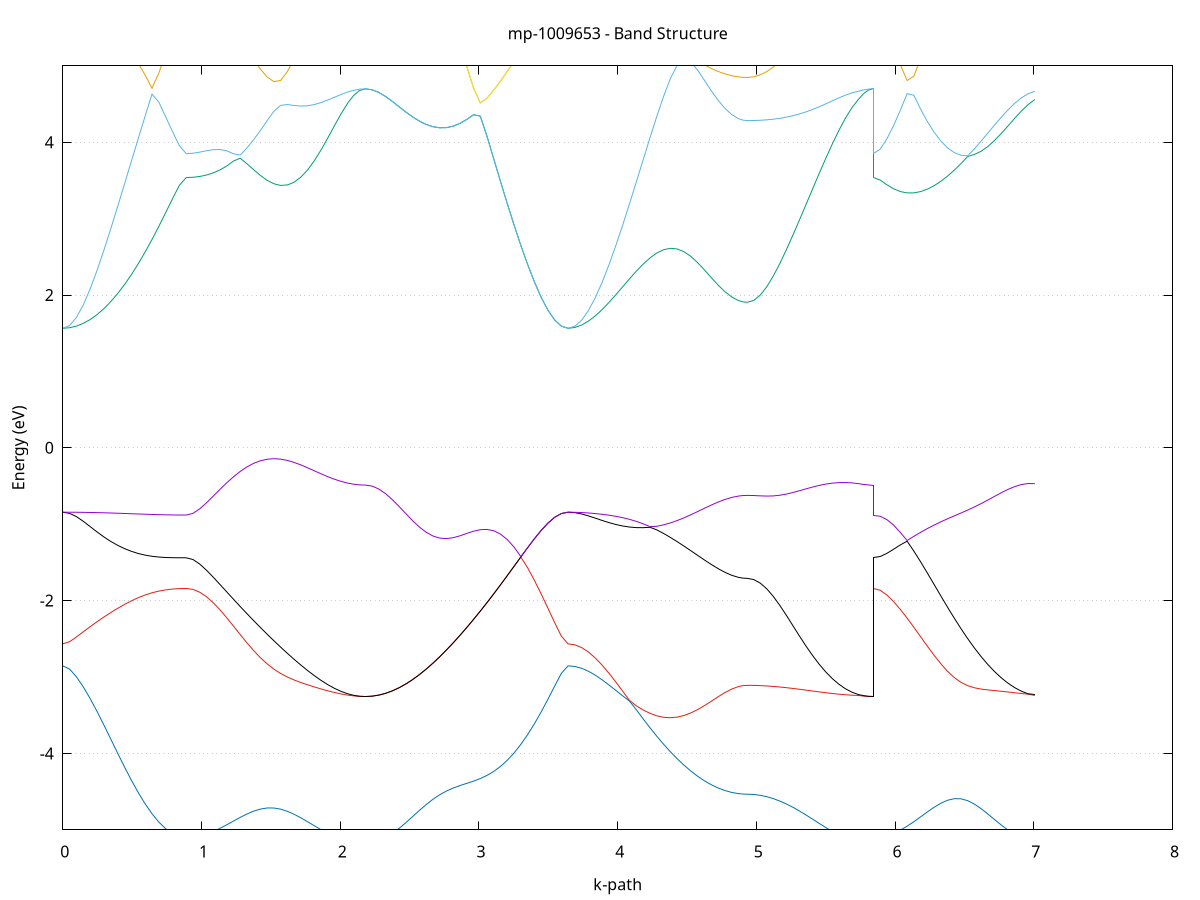 set title 'mp-1009653 - Band Structure'
set xlabel 'k-path'
set ylabel 'Energy (eV)'
set grid y
set yrange [-5:5]
set terminal png size 800,600
set output 'mp-1009653_bands_gnuplot.png'
plot '-' using 1:2 with lines notitle, '-' using 1:2 with lines notitle, '-' using 1:2 with lines notitle, '-' using 1:2 with lines notitle, '-' using 1:2 with lines notitle, '-' using 1:2 with lines notitle, '-' using 1:2 with lines notitle, '-' using 1:2 with lines notitle, '-' using 1:2 with lines notitle, '-' using 1:2 with lines notitle, '-' using 1:2 with lines notitle, '-' using 1:2 with lines notitle, '-' using 1:2 with lines notitle, '-' using 1:2 with lines notitle, '-' using 1:2 with lines notitle, '-' using 1:2 with lines notitle, '-' using 1:2 with lines notitle, '-' using 1:2 with lines notitle, '-' using 1:2 with lines notitle, '-' using 1:2 with lines notitle, '-' using 1:2 with lines notitle, '-' using 1:2 with lines notitle, '-' using 1:2 with lines notitle, '-' using 1:2 with lines notitle, '-' using 1:2 with lines notitle, '-' using 1:2 with lines notitle, '-' using 1:2 with lines notitle, '-' using 1:2 with lines notitle, '-' using 1:2 with lines notitle, '-' using 1:2 with lines notitle, '-' using 1:2 with lines notitle, '-' using 1:2 with lines notitle, '-' using 1:2 with lines notitle, '-' using 1:2 with lines notitle, '-' using 1:2 with lines notitle, '-' using 1:2 with lines notitle, '-' using 1:2 with lines notitle, '-' using 1:2 with lines notitle, '-' using 1:2 with lines notitle, '-' using 1:2 with lines notitle, '-' using 1:2 with lines notitle, '-' using 1:2 with lines notitle, '-' using 1:2 with lines notitle, '-' using 1:2 with lines notitle, '-' using 1:2 with lines notitle, '-' using 1:2 with lines notitle, '-' using 1:2 with lines notitle, '-' using 1:2 with lines notitle, '-' using 1:2 with lines notitle, '-' using 1:2 with lines notitle, '-' using 1:2 with lines notitle, '-' using 1:2 with lines notitle, '-' using 1:2 with lines notitle, '-' using 1:2 with lines notitle, '-' using 1:2 with lines notitle, '-' using 1:2 with lines notitle, '-' using 1:2 with lines notitle, '-' using 1:2 with lines notitle, '-' using 1:2 with lines notitle, '-' using 1:2 with lines notitle, '-' using 1:2 with lines notitle, '-' using 1:2 with lines notitle, '-' using 1:2 with lines notitle, '-' using 1:2 with lines notitle
0.000000 -39.693416
0.049470 -39.693316
0.098940 -39.692916
0.148409 -39.692216
0.197879 -39.691316
0.247349 -39.690216
0.296819 -39.688916
0.346288 -39.687516
0.395758 -39.685916
0.445228 -39.684416
0.494698 -39.682816
0.544168 -39.681316
0.593637 -39.679816
0.643107 -39.678616
0.692577 -39.677416
0.742047 -39.676516
0.791516 -39.675916
0.840986 -39.675416
0.890456 -39.675316
0.890456 -39.675316
0.939006 -39.675216
0.987556 -39.674816
1.036105 -39.674216
1.084655 -39.673416
1.133205 -39.672416
1.181755 -39.671116
1.230305 -39.669716
1.278854 -39.668216
1.327404 -39.666516
1.375954 -39.664616
1.424504 -39.662716
1.473054 -39.660816
1.521603 -39.658816
1.570153 -39.656816
1.618703 -39.654816
1.667253 -39.652916
1.715803 -39.651116
1.764352 -39.649316
1.812902 -39.647716
1.861452 -39.646316
1.910002 -39.645016
1.958552 -39.643916
2.007101 -39.643016
2.055651 -39.642316
2.055651 -39.642316
2.097648 -39.641916
2.139645 -39.641616
2.181643 -39.641516
2.181643 -39.641516
2.230345 -39.641716
2.279047 -39.642116
2.327749 -39.642816
2.376452 -39.643716
2.425154 -39.644916
2.473856 -39.646416
2.522558 -39.648116
2.571261 -39.649916
2.619963 -39.652016
2.668665 -39.654316
2.717367 -39.656716
2.766070 -39.659216
2.814772 -39.661816
2.863474 -39.664516
2.912176 -39.667216
2.960879 -39.669916
3.009581 -39.672616
3.058283 -39.675216
3.106985 -39.677816
3.155688 -39.680216
3.204390 -39.682516
3.253092 -39.684716
3.301794 -39.686616
3.350497 -39.688316
3.399199 -39.689916
3.447901 -39.691116
3.496603 -39.692116
3.545305 -39.692816
3.594008 -39.693316
3.642710 -39.693416
3.642710 -39.693416
3.691838 -39.693316
3.740965 -39.692916
3.790093 -39.692216
3.839221 -39.691416
3.888348 -39.690316
3.937476 -39.688916
3.986603 -39.687416
4.035731 -39.685716
4.084859 -39.683916
4.133986 -39.682016
4.183114 -39.680016
4.232242 -39.677916
4.281369 -39.675816
4.330497 -39.673716
4.379625 -39.671616
4.428752 -39.669616
4.477880 -39.667616
4.527007 -39.665816
4.576135 -39.664216
4.625263 -39.662716
4.674390 -39.661416
4.723518 -39.660316
4.772646 -39.659416
4.821773 -39.658716
4.870901 -39.658316
4.870901 -39.658316
4.902399 -39.658116
4.933897 -39.658116
4.933897 -39.658116
4.981034 -39.657916
5.028171 -39.657616
5.075309 -39.657116
5.122446 -39.656316
5.169584 -39.655416
5.216721 -39.654316
5.263858 -39.653116
5.310996 -39.651816
5.358133 -39.650416
5.405270 -39.649116
5.452408 -39.647716
5.499545 -39.646416
5.546683 -39.645216
5.593820 -39.644216
5.640957 -39.643316
5.688095 -39.642616
5.735232 -39.642116
5.735232 -39.642116
5.771603 -39.641816
5.807973 -39.641616
5.844344 -39.641516
5.844344 -39.675316
5.892823 -39.675216
5.941302 -39.674816
5.989780 -39.674116
6.038259 -39.673216
6.086738 -39.672116
6.135217 -39.670816
6.183696 -39.669316
6.232174 -39.667616
6.280653 -39.665716
6.329132 -39.663816
6.377611 -39.661816
6.426089 -39.659716
6.474568 -39.657616
6.523047 -39.655616
6.571526 -39.653516
6.620005 -39.651616
6.668483 -39.649816
6.716962 -39.648116
6.765441 -39.646516
6.813920 -39.645216
6.862399 -39.644116
6.910877 -39.643216
6.959356 -39.642516
7.007835 -39.642116
e
0.000000 -20.700816
0.049470 -20.702016
0.098940 -20.705616
0.148409 -20.711816
0.197879 -20.720616
0.247349 -20.732316
0.296819 -20.746416
0.346288 -20.762816
0.395758 -20.780816
0.445228 -20.799816
0.494698 -20.819116
0.544168 -20.838016
0.593637 -20.855816
0.643107 -20.872016
0.692577 -20.886016
0.742047 -20.897316
0.791516 -20.905716
0.840986 -20.910816
0.890456 -20.912516
0.890456 -20.912516
0.939006 -20.912216
0.987556 -20.911016
1.036105 -20.909216
1.084655 -20.906716
1.133205 -20.903516
1.181755 -20.899816
1.230305 -20.895616
1.278854 -20.891116
1.327404 -20.886216
1.375954 -20.881216
1.424504 -20.876116
1.473054 -20.871116
1.521603 -20.866216
1.570153 -20.861516
1.618703 -20.857216
1.667253 -20.853216
1.715803 -20.849816
1.764352 -20.846916
1.812902 -20.844516
1.861452 -20.842716
1.910002 -20.841516
1.958552 -20.840716
2.007101 -20.840316
2.055651 -20.840216
2.055651 -20.840216
2.097648 -20.840216
2.139645 -20.840216
2.181643 -20.840216
2.181643 -20.840216
2.230345 -20.839816
2.279047 -20.838816
2.327749 -20.837016
2.376452 -20.834616
2.425154 -20.831516
2.473856 -20.827816
2.522558 -20.823516
2.571261 -20.818616
2.619963 -20.813216
2.668665 -20.807316
2.717367 -20.801016
2.766070 -20.794416
2.814772 -20.787516
2.863474 -20.780416
2.912176 -20.773116
2.960879 -20.765816
3.009581 -20.758516
3.058283 -20.751316
3.106985 -20.744316
3.155688 -20.737616
3.204390 -20.731316
3.253092 -20.725316
3.301794 -20.719916
3.350497 -20.715016
3.399199 -20.710816
3.447901 -20.707316
3.496603 -20.704516
3.545305 -20.702516
3.594008 -20.701216
3.642710 -20.700816
3.642710 -20.700816
3.691838 -20.701816
3.740965 -20.704616
3.790093 -20.709316
3.839221 -20.715616
3.888348 -20.723316
3.937476 -20.732316
3.986603 -20.742416
4.035731 -20.753116
4.084859 -20.764316
4.133986 -20.775716
4.183114 -20.787016
4.232242 -20.798116
4.281369 -20.808716
4.330497 -20.818716
4.379625 -20.828016
4.428752 -20.836316
4.477880 -20.843816
4.527007 -20.850416
4.576135 -20.856116
4.625263 -20.860816
4.674390 -20.864816
4.723518 -20.867916
4.772646 -20.870316
4.821773 -20.872116
4.870901 -20.873216
4.870901 -20.873216
4.902399 -20.873516
4.933897 -20.873716
4.933897 -20.873716
4.981034 -20.873416
5.028171 -20.872716
5.075309 -20.871616
5.122446 -20.870116
5.169584 -20.868216
5.216721 -20.865916
5.263858 -20.863416
5.310996 -20.860816
5.358133 -20.858016
5.405270 -20.855116
5.452408 -20.852316
5.499545 -20.849616
5.546683 -20.847116
5.593820 -20.844916
5.640957 -20.842916
5.688095 -20.841316
5.735232 -20.840116
5.735232 -20.840116
5.771603 -20.840216
5.807973 -20.840216
5.844344 -20.840216
5.844344 -20.912516
5.892823 -20.912216
5.941302 -20.911016
5.989780 -20.909116
6.038259 -20.906516
6.086738 -20.903316
6.135217 -20.899516
6.183696 -20.895216
6.232174 -20.890516
6.280653 -20.885516
6.329132 -20.880416
6.377611 -20.875116
6.426089 -20.869916
6.474568 -20.864916
6.523047 -20.860116
6.571526 -20.855716
6.620005 -20.851816
6.668483 -20.848316
6.716962 -20.845516
6.765441 -20.843216
6.813920 -20.841516
6.862399 -20.840316
6.910877 -20.839516
6.959356 -20.838916
7.007835 -20.840116
e
0.000000 -20.700816
0.049470 -20.700716
0.098940 -20.700216
0.148409 -20.699516
0.197879 -20.698416
0.247349 -20.697216
0.296819 -20.695716
0.346288 -20.694116
0.395758 -20.692416
0.445228 -20.690616
0.494698 -20.688916
0.544168 -20.687116
0.593637 -20.685516
0.643107 -20.684116
0.692577 -20.682816
0.742047 -20.681816
0.791516 -20.681016
0.840986 -20.680616
0.890456 -20.680416
0.890456 -20.680416
0.939006 -20.681216
0.987556 -20.683416
1.036105 -20.687016
1.084655 -20.692016
1.133205 -20.698216
1.181755 -20.705416
1.230305 -20.713516
1.278854 -20.722416
1.327404 -20.731716
1.375954 -20.741416
1.424504 -20.751316
1.473054 -20.761116
1.521603 -20.770816
1.570153 -20.780116
1.618703 -20.789016
1.667253 -20.797316
1.715803 -20.804916
1.764352 -20.811916
1.812902 -20.818216
1.861452 -20.823616
1.910002 -20.828316
1.958552 -20.832216
2.007101 -20.835316
2.055651 -20.837716
2.055651 -20.837716
2.097648 -20.839116
2.139645 -20.839916
2.181643 -20.840216
2.181643 -20.840216
2.230345 -20.839816
2.279047 -20.838816
2.327749 -20.837016
2.376452 -20.834616
2.425154 -20.831516
2.473856 -20.827816
2.522558 -20.823516
2.571261 -20.818616
2.619963 -20.813216
2.668665 -20.807316
2.717367 -20.801016
2.766070 -20.794416
2.814772 -20.787516
2.863474 -20.780416
2.912176 -20.773116
2.960879 -20.765816
3.009581 -20.758516
3.058283 -20.751316
3.106985 -20.744316
3.155688 -20.737616
3.204390 -20.731316
3.253092 -20.725316
3.301794 -20.719916
3.350497 -20.715016
3.399199 -20.710816
3.447901 -20.707316
3.496603 -20.704516
3.545305 -20.702516
3.594008 -20.701216
3.642710 -20.700816
3.642710 -20.700816
3.691838 -20.701016
3.740965 -20.701316
3.790093 -20.702016
3.839221 -20.703116
3.888348 -20.704816
3.937476 -20.707016
3.986603 -20.710116
4.035731 -20.714116
4.084859 -20.719116
4.133986 -20.725216
4.183114 -20.732416
4.232242 -20.740516
4.281369 -20.749416
4.330497 -20.758816
4.379625 -20.768516
4.428752 -20.778316
4.477880 -20.787916
4.527007 -20.797216
4.576135 -20.805816
4.625263 -20.813816
4.674390 -20.820816
4.723518 -20.826816
4.772646 -20.831716
4.821773 -20.835416
4.870901 -20.837816
4.870901 -20.837816
4.902399 -20.838616
4.933897 -20.838916
4.933897 -20.838916
4.981034 -20.838716
5.028171 -20.838016
5.075309 -20.836916
5.122446 -20.835416
5.169584 -20.833616
5.216721 -20.831616
5.263858 -20.829616
5.310996 -20.827616
5.358133 -20.826016
5.405270 -20.824816
5.452408 -20.824416
5.499545 -20.825016
5.546683 -20.826716
5.593820 -20.829316
5.640957 -20.832516
5.688095 -20.835716
5.735232 -20.838316
5.735232 -20.838316
5.771603 -20.839416
5.807973 -20.840016
5.844344 -20.840216
5.844344 -20.680416
5.892823 -20.681016
5.941302 -20.682916
5.989780 -20.686016
6.038259 -20.690316
6.086738 -20.695716
6.135217 -20.702016
6.183696 -20.709316
6.232174 -20.717416
6.280653 -20.726216
6.329132 -20.735516
6.377611 -20.745216
6.426089 -20.755116
6.474568 -20.765116
6.523047 -20.775016
6.571526 -20.784716
6.620005 -20.794016
6.668483 -20.802816
6.716962 -20.810916
6.765441 -20.818316
6.813920 -20.824716
6.862399 -20.830216
6.910877 -20.834716
6.959356 -20.838016
7.007835 -20.838316
e
0.000000 -20.581916
0.049470 -20.582416
0.098940 -20.583916
0.148409 -20.586116
0.197879 -20.588516
0.247349 -20.590716
0.296819 -20.592416
0.346288 -20.593516
0.395758 -20.594116
0.445228 -20.594116
0.494698 -20.593616
0.544168 -20.592916
0.593637 -20.592016
0.643107 -20.591116
0.692577 -20.590216
0.742047 -20.589516
0.791516 -20.588916
0.840986 -20.588516
0.890456 -20.588416
0.890456 -20.588416
0.939006 -20.589016
0.987556 -20.590916
1.036105 -20.594116
1.084655 -20.598516
1.133205 -20.604116
1.181755 -20.610716
1.230305 -20.618216
1.278854 -20.626616
1.327404 -20.635816
1.375954 -20.645416
1.424504 -20.655516
1.473054 -20.665916
1.521603 -20.676416
1.570153 -20.686716
1.618703 -20.696916
1.667253 -20.706616
1.715803 -20.715816
1.764352 -20.724216
1.812902 -20.731716
1.861452 -20.738316
1.910002 -20.743916
1.958552 -20.748416
2.007101 -20.752016
2.055651 -20.754616
2.055651 -20.754616
2.097648 -20.756116
2.139645 -20.757016
2.181643 -20.757316
2.181643 -20.757316
2.230345 -20.757016
2.279047 -20.756116
2.327749 -20.754616
2.376452 -20.752516
2.425154 -20.749816
2.473856 -20.746616
2.522558 -20.742716
2.571261 -20.738216
2.619963 -20.733016
2.668665 -20.727316
2.717367 -20.721016
2.766070 -20.714016
2.814772 -20.706516
2.863474 -20.698416
2.912176 -20.689916
2.960879 -20.680916
3.009581 -20.671516
3.058283 -20.661916
3.106985 -20.652216
3.155688 -20.642516
3.204390 -20.632916
3.253092 -20.623616
3.301794 -20.614816
3.350497 -20.606816
3.399199 -20.599616
3.447901 -20.593516
3.496603 -20.588516
3.545305 -20.584916
3.594008 -20.582716
3.642710 -20.581916
3.642710 -20.581916
3.691838 -20.582316
3.740965 -20.583716
3.790093 -20.585816
3.839221 -20.588516
3.888348 -20.591816
3.937476 -20.595316
3.986603 -20.599016
4.035731 -20.602516
4.084859 -20.605516
4.133986 -20.608116
4.183114 -20.610116
4.232242 -20.611416
4.281369 -20.612116
4.330497 -20.612416
4.379625 -20.612216
4.428752 -20.611716
4.477880 -20.611116
4.527007 -20.610316
4.576135 -20.609416
4.625263 -20.608516
4.674390 -20.607716
4.723518 -20.607016
4.772646 -20.606316
4.821773 -20.605916
4.870901 -20.605616
4.870901 -20.605616
4.902399 -20.605516
4.933897 -20.605416
4.933897 -20.605416
4.981034 -20.606816
5.028171 -20.610716
5.075309 -20.617116
5.122446 -20.625816
5.169584 -20.636516
5.216721 -20.648716
5.263858 -20.662216
5.310996 -20.676316
5.358133 -20.690616
5.405270 -20.704516
5.452408 -20.717416
5.499545 -20.728616
5.546683 -20.737916
5.593820 -20.745016
5.640957 -20.750016
5.688095 -20.753316
5.735232 -20.755216
5.735232 -20.755216
5.771603 -20.756416
5.807973 -20.757016
5.844344 -20.757316
5.844344 -20.588416
5.892823 -20.589216
5.941302 -20.591716
5.989780 -20.595816
6.038259 -20.601316
6.086738 -20.608316
6.135217 -20.616416
6.183696 -20.625616
6.232174 -20.635616
6.280653 -20.646216
6.329132 -20.657316
6.377611 -20.668416
6.426089 -20.679616
6.474568 -20.690516
6.523047 -20.700916
6.571526 -20.710716
6.620005 -20.719716
6.668483 -20.727816
6.716962 -20.734816
6.765441 -20.740716
6.813920 -20.745516
6.862399 -20.749316
6.910877 -20.752116
6.959356 -20.754016
7.007835 -20.755216
e
0.000000 -13.198216
0.049470 -13.194816
0.098940 -13.184416
0.148409 -13.167516
0.197879 -13.144316
0.247349 -13.115616
0.296819 -13.081916
0.346288 -13.044316
0.395758 -13.003716
0.445228 -12.961216
0.494698 -12.918116
0.544168 -12.875716
0.593637 -12.835416
0.643107 -12.798416
0.692577 -12.766016
0.742047 -12.739416
0.791516 -12.719716
0.840986 -12.707616
0.890456 -12.703516
0.890456 -12.703516
0.939006 -12.702516
0.987556 -12.699716
1.036105 -12.694816
1.084655 -12.688116
1.133205 -12.679216
1.181755 -12.668316
1.230305 -12.655216
1.278854 -12.639916
1.327404 -12.622416
1.375954 -12.602616
1.424504 -12.580716
1.473054 -12.556816
1.521603 -12.531116
1.570153 -12.503916
1.618703 -12.475416
1.667253 -12.446216
1.715803 -12.416716
1.764352 -12.387416
1.812902 -12.359116
1.861452 -12.332316
1.910002 -12.307616
1.958552 -12.285816
2.007101 -12.267416
2.055651 -12.253016
2.055651 -12.253016
2.097648 -12.244116
2.139645 -12.238616
2.181643 -12.236816
2.181643 -12.236816
2.230345 -12.239616
2.279047 -12.248116
2.327749 -12.261916
2.376452 -12.280716
2.425154 -12.304016
2.473856 -12.331316
2.522558 -12.361916
2.571261 -12.395616
2.619963 -12.431716
2.668665 -12.469916
2.717367 -12.510016
2.766070 -12.551716
2.814772 -12.594716
2.863474 -12.639116
2.912176 -12.684416
2.960879 -12.730816
3.009581 -12.777716
3.058283 -12.825016
3.106985 -12.872216
3.155688 -12.918716
3.204390 -12.963916
3.253092 -13.007216
3.301794 -13.047816
3.350497 -13.084916
3.399199 -13.117916
3.447901 -13.145916
3.496603 -13.168416
3.545305 -13.184916
3.594008 -13.194916
3.642710 -13.198216
3.642710 -13.198216
3.691838 -13.194816
3.740965 -13.184716
3.790093 -13.168016
3.839221 -13.145216
3.888348 -13.116916
3.937476 -13.083916
3.986603 -13.046916
4.035731 -13.006816
4.084859 -12.964716
4.133986 -12.921516
4.183114 -12.878216
4.232242 -12.835816
4.281369 -12.795016
4.330497 -12.756716
4.379625 -12.721316
4.428752 -12.689416
4.477880 -12.661116
4.527007 -12.636716
4.576135 -12.616016
4.625263 -12.598916
4.674390 -12.585116
4.723518 -12.574416
4.772646 -12.566416
4.821773 -12.560816
4.870901 -12.557316
4.870901 -12.557316
4.902399 -12.556216
4.933897 -12.555816
4.933897 -12.555816
4.981034 -12.553816
5.028171 -12.547716
5.075309 -12.537916
5.122446 -12.524416
5.169584 -12.507516
5.216721 -12.487616
5.263858 -12.465316
5.310996 -12.441116
5.358133 -12.415516
5.405270 -12.389216
5.452408 -12.363116
5.499545 -12.337716
5.546683 -12.314016
5.593820 -12.292616
5.640957 -12.274216
5.688095 -12.259516
5.735232 -12.249016
5.735232 -12.249016
5.771603 -12.242316
5.807973 -12.238116
5.844344 -12.236816
5.844344 -12.703516
5.892823 -12.702316
5.941302 -12.698916
5.989780 -12.693316
6.038259 -12.685416
6.086738 -12.675116
6.135217 -12.662416
6.183696 -12.647316
6.232174 -12.629916
6.280653 -12.610016
6.329132 -12.587916
6.377611 -12.563616
6.426089 -12.537416
6.474568 -12.509616
6.523047 -12.480616
6.571526 -12.450716
6.620005 -12.420516
6.668483 -12.390616
6.716962 -12.361816
6.765441 -12.334716
6.813920 -12.309916
6.862399 -12.288416
6.910877 -12.270816
6.959356 -12.257516
7.007835 -12.249016
e
0.000000 -2.854116
0.049470 -2.897216
0.098940 -2.998916
0.148409 -3.131416
0.197879 -3.284416
0.247349 -3.452316
0.296819 -3.630416
0.346288 -3.813916
0.395758 -3.998316
0.445228 -4.179016
0.494698 -4.352016
0.544168 -4.513716
0.593637 -4.660716
0.643107 -4.790216
0.692577 -4.899716
0.742047 -4.987116
0.791516 -5.050816
0.840986 -5.089516
0.890456 -5.102416
0.890456 -5.102416
0.939006 -5.097116
0.987556 -5.081416
1.036105 -5.056016
1.084655 -5.022016
1.133205 -4.980916
1.181755 -4.934816
1.230305 -4.886116
1.278854 -4.837916
1.327404 -4.793416
1.375954 -4.756016
1.424504 -4.728916
1.473054 -4.714716
1.521603 -4.715016
1.570153 -4.729916
1.618703 -4.758116
1.667253 -4.797016
1.715803 -4.843616
1.764352 -4.894616
1.812902 -4.946916
1.861452 -4.998016
1.910002 -5.045516
1.958552 -5.087716
2.007101 -5.123216
2.055651 -5.150916
2.055651 -5.150916
2.097648 -5.168016
2.139645 -5.178416
2.181643 -5.181916
2.181643 -5.181916
2.230345 -5.173116
2.279047 -5.147016
2.327749 -5.105016
2.376452 -5.048816
2.425154 -4.981316
2.473856 -4.905716
2.522558 -4.825816
2.571261 -4.745816
2.619963 -4.669616
2.668665 -4.600616
2.717367 -4.541416
2.766070 -4.492516
2.814772 -4.453216
2.863474 -4.421016
2.912176 -4.392416
2.960879 -4.363316
3.009581 -4.329716
3.058283 -4.288216
3.106985 -4.235916
3.155688 -4.170316
3.204390 -4.090216
3.253092 -3.994516
3.301794 -3.883016
3.350497 -3.756116
3.399199 -3.614516
3.447901 -3.459816
3.496603 -3.294016
3.545305 -3.121216
3.594008 -2.953016
3.642710 -2.854116
3.642710 -2.854116
3.691838 -2.862316
3.740965 -2.886516
3.790093 -2.925216
3.839221 -2.976416
3.888348 -3.037216
3.937476 -3.104616
3.986603 -3.175416
4.035731 -3.246316
4.084859 -3.314416
4.133986 -3.426816
4.183114 -3.546216
4.232242 -3.662016
4.281369 -3.773116
4.330497 -3.878516
4.379625 -3.977416
4.428752 -4.069316
4.477880 -4.153616
4.527007 -4.230116
4.576135 -4.298316
4.625263 -4.358216
4.674390 -4.409516
4.723518 -4.452116
4.772646 -4.485916
4.821773 -4.510816
4.870901 -4.526716
4.870901 -4.526716
4.902399 -4.532316
4.933897 -4.534116
4.933897 -4.534116
4.981034 -4.537816
5.028171 -4.548816
5.075309 -4.567116
5.122446 -4.592416
5.169584 -4.624316
5.216721 -4.662416
5.263858 -4.706016
5.310996 -4.754416
5.358133 -4.806416
5.405270 -4.860716
5.452408 -4.915816
5.499545 -4.969816
5.546683 -5.021016
5.593820 -5.067216
5.640957 -5.106616
5.688095 -5.137516
5.735232 -5.158516
5.735232 -5.158516
5.771603 -5.171416
5.807973 -5.179316
5.844344 -5.181916
5.844344 -5.102416
5.892823 -5.096016
5.941302 -5.077016
5.989780 -5.046016
6.038259 -5.004116
6.086738 -4.952916
6.135217 -4.894416
6.183696 -4.831316
6.232174 -4.767216
6.280653 -4.706216
6.329132 -4.653416
6.377611 -4.614016
6.426089 -4.593116
6.474568 -4.594416
6.523047 -4.618616
6.571526 -4.663316
6.620005 -4.723316
6.668483 -4.792816
6.716962 -4.865916
6.765441 -4.937616
6.813920 -5.003616
6.862399 -5.060916
6.910877 -5.106916
6.959356 -5.139816
7.007835 -5.158516
e
0.000000 -2.566716
0.049470 -2.537116
0.098940 -2.475316
0.148409 -2.407216
0.197879 -2.340216
0.247349 -2.275916
0.296819 -2.214516
0.346288 -2.156116
0.395758 -2.100916
0.445228 -2.049716
0.494698 -2.003016
0.544168 -1.961616
0.593637 -1.926416
0.643107 -1.897616
0.692577 -1.875416
0.742047 -1.859416
0.791516 -1.848816
0.840986 -1.842816
0.890456 -1.840916
0.890456 -1.840916
0.939006 -1.853516
0.987556 -1.890316
1.036105 -1.949416
1.084655 -2.027416
1.133205 -2.120416
1.181755 -2.223816
1.230305 -2.333216
1.278854 -2.444116
1.327404 -2.552416
1.375954 -2.654316
1.424504 -2.746916
1.473054 -2.827916
1.521603 -2.896616
1.570153 -2.953416
1.618703 -3.000016
1.667253 -3.038716
1.715803 -3.072116
1.764352 -3.102016
1.812902 -3.129816
1.861452 -3.156116
1.910002 -3.180616
1.958552 -3.202916
2.007101 -3.222316
2.055651 -3.237816
2.055651 -3.237816
2.097648 -3.247616
2.139645 -3.253616
2.181643 -3.255716
2.181643 -3.255716
2.230345 -3.250916
2.279047 -3.236816
2.327749 -3.213416
2.376452 -3.181016
2.425154 -3.139916
2.473856 -3.090416
2.522558 -3.033016
2.571261 -2.968216
2.619963 -2.896616
2.668665 -2.818616
2.717367 -2.734916
2.766070 -2.646016
2.814772 -2.552416
2.863474 -2.454416
2.912176 -2.352516
2.960879 -2.247016
3.009581 -2.138016
3.058283 -2.025916
3.106985 -1.910816
3.155688 -1.793016
3.204390 -1.673016
3.253092 -1.551516
3.301794 -1.429516
3.350497 -1.568416
3.399199 -1.732216
3.447901 -1.909816
3.496603 -2.096316
3.545305 -2.285416
3.594008 -2.464216
3.642710 -2.566716
3.642710 -2.566716
3.691838 -2.579016
3.740965 -2.615416
3.790093 -2.673916
3.839221 -2.751716
3.888348 -2.845316
3.937476 -2.950916
3.986603 -3.064916
4.035731 -3.184016
4.084859 -3.305416
4.133986 -3.376716
4.183114 -3.431016
4.232242 -3.475216
4.281369 -3.507616
4.330497 -3.527116
4.379625 -3.533116
4.428752 -3.525316
4.477880 -3.504316
4.527007 -3.471016
4.576135 -3.427116
4.625263 -3.375116
4.674390 -3.318016
4.723518 -3.259616
4.772646 -3.204716
4.821773 -3.158216
4.870901 -3.125316
4.870901 -3.125316
4.902399 -3.113316
4.933897 -3.109216
4.933897 -3.109216
4.981034 -3.110116
5.028171 -3.112816
5.075309 -3.117316
5.122446 -3.123416
5.169584 -3.131016
5.216721 -3.139916
5.263858 -3.149816
5.310996 -3.160616
5.358133 -3.171916
5.405270 -3.183416
5.452408 -3.194716
5.499545 -3.205616
5.546683 -3.215716
5.593820 -3.224616
5.640957 -3.232116
5.688095 -3.238016
5.735232 -3.242016
5.735232 -3.242016
5.771603 -3.249616
5.807973 -3.254116
5.844344 -3.255716
5.844344 -1.840916
5.892823 -1.864616
5.941302 -1.926916
5.989780 -2.013816
6.038259 -2.116216
6.086738 -2.229016
6.135217 -2.348516
6.183696 -2.471516
6.232174 -2.594716
6.280653 -2.714116
6.329132 -2.825416
6.377611 -2.924116
6.426089 -3.006216
6.474568 -3.069116
6.523047 -3.113116
6.571526 -3.141116
6.620005 -3.158116
6.668483 -3.169016
6.716962 -3.177616
6.765441 -3.186516
6.813920 -3.196216
6.862399 -3.206516
6.910877 -3.216316
6.959356 -3.224316
7.007835 -3.242016
e
0.000000 -0.842616
0.049470 -0.858316
0.098940 -0.901316
0.148409 -0.962616
0.197879 -1.031916
0.247349 -1.101616
0.296819 -1.167016
0.346288 -1.225616
0.395758 -1.276416
0.445228 -1.319516
0.494698 -1.355016
0.544168 -1.383316
0.593637 -1.404716
0.643107 -1.420016
0.692577 -1.429816
0.742047 -1.435516
0.791516 -1.438316
0.840986 -1.439416
0.890456 -1.439716
0.890456 -1.439716
0.939006 -1.462516
0.987556 -1.522116
1.036105 -1.602616
1.084655 -1.693416
1.133205 -1.788716
1.181755 -1.885316
1.230305 -1.981616
1.278854 -2.076916
1.327404 -2.170516
1.375954 -2.262216
1.424504 -2.351916
1.473054 -2.439616
1.521603 -2.525216
1.570153 -2.608616
1.618703 -2.689516
1.667253 -2.767916
1.715803 -2.843116
1.764352 -2.914716
1.812902 -2.981916
1.861452 -3.043916
1.910002 -3.099716
1.958552 -3.148316
2.007101 -3.188916
2.055651 -3.220416
2.055651 -3.220416
2.097648 -3.239916
2.139645 -3.251716
2.181643 -3.255716
2.181643 -3.255716
2.230345 -3.250916
2.279047 -3.236816
2.327749 -3.213416
2.376452 -3.181016
2.425154 -3.139816
2.473856 -3.090416
2.522558 -3.033016
2.571261 -2.968216
2.619963 -2.896616
2.668665 -2.818616
2.717367 -2.734916
2.766070 -2.646016
2.814772 -2.552416
2.863474 -2.454416
2.912176 -2.352516
2.960879 -2.247016
3.009581 -2.138016
3.058283 -2.025916
3.106985 -1.910816
3.155688 -1.793016
3.204390 -1.673016
3.253092 -1.551516
3.301794 -1.429516
3.350497 -1.308916
3.399199 -1.192116
3.447901 -1.083016
3.496603 -0.986816
3.545305 -0.910116
3.594008 -0.860116
3.642710 -0.842616
3.642710 -0.842616
3.691838 -0.848816
3.740965 -0.866116
3.790093 -0.891416
3.839221 -0.920816
3.888348 -0.950916
3.937476 -0.979016
3.986603 -1.003516
4.035731 -1.023016
4.084859 -1.036816
4.133986 -1.044416
4.183114 -1.045416
4.232242 -1.039816
4.281369 -1.073316
4.330497 -1.120516
4.379625 -1.172316
4.428752 -1.227716
4.477880 -1.286016
4.527007 -1.346216
4.576135 -1.407116
4.625263 -1.467616
4.674390 -1.526016
4.723518 -1.580616
4.772646 -1.628916
4.821773 -1.668316
4.870901 -1.695616
4.870901 -1.695616
4.902399 -1.705416
4.933897 -1.708816
4.933897 -1.708816
4.981034 -1.724516
5.028171 -1.771116
5.075309 -1.846216
5.122446 -1.945716
5.169584 -2.063816
5.216721 -2.193716
5.263858 -2.329216
5.310996 -2.464716
5.358133 -2.595716
5.405270 -2.718816
5.452408 -2.831516
5.499545 -2.932116
5.546683 -3.019516
5.593820 -3.093016
5.640957 -3.152516
5.688095 -3.197916
5.735232 -3.229316
5.735232 -3.229316
5.771603 -3.243816
5.807973 -3.252716
5.844344 -3.255716
5.844344 -1.439716
5.892823 -1.422916
5.941302 -1.381016
5.989780 -1.327516
6.038259 -1.270416
6.086738 -1.221916
6.135217 -1.351216
6.183696 -1.490916
6.232174 -1.637116
6.280653 -1.786616
6.329132 -1.936416
6.377611 -2.084216
6.426089 -2.227816
6.474568 -2.365716
6.523047 -2.496516
6.571526 -2.619016
6.620005 -2.732416
6.668483 -2.835916
6.716962 -2.928816
6.765441 -3.010616
6.813920 -3.080916
6.862399 -3.139516
6.910877 -3.185916
6.959356 -3.220116
7.007835 -3.229316
e
0.000000 -0.842616
0.049470 -0.842816
0.098940 -0.843516
0.148409 -0.844616
0.197879 -0.846216
0.247349 -0.848116
0.296819 -0.850516
0.346288 -0.853116
0.395758 -0.856116
0.445228 -0.859316
0.494698 -0.862616
0.544168 -0.865916
0.593637 -0.869116
0.643107 -0.872116
0.692577 -0.874816
0.742047 -0.877016
0.791516 -0.878716
0.840986 -0.879716
0.890456 -0.880116
0.890456 -0.880116
0.939006 -0.857316
0.987556 -0.798416
1.036105 -0.719416
1.084655 -0.632216
1.133205 -0.543716
1.181755 -0.458416
1.230305 -0.379416
1.278854 -0.309316
1.327404 -0.250016
1.375954 -0.203116
1.424504 -0.169316
1.473054 -0.149116
1.521603 -0.142316
1.570153 -0.148016
1.618703 -0.164716
1.667253 -0.190616
1.715803 -0.223416
1.764352 -0.260816
1.812902 -0.300416
1.861452 -0.339916
1.910002 -0.377416
1.958552 -0.411116
2.007101 -0.439816
2.055651 -0.462416
2.055651 -0.462416
2.097648 -0.476416
2.139645 -0.485016
2.181643 -0.487816
2.181643 -0.487816
2.230345 -0.501116
2.279047 -0.539916
2.327749 -0.600916
2.376452 -0.679316
2.425154 -0.768916
2.473856 -0.863116
2.522558 -0.954816
2.571261 -1.037416
2.619963 -1.105316
2.668665 -1.154216
2.717367 -1.181816
2.766070 -1.188316
2.814772 -1.176616
2.863474 -1.151816
2.912176 -1.120816
2.960879 -1.091416
3.009581 -1.071416
3.058283 -1.067816
3.106985 -1.086016
3.155688 -1.129916
3.204390 -1.201116
3.253092 -1.299416
3.301794 -1.422816
3.350497 -1.308916
3.399199 -1.192116
3.447901 -1.083016
3.496603 -0.986816
3.545305 -0.910116
3.594008 -0.860116
3.642710 -0.842616
3.642710 -0.842616
3.691838 -0.843816
3.740965 -0.847316
3.790093 -0.852916
3.839221 -0.860516
3.888348 -0.870116
3.937476 -0.881916
3.986603 -0.896316
4.035731 -0.914216
4.084859 -0.936016
4.133986 -0.962516
4.183114 -0.994116
4.232242 -1.031116
4.281369 -1.027416
4.330497 -1.008516
4.379625 -0.983316
4.428752 -0.952416
4.477880 -0.916616
4.527007 -0.876916
4.576135 -0.834816
4.625263 -0.791816
4.674390 -0.749716
4.723518 -0.710616
4.772646 -0.676516
4.821773 -0.649516
4.870901 -0.631316
4.870901 -0.631316
4.902399 -0.624816
4.933897 -0.622616
4.933897 -0.622616
4.981034 -0.624616
5.028171 -0.628816
5.075309 -0.631616
5.122446 -0.629416
5.169584 -0.620516
5.216721 -0.605216
5.263858 -0.584816
5.310996 -0.561416
5.358133 -0.536916
5.405270 -0.513416
5.452408 -0.492316
5.499545 -0.475116
5.546683 -0.462616
5.593820 -0.455516
5.640957 -0.454216
5.688095 -0.458616
5.735232 -0.468716
5.735232 -0.468716
5.771603 -0.479316
5.807973 -0.485716
5.844344 -0.487816
5.844344 -0.880116
5.892823 -0.895316
5.941302 -0.940116
5.989780 -1.012016
6.038259 -1.107416
6.086738 -1.213616
6.135217 -1.158616
6.183696 -1.106416
6.232174 -1.057416
6.280653 -1.011816
6.329132 -0.969316
6.377611 -0.929516
6.426089 -0.891416
6.474568 -0.853716
6.523047 -0.815016
6.571526 -0.774116
6.620005 -0.730316
6.668483 -0.683716
6.716962 -0.635616
6.765441 -0.588116
6.813920 -0.544316
6.862399 -0.507416
6.910877 -0.480816
6.959356 -0.467216
7.007835 -0.468716
e
0.000000 1.564884
0.049470 1.572084
0.098940 1.593784
0.148409 1.629884
0.197879 1.680184
0.247349 1.744584
0.296819 1.822784
0.346288 1.914684
0.395758 2.019784
0.445228 2.137684
0.494698 2.268084
0.544168 2.410284
0.593637 2.563584
0.643107 2.727184
0.692577 2.899884
0.742047 3.079684
0.791516 3.262984
0.840986 3.438084
0.890456 3.538284
0.890456 3.538284
0.939006 3.541784
0.987556 3.552484
1.036105 3.571284
1.084655 3.599384
1.133205 3.638184
1.181755 3.689084
1.230305 3.753384
1.278854 3.791284
1.327404 3.718784
1.375954 3.640684
1.424504 3.565784
1.473054 3.502184
1.521603 3.456884
1.570153 3.435284
1.618703 3.441284
1.667253 3.476884
1.715803 3.542584
1.764352 3.636984
1.812902 3.757184
1.861452 3.898584
1.910002 4.054684
1.958552 4.217284
2.007101 4.375684
2.055651 4.517084
2.055651 4.517084
2.097648 4.614084
2.139645 4.677384
2.181643 4.699384
2.181643 4.699384
2.230345 4.686984
2.279047 4.651684
2.327749 4.598484
2.376452 4.533884
2.425154 4.464184
2.473856 4.395184
2.522558 4.331384
2.571261 4.276384
2.619963 4.233084
2.668665 4.203584
2.717367 4.189484
2.766070 4.191684
2.814772 4.210884
2.863474 4.246984
2.912176 4.298684
2.960879 4.360184
3.009581 4.342484
3.058283 4.077284
3.106985 3.781284
3.155688 3.485884
3.204390 3.196884
3.253092 2.917784
3.301794 2.652084
3.350497 2.403184
3.399199 2.175384
3.447901 1.973684
3.496603 1.804384
3.545305 1.674884
3.594008 1.592984
3.642710 1.564884
3.642710 1.564884
3.691838 1.575784
3.740965 1.607884
3.790093 1.659484
3.839221 1.727984
3.888348 1.810284
3.937476 1.903184
3.986603 2.003084
4.035731 2.106684
4.084859 2.210484
4.133986 2.310784
4.183114 2.403684
4.232242 2.484684
4.281369 2.549284
4.330497 2.592984
4.379625 2.611884
4.428752 2.603484
4.477880 2.567584
4.527007 2.506384
4.576135 2.424984
4.625263 2.330184
4.674390 2.229884
4.723518 2.132284
4.772646 2.045184
4.821773 1.975284
4.870901 1.927784
4.870901 1.927784
4.902399 1.910884
4.933897 1.905184
4.933897 1.905184
4.981034 1.929384
5.028171 1.999384
5.075309 2.108984
5.122446 2.249884
5.169584 2.414084
5.216721 2.594684
5.263858 2.785984
5.310996 2.984084
5.358133 3.185684
5.405270 3.388184
5.452408 3.589084
5.499545 3.785484
5.546683 3.974184
5.593820 4.151184
5.640957 4.311584
5.688095 4.449984
5.735232 4.559984
5.735232 4.559984
5.771603 4.634784
5.807973 4.682784
5.844344 4.699384
5.844344 3.538284
5.892823 3.504584
5.941302 3.443484
5.989780 3.390484
6.038259 3.354484
6.086738 3.337084
6.135217 3.337384
6.183696 3.354184
6.232174 3.385784
6.280653 3.430884
6.329132 3.488084
6.377611 3.556084
6.426089 3.633684
6.474568 3.719684
6.523047 3.812884
6.571526 3.840484
6.620005 3.882084
6.668483 3.944184
6.716962 4.023184
6.765441 4.114684
6.813920 4.213484
6.862399 4.313984
6.910877 4.409584
6.959356 4.493784
7.007835 4.559984
e
0.000000 1.564884
0.049470 1.601884
0.098940 1.708384
0.148409 1.873084
0.197879 2.082584
0.247349 2.324684
0.296819 2.589584
0.346288 2.869984
0.395758 3.160184
0.445228 3.455784
0.494698 3.753384
0.544168 4.049984
0.593637 4.343084
0.643107 4.629784
0.692577 4.524384
0.742047 4.331584
0.791516 4.136784
0.840986 3.953984
0.890456 3.850984
0.890456 3.850984
0.939006 3.856384
0.987556 3.870784
1.036105 3.888884
1.084655 3.903184
1.133205 3.905284
1.181755 3.888484
1.230305 3.849884
1.278854 3.832084
1.327404 3.925584
1.375954 4.033484
1.424504 4.154184
1.473054 4.282784
1.521603 4.405284
1.570153 4.482784
1.618703 4.493684
1.667253 4.481584
1.715803 4.473984
1.764352 4.477884
1.812902 4.493684
1.861452 4.519584
1.910002 4.552684
1.958552 4.589584
2.007101 4.626184
2.055651 4.658684
2.055651 4.658684
2.097648 4.680584
2.139645 4.694584
2.181643 4.699384
2.181643 4.699384
2.230345 4.686984
2.279047 4.651684
2.327749 4.598484
2.376452 4.533884
2.425154 4.464184
2.473856 4.395184
2.522558 4.331384
2.571261 4.276484
2.619963 4.233084
2.668665 4.203584
2.717367 4.189484
2.766070 4.191784
2.814772 4.210984
2.863474 4.246984
2.912176 4.298684
2.960879 4.360284
3.009581 4.342484
3.058283 4.077284
3.106985 3.781284
3.155688 3.485984
3.204390 3.196884
3.253092 2.917884
3.301794 2.652084
3.350497 2.403184
3.399199 2.175384
3.447901 1.973684
3.496603 1.804384
3.545305 1.674884
3.594008 1.592984
3.642710 1.564884
3.642710 1.564884
3.691838 1.591984
3.740965 1.671484
3.790093 1.798484
3.839221 1.966084
3.888348 2.167484
3.937476 2.396184
3.986603 2.646284
4.035731 2.912884
4.084859 3.191284
4.133986 3.477284
4.183114 3.766384
4.232242 4.053684
4.281369 4.333484
4.330497 4.597284
4.379625 4.830984
4.428752 5.007684
4.477880 5.086484
4.527007 5.052084
4.576135 4.945684
4.625263 4.812084
4.674390 4.676184
4.723518 4.551384
4.772646 4.445384
4.821773 4.363384
4.870901 4.309184
4.870901 4.309184
4.902399 4.290084
4.933897 4.283684
4.933897 4.283684
4.981034 4.284784
5.028171 4.288084
5.075309 4.293784
5.122446 4.302284
5.169584 4.313884
5.216721 4.328884
5.263858 4.347784
5.310996 4.370884
5.358133 4.398084
5.405270 4.429384
5.452408 4.464384
5.499545 4.502184
5.546683 4.541384
5.593820 4.580084
5.640957 4.615984
5.688095 4.646184
5.735232 4.667784
5.735232 4.667784
5.771603 4.685084
5.807973 4.695784
5.844344 4.699384
5.844344 3.850984
5.892823 3.910084
5.941302 4.045984
5.989780 4.220484
6.038259 4.419584
6.086738 4.635884
6.135217 4.614684
6.183696 4.434984
6.232174 4.273484
6.280653 4.133484
6.329132 4.017584
6.377611 3.927684
6.426089 3.865084
6.474568 3.830184
6.523047 3.822484
6.571526 3.911784
6.620005 4.014884
6.668483 4.120084
6.716962 4.225184
6.765441 4.327284
6.813920 4.423284
6.862399 4.509284
6.910877 4.581284
6.959356 4.635184
7.007835 4.667784
e
0.000000 5.696084
0.049470 5.691284
0.098940 5.676884
0.148409 5.652984
0.197879 5.619384
0.247349 5.575784
0.296819 5.521684
0.346288 5.455584
0.395758 5.375884
0.445228 5.280084
0.494698 5.165984
0.544168 5.032284
0.593637 4.879084
0.643107 4.708484
0.692577 4.907084
0.742047 5.170284
0.791516 5.411384
0.840986 5.609784
0.890456 5.700684
0.890456 5.700684
0.939006 5.710584
0.987556 5.739584
1.036105 5.784584
1.084655 5.833284
1.133205 5.810484
1.181755 5.683284
1.230305 5.531484
1.278854 5.375584
1.327404 5.223884
1.375954 5.082484
1.424504 4.957284
1.473054 4.855584
1.521603 4.793284
1.570153 4.809284
1.618703 4.924284
1.667253 5.092384
1.715803 5.283084
1.764352 5.484984
1.812902 5.692284
1.861452 5.900184
1.910002 6.102884
1.958552 6.292784
2.007101 6.458684
2.055651 6.586484
2.055651 6.586484
2.097648 6.658184
2.139645 6.695984
2.181643 6.707284
2.181643 6.707284
2.230345 6.717584
2.279047 6.743384
2.327749 6.770284
2.376452 6.780084
2.425154 6.760584
2.473856 6.709384
2.522558 6.628084
2.571261 6.517584
2.619963 6.377984
2.668665 6.209084
2.717367 6.011884
2.766070 5.788084
2.814772 5.540984
2.863474 5.274884
2.912176 4.995084
2.960879 4.711084
3.009581 4.515284
3.058283 4.577984
3.106985 4.683984
3.155688 4.802484
3.204390 4.927784
3.253092 5.055784
3.301794 5.182284
3.350497 5.302984
3.399199 5.413684
3.447901 5.510384
3.496603 5.589484
3.545305 5.647984
3.594008 5.683984
3.642710 5.696084
3.642710 5.696084
3.691838 5.697984
3.740965 5.701084
3.790093 5.698884
3.839221 5.686484
3.888348 5.663584
3.937476 5.632584
3.986603 5.596384
4.035731 5.557284
4.084859 5.516884
4.133986 5.476484
4.183114 5.436284
4.232242 5.396284
4.281369 5.355784
4.330497 5.313684
4.379625 5.268784
4.428752 5.220484
4.477880 5.169084
4.527007 5.115884
4.576135 5.063084
4.625263 5.012884
4.674390 4.967184
4.723518 4.927684
4.772646 4.895384
4.821773 4.871184
4.870901 4.855384
4.870901 4.855384
4.902399 4.849884
4.933897 4.847984
4.933897 4.847984
4.981034 4.856684
5.028171 4.882584
5.075309 4.925484
5.122446 4.984784
5.169584 5.059784
5.216721 5.149484
5.263858 5.252784
5.310996 5.368084
5.358133 5.494084
5.405270 5.629384
5.452408 5.772184
5.499545 5.920884
5.546683 6.073084
5.593820 6.225184
5.640957 6.372084
5.688095 6.505984
5.735232 6.616784
5.735232 6.616784
5.771603 6.670584
5.807973 6.698884
5.844344 6.707284
5.844344 5.700684
5.892823 5.610984
5.941302 5.429184
5.989780 5.223484
6.038259 5.013884
6.086738 4.809184
6.135217 4.863484
6.183696 5.096584
6.232174 5.328884
6.280653 5.553284
6.329132 5.761984
6.377611 5.946984
6.426089 6.102084
6.474568 6.225984
6.523047 6.322884
6.571526 6.399384
6.620005 6.461184
6.668483 6.512184
6.716962 6.554984
6.765441 6.591184
6.813920 6.622484
6.862399 6.636784
6.910877 6.619184
6.959356 6.611084
7.007835 6.616784
e
0.000000 5.696084
0.049470 5.700484
0.098940 5.713284
0.148409 5.733884
0.197879 5.761484
0.247349 5.795084
0.296819 5.833884
0.346288 5.876984
0.395758 5.923384
0.445228 5.971584
0.494698 6.019584
0.544168 6.064284
0.593637 6.102684
0.643107 6.132084
0.692577 6.151384
0.742047 6.160584
0.791516 6.157684
0.840986 6.133384
0.890456 6.104984
0.890456 6.104984
0.939006 6.108384
0.987556 6.118684
1.036105 6.125184
1.084655 6.026284
1.133205 5.993884
1.181755 6.065184
1.230305 6.164484
1.278854 6.274284
1.327404 6.322584
1.375954 6.365184
1.424504 6.409884
1.473054 6.455384
1.521603 6.500384
1.570153 6.543784
1.618703 6.584884
1.667253 6.622684
1.715803 6.656684
1.764352 6.686284
1.812902 6.710884
1.861452 6.729684
1.910002 6.741884
1.958552 6.746584
2.007101 6.743384
2.055651 6.733084
2.055651 6.733084
2.097648 6.721284
2.139645 6.711284
2.181643 6.707284
2.181643 6.707284
2.230345 6.717584
2.279047 6.743384
2.327749 6.770284
2.376452 6.780084
2.425154 6.760584
2.473856 6.709384
2.522558 6.628084
2.571261 6.517584
2.619963 6.377984
2.668665 6.209184
2.717367 6.011884
2.766070 5.788084
2.814772 5.540984
2.863474 5.274884
2.912176 4.995084
2.960879 4.711084
3.009581 4.515284
3.058283 4.577984
3.106985 4.683984
3.155688 4.802484
3.204390 4.927784
3.253092 5.055784
3.301794 5.182284
3.350497 5.302984
3.399199 5.413684
3.447901 5.510384
3.496603 5.589484
3.545305 5.647984
3.594008 5.683984
3.642710 5.696084
3.642710 5.696084
3.691838 5.703884
3.740965 5.727084
3.790093 5.765284
3.839221 5.817584
3.888348 5.883284
3.937476 5.961084
3.986603 6.049684
4.035731 6.147484
4.084859 6.251984
4.133986 6.358084
4.183114 6.451884
4.232242 6.491784
4.281369 6.427884
4.330497 6.296984
4.379625 6.157384
4.428752 6.053184
4.477880 6.032584
4.527007 6.114884
4.576135 6.206184
4.625263 6.211284
4.674390 6.224884
4.723518 6.242684
4.772646 6.260884
4.821773 6.276584
4.870901 6.287684
4.870901 6.287684
4.902399 6.291684
4.933897 6.293084
4.933897 6.293084
4.981034 6.299184
5.028171 6.317584
5.075309 6.347884
5.122446 6.389684
5.169584 6.441884
5.216721 6.503284
5.263858 6.571884
5.310996 6.645584
5.358133 6.721284
5.405270 6.795984
5.452408 6.866884
5.499545 6.931384
5.546683 6.987884
5.593820 6.973884
5.640957 6.872784
5.688095 6.789984
5.735232 6.732484
5.735232 6.732484
5.771603 6.719184
5.807973 6.710384
5.844344 6.707284
5.844344 6.104984
5.892823 6.161784
5.941302 6.222984
5.989780 6.252984
6.038259 6.279184
6.086738 6.307684
6.135217 6.339384
6.183696 6.373984
6.232174 6.411284
6.280653 6.450684
6.329132 6.491984
6.377611 6.534384
6.426089 6.577184
6.474568 6.619084
6.523047 6.657984
6.571526 6.689884
6.620005 6.709384
6.668483 6.712484
6.716962 6.701684
6.765441 6.682384
6.813920 6.659284
6.862399 6.650384
6.910877 6.677084
6.959356 6.704184
7.007835 6.732484
e
0.000000 5.923284
0.049470 5.927684
0.098940 5.940884
0.148409 5.962684
0.197879 5.992384
0.247349 6.028984
0.296819 6.070684
0.346288 6.115184
0.395758 6.160184
0.445228 6.203584
0.494698 6.244384
0.544168 6.281984
0.593637 6.316284
0.643107 6.345984
0.692577 6.366484
0.742047 6.337884
0.791516 6.307684
0.840986 6.289984
0.890456 6.267284
0.890456 6.267284
0.939006 6.264284
0.987556 6.210484
1.036105 6.135884
1.084655 6.159984
1.133205 6.189584
1.181755 6.220184
1.230305 6.249884
1.278854 6.283684
1.327404 6.389184
1.375954 6.505384
1.424504 6.588784
1.473054 6.656084
1.521603 6.720384
1.570153 6.782184
1.618703 6.841984
1.667253 6.899784
1.715803 6.955184
1.764352 7.007584
1.812902 7.055984
1.861452 7.099184
1.910002 7.131984
1.958552 7.122184
2.007101 7.118884
2.055651 7.130884
2.055651 7.130884
2.097648 7.154384
2.139645 7.179284
2.181643 7.189984
2.181643 7.189984
2.230345 7.192584
2.279047 7.203184
2.327749 7.229084
2.376452 7.279284
2.425154 7.355184
2.473856 7.447984
2.522558 7.545484
2.571261 7.636584
2.619963 7.657784
2.668665 7.610584
2.717367 7.521884
2.766070 7.400184
2.814772 7.272784
2.863474 7.150984
2.912176 7.035684
2.960879 6.923684
3.009581 6.811684
3.058283 6.699284
3.106985 6.588384
3.155688 6.481484
3.204390 6.380884
3.253092 6.288184
3.301794 6.204684
3.350497 6.131184
3.399199 6.068284
3.447901 6.016384
3.496603 5.975784
3.545305 5.946684
3.594008 5.929184
3.642710 5.923284
3.642710 5.923284
3.691838 5.927184
3.740965 5.941584
3.790093 5.972684
3.839221 6.025084
3.888348 6.098484
3.937476 6.189384
3.986603 6.293284
4.035731 6.405184
4.084859 6.518884
4.133986 6.622984
4.183114 6.677584
4.232242 6.627084
4.281369 6.531184
4.330497 6.434684
4.379625 6.350684
4.428752 6.284784
4.477880 6.239384
4.527007 6.214084
4.576135 6.262384
4.625263 6.432984
4.674390 6.603884
4.723518 6.762984
4.772646 6.901684
4.821773 7.012484
4.870901 7.088184
4.870901 7.088184
4.902399 7.115384
4.933897 7.124584
4.933897 7.124584
4.981034 7.124984
5.028171 7.126284
5.075309 7.128284
5.122446 7.131084
5.169584 7.134484
5.216721 7.138184
5.263858 7.142184
5.310996 7.145984
5.358133 7.149084
5.405270 7.150684
5.452408 7.148084
5.499545 7.132584
5.546683 7.074884
5.593820 7.035584
5.640957 7.074584
5.688095 7.106084
5.735232 7.132484
5.735232 7.132484
5.771603 7.160284
5.807973 7.181784
5.844344 7.189984
5.844344 6.267284
5.892823 6.285484
5.941302 6.295384
5.989780 6.308784
6.038259 6.327684
6.086738 6.352384
6.135217 6.383184
6.183696 6.420784
6.232174 6.466084
6.280653 6.520984
6.329132 6.587484
6.377611 6.668084
6.426089 6.763284
6.474568 6.843184
6.523047 6.851284
6.571526 6.858984
6.620005 6.872384
6.668483 6.895784
6.716962 6.927584
6.765441 6.963784
6.813920 7.000984
6.862399 7.037384
6.910877 7.071784
6.959356 7.103584
7.007835 7.132484
e
0.000000 7.857684
0.049470 7.841184
0.098940 7.792384
0.148409 7.713584
0.197879 7.608584
0.247349 7.482084
0.296819 7.339884
0.346288 7.188384
0.395758 7.034784
0.445228 6.885884
0.494698 6.748384
0.544168 6.627384
0.593637 6.525984
0.643107 6.444884
0.692577 6.382784
0.742047 6.368184
0.791516 6.339284
0.840986 6.290284
0.890456 6.284684
0.890456 6.284684
0.939006 6.265684
0.987556 6.256184
1.036105 6.246184
1.084655 6.239284
1.133205 6.242884
1.181755 6.266684
1.230305 6.313884
1.278854 6.376284
1.327404 6.446384
1.375954 6.518384
1.424504 6.619284
1.473054 6.727884
1.521603 6.828184
1.570153 6.917384
1.618703 6.993184
1.667253 7.053884
1.715803 7.098284
1.764352 7.126384
1.812902 7.139384
1.861452 7.139784
1.910002 7.135884
1.958552 7.164484
2.007101 7.183384
2.055651 7.191984
2.055651 7.191984
2.097648 7.192884
2.139645 7.191084
2.181643 7.189984
2.181643 7.189984
2.230345 7.192584
2.279047 7.203184
2.327749 7.229084
2.376452 7.279284
2.425154 7.355184
2.473856 7.447984
2.522558 7.545484
2.571261 7.636684
2.619963 7.713684
2.668665 7.770284
2.717367 7.648284
2.766070 7.551684
2.814772 7.460384
2.863474 7.370884
2.912176 7.290584
2.960879 7.230784
3.009581 7.202284
3.058283 7.211584
3.106985 7.261384
3.155688 7.351484
3.204390 7.479084
3.253092 7.639784
3.301794 7.794084
3.350497 7.801984
3.399199 7.812584
3.447901 7.824784
3.496603 7.837184
3.545305 7.847884
3.594008 7.855084
3.642710 7.857684
3.642710 7.857684
3.691838 7.845384
3.740965 7.809084
3.790093 7.750384
3.839221 7.671584
3.888348 7.575884
3.937476 7.466684
3.986603 7.347784
4.035731 7.223384
4.084859 7.098884
4.133986 6.985484
4.183114 6.922884
4.232242 6.953284
4.281369 6.993084
4.330497 7.113684
4.379625 7.271584
4.428752 7.391284
4.477880 7.504984
4.527007 7.620684
4.576135 7.736484
4.625263 7.848584
4.674390 7.952284
4.723518 8.042784
4.772646 8.116484
4.821773 8.171384
4.870901 8.206484
4.870901 8.206484
4.902399 8.218684
4.933897 8.222684
4.933897 8.222684
4.981034 8.216184
5.028171 8.196884
5.075309 8.165684
5.122446 8.123784
5.169584 8.072884
5.216721 8.015184
5.263858 7.952584
5.310996 7.887184
5.358133 7.802684
5.405270 7.628084
5.452408 7.464384
5.499545 7.323484
5.546683 7.237284
5.593820 7.210484
5.640957 7.203084
5.688095 7.200584
5.735232 7.199384
5.735232 7.199384
5.771603 7.193784
5.807973 7.190884
5.844344 7.189984
5.844344 6.284684
5.892823 6.287384
5.941302 6.357984
5.989780 6.449184
6.038259 6.522184
6.086738 6.580384
6.135217 6.630884
6.183696 6.676884
6.232174 6.718784
6.280653 6.755984
6.329132 6.787484
6.377611 6.812584
6.426089 6.830884
6.474568 6.868784
6.523047 6.975484
6.571526 7.072884
6.620005 7.152884
6.668483 7.211384
6.716962 7.247684
6.765441 7.263984
6.813920 7.264084
6.862399 7.253084
6.910877 7.235684
6.959356 7.216384
7.007835 7.199384
e
0.000000 7.857684
0.049470 7.859184
0.098940 7.863184
0.148409 7.868284
0.197879 7.871784
0.247349 7.869484
0.296819 7.855684
0.346288 7.824584
0.395758 7.771884
0.445228 7.696884
0.494698 7.601384
0.544168 7.488684
0.593637 7.361984
0.643107 7.225284
0.692577 7.084284
0.742047 6.950684
0.791516 6.843684
0.840986 6.781184
0.890456 6.762184
0.890456 6.762184
0.939006 6.763484
0.987556 6.767884
1.036105 6.777084
1.084655 6.792984
1.133205 6.817684
1.181755 6.852984
1.230305 6.900484
1.278854 6.961084
1.327404 7.034684
1.375954 7.118584
1.424504 7.207884
1.473054 7.295984
1.521603 7.376784
1.570153 7.445784
1.618703 7.500684
1.667253 7.540484
1.715803 7.565184
1.764352 7.575084
1.812902 7.570984
1.861452 7.554184
1.910002 7.526784
1.958552 7.492684
2.007101 7.457684
2.055651 7.428684
2.055651 7.428684
2.097648 7.411784
2.139645 7.402584
2.181643 7.399784
2.181643 7.399784
2.230345 7.410184
2.279047 7.439684
2.327749 7.483984
2.376452 7.536384
2.425154 7.589084
2.473856 7.634084
2.522558 7.664184
2.571261 7.673584
2.619963 7.713684
2.668665 7.772284
2.717367 7.811584
2.766070 7.833684
2.814772 7.842184
2.863474 7.841184
2.912176 7.834384
2.960879 7.824784
3.009581 7.814184
3.058283 7.804384
3.106985 7.796284
3.155688 7.790784
3.204390 7.788384
3.253092 7.789484
3.301794 7.794084
3.350497 7.801984
3.399199 7.812584
3.447901 7.824884
3.496603 7.837184
3.545305 7.847884
3.594008 7.855084
3.642710 7.857684
3.642710 7.857684
3.691838 7.851084
3.740965 7.831084
3.790093 7.797284
3.839221 7.749084
3.888348 7.685784
3.937476 7.606784
3.986603 7.511784
4.035731 7.401184
4.084859 7.277284
4.133986 7.145784
4.183114 7.022784
4.232242 6.968184
4.281369 7.064384
4.330497 7.170884
4.379625 7.280084
4.428752 7.449884
4.477880 7.641584
4.527007 7.841784
4.576135 8.045784
4.625263 8.247884
4.674390 8.441884
4.723518 8.620684
4.772646 8.777084
4.821773 8.903184
4.870901 8.990684
4.870901 8.990684
4.902399 9.022584
4.933897 9.033384
4.933897 9.033384
4.981034 9.007384
5.028171 8.933084
5.075309 8.819984
5.122446 8.678384
5.169584 8.517584
5.216721 8.344584
5.263858 8.164884
5.310996 7.982884
5.358133 7.820984
5.405270 7.755484
5.452408 7.691984
5.499545 7.631484
5.546683 7.574884
5.593820 7.523184
5.640957 7.478184
5.688095 7.442784
5.735232 7.420184
5.735232 7.420184
5.771603 7.408484
5.807973 7.401884
5.844344 7.399784
5.844344 6.762184
5.892823 6.782784
5.941302 6.848284
5.989780 6.962284
6.038259 7.114384
6.086738 7.286684
6.135217 7.466784
6.183696 7.647684
6.232174 7.825884
6.280653 7.998784
6.329132 8.162184
6.377611 8.308784
6.426089 8.422884
6.474568 8.475384
6.523047 8.438084
6.571526 8.325384
6.620005 8.178284
6.668483 8.024284
6.716962 7.877684
6.765441 7.746184
6.813920 7.634484
6.862399 7.545484
6.910877 7.480584
6.959356 7.439384
7.007835 7.420184
e
0.000000 8.902284
0.049470 8.894884
0.098940 8.873684
0.148409 8.841584
0.197879 8.803584
0.247349 8.766384
0.296819 8.738384
0.346288 8.727784
0.395758 8.740184
0.445228 8.777084
0.494698 8.835984
0.544168 8.912784
0.593637 9.002584
0.643107 9.100784
0.692577 9.202084
0.742047 9.299684
0.791516 9.384184
0.840986 9.443384
0.890456 9.464884
0.890456 9.464884
0.939006 9.442884
0.987556 9.384384
1.036105 9.307084
1.084655 9.228584
1.133205 9.161884
1.181755 9.115284
1.230305 9.092984
1.278854 9.097384
1.327404 9.129984
1.375954 9.191384
1.424504 9.281784
1.473054 9.399984
1.521603 9.543484
1.570153 9.707584
1.618703 9.886684
1.667253 10.073884
1.715803 10.262784
1.764352 10.446884
1.812902 10.451384
1.861452 10.201384
1.910002 9.959384
1.958552 9.729984
2.007101 9.519684
2.055651 9.338484
2.055651 9.338484
2.097648 9.215484
2.139645 9.135284
2.181643 9.107184
2.181643 9.107184
2.230345 9.080784
2.279047 9.005784
2.327749 8.892384
2.376452 8.752084
2.425154 8.594584
2.473856 8.427384
2.522558 8.256084
2.571261 8.085584
2.619963 7.920984
2.668665 7.772284
2.717367 7.811584
2.766070 7.833684
2.814772 7.842184
2.863474 7.841184
2.912176 7.834484
2.960879 7.824784
3.009581 7.814184
3.058283 7.804384
3.106985 7.796284
3.155688 7.790784
3.204390 7.788384
3.253092 7.789484
3.301794 7.826784
3.350497 8.031084
3.399199 8.241784
3.447901 8.445884
3.496603 8.628684
3.545305 8.774684
3.594008 8.869384
3.642710 8.902284
3.642710 8.902284
3.691838 8.906184
3.740965 8.917784
3.790093 8.937184
3.839221 8.963884
3.888348 8.997484
3.937476 9.037184
3.986603 9.081484
4.035731 9.128384
4.084859 9.174584
4.133986 9.215984
4.183114 9.247884
4.232242 9.266784
4.281369 9.272184
4.330497 9.268684
4.379625 9.264584
4.428752 9.268684
4.477880 9.288384
4.527007 9.328684
4.576135 9.392884
4.625263 9.482984
4.674390 9.600084
4.723518 9.743384
4.772646 9.909584
4.821773 10.092484
4.870901 10.273984
4.870901 10.273984
4.902399 10.235384
4.933897 10.222184
4.933897 10.222184
4.981034 10.217384
5.028171 10.205384
5.075309 10.190784
5.122446 10.176784
5.169584 10.164184
5.216721 10.150384
5.263858 10.130684
5.310996 10.099584
5.358133 10.053684
5.405270 9.992384
5.452408 9.917284
5.499545 9.830484
5.546683 9.733784
5.593820 9.628584
5.640957 9.516384
5.688095 9.400084
5.735232 9.284584
5.735232 9.284584
5.771603 9.189384
5.807973 9.128384
5.844344 9.107184
5.844344 9.464884
5.892823 9.469484
5.941302 9.483284
5.989780 9.505784
6.038259 9.536484
6.086738 9.574584
6.135217 9.618784
6.183696 9.668284
6.232174 9.721984
6.280653 9.779184
6.329132 9.763484
6.377611 9.557884
6.426089 9.379884
6.474568 9.257784
6.523047 9.218184
6.571526 9.244484
6.620005 9.295584
6.668483 9.345984
6.716962 9.385884
6.765441 9.412484
6.813920 9.424784
6.862399 9.420984
6.910877 9.398284
6.959356 9.353584
7.007835 9.284584
e
0.000000 14.467984
0.049470 14.441784
0.098940 14.364984
0.148409 14.241884
0.197879 14.078984
0.247349 13.884084
0.296819 13.665284
0.346288 13.429784
0.395758 13.183884
0.445228 12.932284
0.494698 12.678984
0.544168 12.427384
0.593637 12.181084
0.643107 11.944684
0.692577 11.724684
0.742047 11.530084
0.791516 11.373284
0.840986 11.269384
0.890456 11.232684
0.890456 11.232684
0.939006 11.253284
0.987556 11.313284
1.036105 11.407984
1.084655 11.530384
1.133205 11.672084
1.181755 11.823084
1.230305 11.972984
1.278854 12.109384
1.327404 12.217484
1.375954 12.276784
1.424504 12.257784
1.473054 12.140184
1.521603 11.948084
1.570153 11.718884
1.618703 11.473084
1.667253 11.219584
1.715803 10.962984
1.764352 10.706084
1.812902 10.620884
1.861452 10.779884
1.910002 10.920484
1.958552 11.039284
2.007101 11.133784
2.055651 11.201584
2.055651 11.201584
2.097648 11.238184
2.139645 11.256584
2.181643 11.261684
2.181643 11.261684
2.230345 11.296884
2.279047 11.398884
2.327749 11.488684
2.376452 11.392184
2.425154 11.285884
2.473856 11.181184
2.522558 11.090684
2.571261 11.026084
2.619963 10.997584
2.668665 11.011784
2.717367 11.071084
2.766070 11.173884
2.814772 11.315284
2.863474 11.489084
2.912176 11.688984
2.960879 11.909284
3.009581 12.144984
3.058283 12.391984
3.106985 12.646884
3.155688 12.906184
3.204390 13.166584
3.253092 13.423884
3.301794 13.672584
3.350497 13.904284
3.399199 14.107484
3.447901 14.268184
3.496603 14.376884
3.545305 14.436284
3.594008 14.461484
3.642710 14.467984
3.642710 14.467984
3.691838 14.420484
3.740965 14.282084
3.790093 14.063884
3.839221 13.782684
3.888348 13.457784
3.937476 13.108584
3.986603 12.753184
4.035731 12.407784
4.084859 12.087484
4.133986 11.805984
4.183114 11.575484
4.232242 11.404584
4.281369 11.296184
4.330497 11.244784
4.379625 11.238284
4.428752 11.260784
4.477880 11.295884
4.527007 11.328884
4.576135 11.347184
4.625263 11.178984
4.674390 10.939384
4.723518 10.721784
4.772646 10.532684
4.821773 10.380084
4.870901 10.280484
4.870901 10.280484
4.902399 10.390384
4.933897 10.447884
4.933897 10.447884
4.981034 10.452784
5.028171 10.465284
5.075309 10.480284
5.122446 10.494584
5.169584 10.507584
5.216721 10.521584
5.263858 10.542184
5.310996 10.575284
5.358133 10.624884
5.405270 10.691184
5.452408 10.771484
5.499545 10.861184
5.546683 10.954084
5.593820 11.042984
5.640957 11.119784
5.688095 11.178384
5.735232 11.218984
5.735232 11.218984
5.771603 11.244784
5.807973 11.257884
5.844344 11.261684
5.844344 11.232684
5.892823 11.214084
5.941302 11.158684
5.989780 11.067584
6.038259 10.943084
6.086738 10.788784
6.135217 10.609484
6.183696 10.410884
6.232174 10.199084
6.280653 9.980984
6.329132 9.840484
6.377611 9.905484
6.426089 9.977184
6.474568 10.058484
6.523047 10.152884
6.571526 10.263584
6.620005 10.391184
6.668483 10.532484
6.716962 10.681284
6.765441 10.828584
6.813920 10.964184
6.862399 11.076384
6.910877 11.154684
6.959356 11.196484
7.007835 11.218984
e
0.000000 14.467984
0.049470 14.449484
0.098940 14.392484
0.148409 14.294284
0.197879 14.154284
0.247349 13.977584
0.296819 13.772984
0.346288 13.551284
0.395758 13.322384
0.445228 13.094784
0.494698 12.875284
0.544168 12.669784
0.593637 12.482784
0.643107 12.318084
0.692577 12.178984
0.742047 12.068084
0.791516 11.987384
0.840986 11.938384
0.890456 11.921884
0.890456 11.921884
0.939006 11.972584
0.987556 12.116184
1.036105 12.332384
1.084655 12.599184
1.133205 12.897184
1.181755 13.210984
1.230305 13.527684
1.278854 13.386184
1.327404 13.176384
1.375954 12.975884
1.424504 12.807584
1.473054 12.688884
1.521603 12.597984
1.570153 12.505084
1.618703 12.400884
1.667253 12.288584
1.715803 12.174884
1.764352 12.065684
1.812902 11.966084
1.861452 11.878684
1.910002 11.805284
1.958552 11.745884
2.007101 11.699984
2.055651 11.666784
2.055651 11.666784
2.097648 11.647284
2.139645 11.635884
2.181643 11.632084
2.181643 11.632084
2.230345 11.615084
2.279047 11.565584
2.327749 11.488784
2.376452 11.392184
2.425154 11.285984
2.473856 11.181184
2.522558 11.090684
2.571261 11.026084
2.619963 10.997584
2.668665 11.011784
2.717367 11.071084
2.766070 11.173884
2.814772 11.315284
2.863474 11.489084
2.912176 11.688984
2.960879 11.909284
3.009581 12.144984
3.058283 12.391984
3.106985 12.646884
3.155688 12.906184
3.204390 13.166584
3.253092 13.423884
3.301794 13.672584
3.350497 13.904284
3.399199 14.107484
3.447901 14.268184
3.496603 14.376884
3.545305 14.436284
3.594008 14.461484
3.642710 14.467984
3.642710 14.467984
3.691838 14.458084
3.740965 14.429684
3.790093 14.385784
3.839221 14.331084
3.888348 14.271984
3.937476 14.215484
3.986603 14.168484
4.035731 14.135084
4.084859 14.099384
4.133986 13.943284
4.183114 13.691284
4.232242 13.418084
4.281369 13.135584
4.330497 12.848084
4.379625 12.558484
4.428752 12.269684
4.477880 11.984284
4.527007 11.705284
4.576135 11.435684
4.625263 11.341184
4.674390 11.303884
4.723518 11.232084
4.772646 11.125884
4.821773 10.988984
4.870901 10.831284
4.870901 10.831284
4.902399 10.731984
4.933897 10.678084
4.933897 10.678084
4.981034 10.696584
5.028171 10.748584
5.075309 10.824884
5.122446 10.915984
5.169584 11.013784
5.216721 11.112384
5.263858 11.207684
5.310996 11.297184
5.358133 11.378784
5.405270 11.451284
5.452408 11.513884
5.499545 11.565984
5.546683 11.606984
5.593820 11.636684
5.640957 11.654984
5.688095 11.661784
5.735232 11.657384
5.735232 11.657384
5.771603 11.643384
5.807973 11.634884
5.844344 11.632084
5.844344 11.921884
5.892823 11.921584
5.941302 11.920184
5.989780 11.916884
6.038259 11.910484
6.086738 11.899384
6.135217 11.882384
6.183696 11.858384
6.232174 11.826984
6.280653 11.788884
6.329132 11.745884
6.377611 11.700484
6.426089 11.656384
6.474568 11.617384
6.523047 11.586984
6.571526 11.568284
6.620005 11.562584
6.668483 11.569484
6.716962 11.586884
6.765441 11.610784
6.813920 11.636284
6.862399 11.658084
6.910877 11.671184
6.959356 11.671884
7.007835 11.657384
e
0.000000 15.737384
0.049470 15.729784
0.098940 15.702784
0.148409 15.647384
0.197879 15.558584
0.247349 15.440284
0.296819 15.301584
0.346288 15.152684
0.395758 15.002884
0.445228 14.860284
0.494698 14.732184
0.544168 14.623984
0.593637 14.539184
0.643107 14.478384
0.692577 14.439484
0.742047 14.418284
0.791516 14.408984
0.840986 14.405984
0.890456 14.405484
0.890456 14.405484
0.939006 14.386384
0.987556 14.329884
1.036105 14.237884
1.084655 14.113684
1.133205 13.961384
1.181755 13.785684
1.230305 13.591984
1.278854 13.836384
1.327404 14.126584
1.375954 14.387084
1.424504 14.603284
1.473054 14.753784
1.521603 14.806484
1.570153 14.729284
1.618703 14.521284
1.667253 14.220084
1.715803 13.869984
1.764352 13.502984
1.812902 13.139984
1.861452 12.795884
1.910002 12.481884
1.958552 12.207484
2.007101 11.981084
2.055651 11.809284
2.055651 11.809284
2.097648 11.708084
2.139645 11.650484
2.181643 11.632084
2.181643 11.632084
2.230345 11.615084
2.279047 11.565684
2.327749 11.559184
2.376452 11.769484
2.425154 12.023584
2.473856 12.317984
2.522558 12.650484
2.571261 13.019384
2.619963 13.422984
2.668665 13.858684
2.717367 14.323484
2.766070 14.813484
2.814772 15.324484
2.863474 15.851484
2.912176 16.388384
2.960879 16.926784
3.009581 17.453184
3.058283 17.606184
3.106985 17.389684
3.155688 17.162484
3.204390 16.933084
3.253092 16.711584
3.301794 16.509684
3.350497 16.342184
3.399199 16.226784
3.447901 16.182984
3.496603 16.133884
3.545305 15.919784
3.594008 15.783984
3.642710 15.737384
3.642710 15.737384
3.691838 15.707384
3.740965 15.622384
3.790093 15.494284
3.839221 15.334584
3.888348 15.151384
3.937476 14.949884
3.986603 14.733484
4.035731 14.507184
4.084859 14.294584
4.133986 14.219684
4.183114 14.263184
4.232242 14.353484
4.281369 14.480884
4.330497 14.641884
4.379625 14.832984
4.428752 15.050084
4.477880 15.287084
4.527007 15.535184
4.576135 15.779384
4.625263 15.974884
4.674390 15.958784
4.723518 15.940784
4.772646 15.923084
4.821773 15.907884
4.870901 15.897084
4.870901 15.897084
4.902399 15.893184
4.933897 15.891884
4.933897 15.891884
4.981034 15.894584
5.028171 15.868984
5.075309 15.755384
5.122446 15.567984
5.169584 15.324284
5.216721 15.034984
5.263858 14.710584
5.310996 14.361784
5.358133 13.998784
5.405270 13.631484
5.452408 13.269484
5.499545 12.922484
5.546683 12.600684
5.593820 12.314684
5.640957 12.075384
5.688095 11.891384
5.735232 11.763584
5.735232 11.763584
5.771603 11.688684
5.807973 11.645884
5.844344 11.632084
5.844344 14.405484
5.892823 14.407984
5.941302 14.415984
5.989780 14.431284
6.038259 14.455284
6.086738 14.487984
6.135217 14.527084
6.183696 14.567484
6.232174 14.601384
6.280653 14.618484
6.329132 14.606684
6.377611 14.553384
6.426089 14.448584
6.474568 14.287884
6.523047 14.074484
6.571526 13.818184
6.620005 13.532184
6.668483 13.230184
6.716962 12.925484
6.765441 12.631384
6.813920 12.361084
6.862399 12.129384
6.910877 11.950984
6.959356 11.833384
7.007835 11.763584
e
0.000000 16.802384
0.049470 16.628884
0.098940 16.487184
0.148409 16.388984
0.197879 16.338284
0.247349 16.332184
0.296819 16.362084
0.346288 16.416384
0.395758 16.484184
0.445228 16.555884
0.494698 16.624684
0.544168 16.686284
0.593637 16.738584
0.643107 16.781284
0.692577 16.814584
0.742047 16.839484
0.791516 16.856584
0.840986 16.866584
0.890456 16.869784
0.890456 16.869784
0.939006 16.881684
0.987556 16.917084
1.036105 16.974884
1.084655 17.051584
1.133205 17.135984
1.181755 17.185984
1.230305 17.093284
1.278854 16.868684
1.327404 16.632584
1.375954 16.434684
1.424504 16.293484
1.473054 16.216184
1.521603 16.202884
1.570153 16.246684
1.618703 16.337084
1.667253 16.461484
1.715803 16.607984
1.764352 16.765784
1.812902 16.925784
1.861452 17.079984
1.910002 17.222084
1.958552 17.346884
2.007101 17.450384
2.055651 17.530084
2.055651 17.530084
2.097648 17.578784
2.139645 17.608184
2.181643 17.617884
2.181643 17.617884
2.230345 17.632084
2.279047 17.673884
2.327749 17.739684
2.376452 17.824884
2.425154 17.923084
2.473856 18.027384
2.522558 18.130184
2.571261 18.223584
2.619963 18.300084
2.668665 18.352984
2.717367 18.376084
2.766070 18.365784
2.814772 18.320384
2.863474 18.239884
2.912176 18.125384
2.960879 17.979184
3.009581 17.804584
3.058283 17.606184
3.106985 17.389684
3.155688 17.162484
3.204390 16.933084
3.253092 16.711584
3.301794 16.509684
3.350497 16.342184
3.399199 16.226784
3.447901 16.182984
3.496603 16.225484
3.545305 16.354084
3.594008 16.553884
3.642710 16.802384
3.642710 16.802384
3.691838 16.757184
3.740965 16.699784
3.790093 16.628784
3.839221 16.548984
3.888348 16.466584
3.937476 16.386784
3.986603 16.312784
4.035731 16.246784
4.084859 16.189884
4.133986 16.142084
4.183114 16.103384
4.232242 16.073184
4.281369 16.050484
4.330497 16.034084
4.379625 16.022384
4.428752 16.013684
4.477880 16.006284
4.527007 15.998284
4.576135 15.988184
4.625263 15.992084
4.674390 16.132284
4.723518 16.178884
4.772646 16.161584
4.821773 16.121984
4.870901 16.086484
4.870901 16.086484
4.902399 16.072584
4.933897 16.067784
4.933897 16.067784
4.981034 16.052284
5.028171 16.038484
5.075309 16.084284
5.122446 16.174284
5.169584 16.291684
5.216721 16.427884
5.263858 16.575484
5.310996 16.726784
5.358133 16.874384
5.405270 17.011884
5.452408 17.134984
5.499545 17.241084
5.546683 17.329784
5.593820 17.391884
5.640957 17.450684
5.688095 17.505884
5.735232 17.552084
5.735232 17.552084
5.771603 17.588584
5.807973 17.610684
5.844344 17.617884
5.844344 16.869784
5.892823 16.868684
5.941302 16.866084
5.989780 16.863784
6.038259 16.865084
6.086738 16.873484
6.135217 16.892684
6.183696 16.925984
6.232174 16.975284
6.280653 17.041284
6.329132 17.121984
6.377611 17.213684
6.426089 17.309984
6.474568 17.402984
6.523047 17.357484
6.571526 17.332184
6.620005 17.331484
6.668483 17.347184
6.716962 17.371884
6.765441 17.400384
6.813920 17.429384
6.862399 17.457684
6.910877 17.486084
6.959356 17.516584
7.007835 17.552084
e
0.000000 16.802384
0.049470 16.708084
0.098940 16.646984
0.148409 16.631684
0.197879 16.667784
0.247349 16.751684
0.296819 16.874184
0.346288 17.025484
0.395758 17.196484
0.445228 17.378784
0.494698 17.564284
0.544168 17.744984
0.593637 17.913184
0.643107 18.062984
0.692577 18.189984
0.742047 18.292084
0.791516 18.367684
0.840986 18.414884
0.890456 18.430884
0.890456 18.430884
0.939006 18.426584
0.987556 18.412884
1.036105 18.388884
1.084655 18.352284
1.133205 18.169684
1.181755 17.868784
1.230305 17.773184
1.278854 17.878584
1.327404 17.773384
1.375954 17.533484
1.424504 17.264184
1.473054 16.996184
1.521603 16.774784
1.570153 16.645684
1.618703 16.622084
1.667253 16.677384
1.715803 16.776884
1.764352 16.896784
1.812902 17.023484
1.861452 17.148584
1.910002 17.266584
1.958552 17.372984
2.007101 17.463884
2.055651 17.535984
2.055651 17.535984
2.097648 17.581084
2.139645 17.608584
2.181643 17.617884
2.181643 17.617884
2.230345 17.632184
2.279047 17.673884
2.327749 17.739684
2.376452 17.824884
2.425154 17.923184
2.473856 18.027384
2.522558 18.130184
2.571261 18.223584
2.619963 18.300184
2.668665 18.352984
2.717367 18.376084
2.766070 18.365784
2.814772 18.320384
2.863474 18.239884
2.912176 18.125384
2.960879 17.979184
3.009581 17.804584
3.058283 17.937184
3.106985 18.288784
3.155688 18.338284
3.204390 18.125484
3.253092 17.807184
3.301794 17.451284
3.350497 17.087184
3.399199 16.734584
3.447901 16.411084
3.496603 16.225484
3.545305 16.354084
3.594008 16.553884
3.642710 16.802384
3.642710 16.802384
3.691838 16.776684
3.740965 16.787484
3.790093 16.835884
3.839221 16.916884
3.888348 17.023584
3.937476 17.145784
3.986603 17.265884
4.035731 17.365284
4.084859 17.439184
4.133986 17.491184
4.183114 17.523484
4.232242 17.536384
4.281369 17.528984
4.330497 17.501184
4.379625 17.453384
4.428752 17.388084
4.477880 17.310384
4.527007 17.229084
4.576135 17.160884
4.625263 17.135884
4.674390 17.198584
4.723518 17.166384
4.772646 17.089884
4.821773 17.034984
4.870901 17.000484
4.870901 17.000484
4.902399 16.988584
4.933897 16.984684
4.933897 16.984684
4.981034 16.983284
5.028171 16.980084
5.075309 16.977684
5.122446 16.979384
5.169584 16.987884
5.216721 17.004684
5.263858 17.030484
5.310996 17.065084
5.358133 17.107784
5.405270 17.157384
5.452408 17.212284
5.499545 17.270884
5.546683 17.331284
5.593820 17.402384
5.640957 17.461284
5.688095 17.509984
5.735232 17.555984
5.735232 17.555984
5.771603 17.590084
5.807973 17.610884
5.844344 17.617884
5.844344 18.430884
5.892823 18.426184
5.941302 18.412084
5.989780 18.388784
6.038259 18.355884
6.086738 18.311084
6.135217 18.249884
6.183696 18.167084
6.232174 18.058484
6.280653 17.925684
6.329132 17.778484
6.377611 17.633484
6.426089 17.508184
6.474568 17.414884
6.523047 17.484284
6.571526 17.546684
6.620005 17.586384
6.668483 17.603584
6.716962 17.602384
6.765441 17.588684
6.813920 17.569684
6.862399 17.551784
6.910877 17.540784
6.959356 17.541184
7.007835 17.555984
e
0.000000 16.807284
0.049470 16.928484
0.098940 17.075784
0.148409 17.246584
0.197879 17.441784
0.247349 17.661784
0.296819 17.905584
0.346288 18.170684
0.395758 18.422584
0.445228 18.615184
0.494698 18.821384
0.544168 19.043784
0.593637 19.281484
0.643107 19.530184
0.692577 19.782884
0.742047 20.029984
0.791516 20.257384
0.840986 20.330184
0.890456 20.354784
0.890456 20.354784
0.939006 19.937784
0.987556 19.459484
1.036105 18.997084
1.084655 18.561584
1.133205 18.299184
1.181755 18.223384
1.230305 18.116184
1.278854 17.968384
1.327404 18.071984
1.375954 18.311084
1.424504 18.583984
1.473054 18.885984
1.521603 19.214584
1.570153 19.567484
1.618703 19.942384
1.667253 20.290184
1.715803 20.389484
1.764352 20.493684
1.812902 20.595784
1.861452 20.689284
1.910002 20.769284
1.958552 20.833484
2.007101 20.881884
2.055651 20.915984
2.055651 20.915984
2.097648 20.935484
2.139645 20.946684
2.181643 20.950384
2.181643 20.950384
2.230345 20.954984
2.279047 20.968184
2.327749 20.987084
2.376452 21.007384
2.425154 21.021684
2.473856 21.020684
2.522558 20.995184
2.571261 20.940484
2.619963 20.858684
2.668665 20.756584
2.717367 20.640484
2.766070 20.514984
2.814772 20.380284
2.863474 20.234784
2.912176 20.075784
2.960879 19.899884
3.009581 19.710484
3.058283 19.526984
3.106985 19.431884
3.155688 19.589984
3.204390 19.450684
3.253092 19.212684
3.301794 18.948384
3.350497 18.660384
3.399199 18.353984
3.447901 18.036084
3.496603 17.714284
3.545305 17.396184
3.594008 17.089784
3.642710 16.807284
3.642710 16.807284
3.691838 16.859984
3.740965 16.942684
3.790093 17.047484
3.839221 17.148884
3.888348 17.252684
3.937476 17.362584
3.986603 17.490584
4.035731 17.651084
4.084859 17.844784
4.133986 18.063284
4.183114 18.299684
4.232242 18.549084
4.281369 18.466584
4.330497 18.326384
4.379625 18.171284
4.428752 18.007584
4.477880 17.841084
4.527007 17.677784
4.576135 17.523984
4.625263 17.384884
4.674390 17.264884
4.723518 17.373884
4.772646 17.636384
4.821773 17.947384
4.870901 18.280484
4.870901 18.280484
4.902399 18.494084
4.933897 18.645684
4.933897 18.645684
4.981034 18.643784
5.028171 18.641784
5.075309 18.648284
5.122446 18.674184
5.169584 18.729284
5.216721 18.820384
5.263858 18.951984
5.310996 19.125984
5.358133 19.341984
5.405270 19.595884
5.452408 19.878484
5.499545 20.172684
5.546683 20.449684
5.593820 20.672684
5.640957 20.816584
5.688095 20.890984
5.735232 20.924884
5.735232 20.924884
5.771603 20.939284
5.807973 20.947684
5.844344 20.950384
5.844344 20.354784
5.892823 20.323284
5.941302 20.291984
5.989780 20.286884
6.038259 20.300484
6.086738 20.311384
6.135217 20.286084
6.183696 20.206684
6.232174 20.102684
6.280653 20.016584
6.329132 19.971684
6.377611 19.973384
6.426089 20.017884
6.474568 20.097884
6.523047 20.205184
6.571526 20.331184
6.620005 20.466084
6.668483 20.598884
6.716962 20.717284
6.765441 20.810084
6.813920 20.871484
6.862399 20.903684
6.910877 20.916284
6.959356 20.920384
7.007835 20.924884
e
0.000000 16.807284
0.049470 17.004384
0.098940 17.217384
0.148409 17.435084
0.197879 17.649784
0.247349 17.855584
0.296819 18.050484
0.346288 18.237084
0.395758 18.452984
0.445228 18.746584
0.494698 19.043884
0.544168 19.334584
0.593637 19.605084
0.643107 19.840284
0.692577 20.028084
0.742047 20.167484
0.791516 20.266084
0.840986 20.439684
0.890456 20.503384
0.890456 20.503384
0.939006 20.505684
0.987556 20.512284
1.036105 20.522284
1.084655 20.532184
1.133205 20.532584
1.181755 20.504584
1.230305 20.431884
1.278854 20.325984
1.327404 20.216684
1.375954 20.129584
1.424504 20.077784
1.473054 20.063584
1.521603 20.083284
1.570153 20.131384
1.618703 20.202184
1.667253 20.336084
1.715803 20.744284
1.764352 21.160684
1.812902 21.576884
1.861452 21.982084
1.910002 22.366484
1.958552 22.659484
2.007101 22.840084
2.055651 23.008684
2.055651 23.008684
2.097648 23.126584
2.139645 23.203684
2.181643 23.230384
2.181643 23.230384
2.230345 23.200084
2.279047 23.116984
2.327749 22.999184
2.376452 22.859484
2.425154 22.519884
2.473856 22.212384
2.522558 21.937484
2.571261 21.694084
2.619963 21.480084
2.668665 21.291684
2.717367 21.123284
2.766070 20.967684
2.814772 20.817684
2.863474 20.667784
2.912176 20.515084
2.960879 20.358684
3.009581 20.198084
3.058283 20.031684
3.106985 19.855184
3.155688 19.663484
3.204390 19.450684
3.253092 19.212684
3.301794 18.948384
3.350497 18.660384
3.399199 18.354084
3.447901 18.036084
3.496603 17.714284
3.545305 17.396184
3.594008 17.089784
3.642710 16.807284
3.642710 16.807284
3.691838 16.866484
3.740965 16.950984
3.790093 17.063884
3.839221 17.225484
3.888348 17.425384
3.937476 17.658784
3.986603 17.918284
4.035731 18.191984
4.084859 18.452384
4.133986 18.629584
4.183114 18.655684
4.232242 18.583084
4.281369 18.807384
4.330497 19.069984
4.379625 19.331584
4.428752 19.584584
4.477880 19.818084
4.527007 20.015684
4.576135 20.154784
4.625263 20.209484
4.674390 20.161884
4.723518 20.013284
4.772646 19.783684
4.821773 19.498484
4.870901 19.180684
4.870901 19.180684
4.902399 18.972084
4.933897 18.822084
4.933897 18.822084
4.981034 18.854384
5.028171 18.949784
5.075309 19.104584
5.122446 19.313984
5.169584 19.573084
5.216721 19.877384
5.263858 20.222884
5.310996 20.605784
5.358133 21.021984
5.405270 21.467084
5.452408 21.935384
5.499545 22.262884
5.546683 22.267784
5.593820 22.367284
5.640957 22.574284
5.688095 22.841584
5.735232 23.053784
5.735232 23.053784
5.771603 23.151084
5.807973 23.210384
5.844344 23.230384
5.844344 20.503384
5.892823 20.515184
5.941302 20.505284
5.989780 20.491284
6.038259 20.475284
6.086738 20.458684
6.135217 20.441884
6.183696 20.424184
6.232174 20.405684
6.280653 20.387884
6.329132 20.374384
6.377611 20.371684
6.426089 20.388084
6.474568 20.434084
6.523047 20.519684
6.571526 20.654184
6.620005 20.842984
6.668483 21.087684
6.716962 21.386384
6.765441 21.734884
6.813920 22.128384
6.862399 22.561384
6.910877 22.881984
6.959356 22.988284
7.007835 23.053784
e
0.000000 19.676984
0.049470 19.664384
0.098940 19.636484
0.148409 19.614684
0.197879 19.620684
0.247349 19.669184
0.296819 19.766684
0.346288 19.910084
0.395758 20.089184
0.445228 20.288784
0.494698 20.493084
0.544168 20.686284
0.593637 20.652384
0.643107 20.612884
0.692577 20.595684
0.742047 20.580384
0.791516 20.553184
0.840986 20.520184
0.890456 20.518784
0.890456 20.518784
0.939006 20.937884
0.987556 20.971284
1.036105 20.960184
1.084655 20.941684
1.133205 20.920384
1.181755 20.911984
1.230305 20.938184
1.278854 21.003684
1.327404 21.101084
1.375954 21.221584
1.424504 21.355684
1.473054 21.492384
1.521603 21.620084
1.570153 21.731584
1.618703 21.827184
1.667253 21.912984
1.715803 21.997884
1.764352 22.090884
1.812902 22.200084
1.861452 22.331184
1.910002 22.485884
1.958552 22.726884
2.007101 23.068884
2.055651 23.401584
2.055651 23.401584
2.097648 23.684984
2.139645 23.956284
2.181643 24.136184
2.181643 24.136184
2.230345 24.040884
2.279047 23.628084
2.327749 23.230084
2.376452 22.859484
2.425154 22.519884
2.473856 22.212384
2.522558 21.937484
2.571261 21.694084
2.619963 21.480084
2.668665 21.291784
2.717367 21.123284
2.766070 20.967684
2.814772 20.817684
2.863474 20.667784
2.912176 20.515084
2.960879 20.358684
3.009581 20.198184
3.058283 20.031684
3.106985 19.855184
3.155688 19.663484
3.204390 19.958784
3.253092 20.250284
3.301794 20.115884
3.350497 19.999484
3.399199 19.900984
3.447901 19.820284
3.496603 19.757584
3.545305 19.712784
3.594008 19.685884
3.642710 19.676984
3.642710 19.676984
3.691838 19.655284
3.740965 19.600984
3.790093 19.533484
3.839221 19.465284
3.888348 19.399984
3.937476 19.337284
3.986603 19.276784
4.035731 19.222784
4.084859 19.195084
4.133986 19.256484
4.183114 19.468784
4.232242 19.773184
4.281369 20.109684
4.330497 20.453184
4.379625 20.790884
4.428752 21.113484
4.477880 21.412784
4.527007 21.681584
4.576135 21.913684
4.625263 22.104584
4.674390 22.252584
4.723518 22.359584
4.772646 22.430684
4.821773 22.473784
4.870901 22.496684
4.870901 22.496684
4.902399 22.503784
4.933897 22.505984
4.933897 22.505984
4.981034 22.482584
5.028171 22.430184
5.075309 22.378584
5.122446 22.345984
5.169584 22.337884
5.216721 22.351784
5.263858 22.380484
5.310996 22.410384
5.358133 22.417684
5.405270 22.380384
5.452408 22.314484
5.499545 22.419184
5.546683 22.906184
5.593820 23.155384
5.640957 23.244684
5.688095 23.359784
5.735232 23.554784
5.735232 23.554784
5.771603 23.768484
5.807973 23.990584
5.844344 24.136184
5.844344 20.518784
5.892823 20.575484
5.941302 20.721084
5.989780 20.889684
6.038259 21.025584
6.086738 21.047584
6.135217 21.075784
6.183696 21.114084
6.232174 21.167784
6.280653 21.241984
6.329132 21.340384
6.377611 21.465884
6.426089 21.620784
6.474568 21.806684
6.523047 22.024584
6.571526 22.181884
6.620005 22.250084
6.668483 22.326884
6.716962 22.412784
6.765441 22.510384
6.813920 22.624284
6.862399 22.752684
6.910877 23.028184
6.959356 23.445284
7.007835 23.554784
e
0.000000 21.922884
0.049470 21.946084
0.098940 21.971184
0.148409 21.915584
0.197879 21.799584
0.247349 21.651084
0.296819 21.483684
0.346288 21.308284
0.395758 21.135084
0.445228 20.974284
0.494698 20.835184
0.544168 20.726184
0.593637 20.854084
0.643107 20.983884
0.692577 21.065684
0.742047 21.094084
0.791516 21.071384
0.840986 21.014984
0.890456 20.978284
0.890456 20.978284
0.939006 20.976584
0.987556 21.420184
1.036105 21.880384
1.084655 22.293484
1.133205 22.627484
1.181755 22.524284
1.230305 22.406484
1.278854 22.332884
1.327404 22.303084
1.375954 22.313184
1.424504 22.360584
1.473054 22.446084
1.521603 22.571084
1.570153 22.732484
1.618703 22.918484
1.667253 23.014484
1.715803 23.077384
1.764352 23.174784
1.812902 23.315484
1.861452 23.507484
1.910002 23.748884
1.958552 23.837884
2.007101 23.935784
2.055651 24.049584
2.055651 24.049584
2.097648 24.162284
2.139645 24.275984
2.181643 24.336184
2.181643 24.336184
2.230345 24.040884
2.279047 23.628084
2.327749 23.230084
2.376452 22.868684
2.425154 22.746184
2.473856 22.652284
2.522558 22.601884
2.571261 22.602184
2.619963 22.649184
2.668665 22.729084
2.717367 22.821884
2.766070 22.571984
2.814772 22.260484
2.863474 21.966384
2.912176 21.689784
2.960879 21.430884
3.009581 21.189584
3.058283 20.966084
3.106985 20.760384
3.155688 20.572484
3.204390 20.402484
3.253092 20.379484
3.301794 20.782984
3.350497 21.137384
3.399199 21.423284
3.447901 21.633584
3.496603 21.774584
3.545305 21.861484
3.594008 21.908184
3.642710 21.922884
3.642710 21.922884
3.691838 21.963884
3.740965 22.073084
3.790093 22.211884
3.839221 22.237384
3.888348 22.276984
3.937476 22.334284
3.986603 22.412984
4.035731 22.515984
4.084859 22.645484
4.133986 22.802784
4.183114 22.988084
4.232242 23.200084
4.281369 23.434584
4.330497 23.682084
4.379625 23.909384
4.428752 23.972184
4.477880 23.789184
4.527007 23.554984
4.576135 23.352984
4.625263 23.221384
4.674390 23.178884
4.723518 23.218984
4.772646 23.215084
4.821773 23.221784
4.870901 23.238384
4.870901 23.238384
4.902399 23.246884
4.933897 23.249984
4.933897 23.249984
4.981034 23.262084
5.028171 23.298284
5.075309 23.358084
5.122446 23.440784
5.169584 23.393084
5.216721 23.260384
5.263858 23.121284
5.310996 22.994184
5.358133 22.906184
5.405270 22.884984
5.452408 22.922784
5.499545 22.991184
5.546683 23.071284
5.593820 23.376584
5.640957 23.790684
5.688095 24.029584
5.735232 24.012984
5.735232 24.012984
5.771603 24.166484
5.807973 24.286184
5.844344 24.336184
5.844344 20.978284
5.892823 20.981984
5.941302 20.992184
5.989780 21.007284
6.038259 21.035584
6.086738 21.099884
6.135217 21.103984
6.183696 21.146184
6.232174 21.258084
6.280653 21.419984
6.329132 21.606284
6.377611 21.789684
6.426089 21.940584
6.474568 22.044984
6.523047 22.117884
6.571526 22.275384
6.620005 22.558984
6.668483 22.874484
6.716962 23.074084
6.765441 23.089484
6.813920 23.143384
6.862399 23.226284
6.910877 23.329284
6.959356 23.520384
7.007835 24.012984
e
0.000000 22.186884
0.049470 22.182584
0.098940 22.211584
0.148409 22.348184
0.197879 22.555184
0.247349 22.772084
0.296819 22.940584
0.346288 23.039584
0.395758 23.086384
0.445228 23.093884
0.494698 23.067084
0.544168 23.009884
0.593637 22.934184
0.643107 22.864784
0.692577 22.836584
0.742047 22.880484
0.791516 23.000184
0.840986 23.158084
0.890456 23.246784
0.890456 23.246784
0.939006 23.218484
0.987556 23.134984
1.036105 23.005484
1.084655 22.845484
1.133205 22.677084
1.181755 22.855184
1.230305 22.978984
1.278854 23.029184
1.327404 23.036984
1.375954 23.023484
1.424504 23.001984
1.473054 22.980984
1.521603 22.966884
1.570153 22.964584
1.618703 22.978784
1.667253 23.110584
1.715803 23.288884
1.764352 23.439784
1.812902 23.560984
1.861452 23.660184
1.910002 23.752584
1.958552 24.033784
2.007101 24.301384
2.055651 24.477784
2.055651 24.477784
2.097648 24.521284
2.139645 24.453984
2.181643 24.336184
2.181643 24.336184
2.230345 24.147084
2.279047 24.175884
2.327749 24.215084
2.376452 24.258584
2.425154 24.303084
2.473856 24.347584
2.522558 24.383884
2.571261 23.988884
2.619963 23.609684
2.668665 23.246884
2.717367 22.900884
2.766070 22.905084
2.814772 22.957084
2.863474 22.964384
2.912176 22.926984
2.960879 22.855284
3.009581 22.765984
3.058283 22.674684
3.106985 22.594684
3.155688 22.534584
3.204390 22.499284
3.253092 22.491384
3.301794 22.452984
3.350497 22.360984
3.399199 22.293284
3.447901 22.246684
3.496603 22.216684
3.545305 22.198884
3.594008 22.189684
3.642710 22.186884
3.642710 22.186884
3.691838 22.189184
3.740965 22.196884
3.790093 22.239284
3.839221 22.459884
3.888348 22.731084
3.937476 23.046784
3.986603 23.399484
4.035731 23.780684
4.084859 24.179884
4.133986 24.582084
4.183114 24.765684
4.232242 24.822684
4.281369 24.793884
4.330497 24.676984
4.379625 24.513784
4.428752 24.291484
4.477880 24.003984
4.527007 23.756484
4.576135 23.554084
4.625263 23.399784
4.674390 23.294284
4.723518 23.235084
4.772646 23.312184
4.821773 23.420884
4.870901 23.509884
4.870901 23.509884
4.902399 23.544484
4.933897 23.556484
4.933897 23.556484
4.981034 23.578684
5.028171 23.605484
5.075309 23.582384
5.122446 23.505584
5.169584 23.545584
5.216721 23.671184
5.263858 23.816284
5.310996 23.979284
5.358133 24.158684
5.405270 24.353184
5.452408 24.560984
5.499545 24.769784
5.546683 24.743684
5.593820 24.578084
5.640957 24.452484
5.688095 24.468384
5.735232 24.692284
5.735232 24.692284
5.771603 24.567484
5.807973 24.440284
5.844344 24.336184
5.844344 23.246784
5.892823 23.021784
5.941302 22.677384
5.989780 22.363284
6.038259 22.142484
6.086738 22.091684
6.135217 22.217784
6.183696 22.433984
6.232174 22.670784
6.280653 22.887084
6.329132 22.922484
6.377611 22.900784
6.426089 22.973884
6.474568 23.150184
6.523047 23.264184
6.571526 23.215584
6.620005 23.152084
6.668483 23.098584
6.716962 23.219384
6.765441 23.587584
6.813920 23.966884
6.862399 24.330184
6.910877 24.620584
6.959356 24.751784
7.007835 24.692284
e
0.000000 22.186884
0.049470 22.260084
0.098940 22.469584
0.148409 22.793084
0.197879 23.206884
0.247349 23.378984
0.296819 23.593884
0.346288 23.885084
0.395758 24.196984
0.445228 24.453684
0.494698 24.568484
0.544168 24.521884
0.593637 24.390084
0.643107 24.242084
0.692577 24.106184
0.742047 23.988584
0.791516 23.885084
0.840986 23.788884
0.890456 23.733484
0.890456 23.733484
0.939006 23.748284
0.987556 23.791384
1.036105 23.860784
1.084655 23.961784
1.133205 24.112884
1.181755 24.335284
1.230305 24.626184
1.278854 24.958384
1.327404 25.056484
1.375954 24.947884
1.424504 24.847584
1.473054 24.758784
1.521603 24.686684
1.570153 24.637784
1.618703 24.620584
1.667253 24.645384
1.715803 24.722784
1.764352 24.858984
1.812902 25.050784
1.861452 25.226384
1.910002 25.123984
1.958552 25.040384
2.007101 24.979384
2.055651 24.926184
2.055651 24.926184
2.097648 24.850184
2.139645 24.766684
2.181643 24.737984
2.181643 24.737984
2.230345 25.038584
2.279047 25.433384
2.327749 25.652584
2.376452 25.584284
2.425154 25.216284
2.473856 24.793584
2.522558 24.391184
2.571261 24.434284
2.619963 24.294784
2.668665 24.060284
2.717367 23.855284
2.766070 23.684584
2.814772 23.549584
2.863474 23.446484
2.912176 23.365484
2.960879 23.292384
3.009581 23.211984
3.058283 23.112384
3.106985 22.989684
3.155688 22.849784
3.204390 22.705084
3.253092 22.569284
3.301794 22.452984
3.350497 22.360984
3.399199 22.293284
3.447901 22.246684
3.496603 22.216684
3.545305 22.198884
3.594008 22.189684
3.642710 22.186884
3.642710 22.186884
3.691838 22.276984
3.740965 22.542184
3.790093 22.952884
3.839221 23.439784
3.888348 23.623784
3.937476 23.829684
3.986603 24.047184
4.035731 24.264284
4.084859 24.467584
4.133986 24.640884
4.183114 24.957584
4.232242 25.227384
4.281369 25.233684
4.330497 24.950584
4.379625 24.611584
4.428752 24.470784
4.477880 24.575084
4.527007 24.436684
4.576135 24.335284
4.625263 24.269484
4.674390 24.234584
4.723518 24.222984
4.772646 24.224984
4.821773 24.231784
4.870901 24.237684
4.870901 24.237684
4.902399 24.239784
4.933897 24.240484
4.933897 24.240484
4.981034 24.276384
5.028171 24.403884
5.075309 24.640184
5.122446 24.958684
5.169584 25.312784
5.216721 25.603584
5.263858 25.628184
5.310996 25.550684
5.358133 25.441984
5.405270 25.317684
5.452408 25.187684
5.499545 24.999484
5.546683 24.940884
5.593820 24.836084
5.640957 24.752184
5.688095 24.699284
5.735232 24.694884
5.735232 24.694884
5.771603 24.756984
5.807973 24.752884
5.844344 24.737984
5.844344 23.733484
5.892823 23.965684
5.941302 24.226184
5.989780 24.138984
6.038259 23.966284
6.086738 23.766084
6.135217 23.557584
6.183696 23.355784
6.232174 23.174984
6.280653 23.032484
6.329132 23.082684
6.377611 23.210484
6.426089 23.284184
6.474568 23.308284
6.523047 23.437584
6.571526 23.757884
6.620005 24.117784
6.668483 24.496384
6.716962 24.872484
6.765441 25.175184
6.813920 25.221484
6.862399 25.156384
6.910877 25.104884
6.959356 25.029984
7.007835 24.694884
e
0.000000 23.076584
0.049470 23.085884
0.098940 23.115384
0.148409 23.166684
0.197879 23.247284
0.247349 23.692584
0.296819 24.236484
0.346288 24.828684
0.395758 25.461084
0.445228 26.124784
0.494698 26.275784
0.544168 26.449784
0.593637 26.382784
0.643107 25.972884
0.692577 25.550184
0.742047 25.151684
0.791516 24.802184
0.840986 24.546284
0.890456 24.449384
0.890456 24.449384
0.939006 24.463184
0.987556 24.507184
1.036105 24.588384
1.084655 24.712684
1.133205 24.879384
1.181755 25.078284
1.230305 25.290384
1.278854 25.171084
1.327404 25.301784
1.375954 25.616284
1.424504 25.810184
1.473054 25.880584
1.521603 25.887884
1.570153 25.852784
1.618703 25.785184
1.667253 25.692684
1.715803 25.582484
1.764352 25.462784
1.812902 25.341584
1.861452 25.287384
1.910002 25.556484
1.958552 25.666184
2.007101 25.405284
2.055651 25.163484
2.055651 25.163484
2.097648 24.972884
2.139645 24.813184
2.181643 24.737984
2.181643 24.737984
2.230345 25.038584
2.279047 25.433384
2.327749 25.652584
2.376452 25.584284
2.425154 25.365984
2.473856 25.100384
2.522558 24.823784
2.571261 24.551884
2.619963 24.294784
2.668665 24.060284
2.717367 23.855284
2.766070 23.684584
2.814772 23.549684
2.863474 23.446484
2.912176 23.365484
2.960879 23.292384
3.009581 23.211984
3.058283 23.112384
3.106985 22.989684
3.155688 22.849784
3.204390 22.705084
3.253092 22.569284
3.301794 22.513184
3.350497 22.566084
3.399199 22.650784
3.447901 22.761184
3.496603 22.879384
3.545305 22.982484
3.594008 23.051584
3.642710 23.076584
3.642710 23.076584
3.691838 23.100484
3.740965 23.171584
3.790093 23.286584
3.839221 23.469784
3.888348 24.061584
3.937476 24.703184
3.986603 25.367884
4.035731 26.006284
4.084859 26.461384
4.133986 26.422884
4.183114 26.106084
4.232242 25.744484
4.281369 25.404684
4.330497 25.167484
4.379625 24.950584
4.428752 24.748484
4.477880 24.646984
4.527007 24.860084
4.576135 25.046684
4.625263 25.201884
4.674390 25.334284
4.723518 25.451484
4.772646 25.555184
4.821773 25.642484
4.870901 25.705784
4.870901 25.705784
4.902399 25.729584
4.933897 25.737684
4.933897 25.737684
4.981034 25.741784
5.028171 25.752584
5.075309 25.765584
5.122446 25.774984
5.169584 25.777784
5.216721 25.816784
5.263858 26.022384
5.310996 26.061384
5.358133 25.753984
5.405270 25.470784
5.452408 25.214284
5.499545 25.060084
5.546683 25.068284
5.593820 25.338584
5.640957 25.662584
5.688095 25.499984
5.735232 25.159884
5.735232 25.159884
5.771603 24.961484
5.807973 24.801184
5.844344 24.737984
5.844344 24.449384
5.892823 24.427284
5.941302 24.473384
5.989780 24.842184
6.038259 25.266984
6.086738 25.698284
6.135217 26.126184
6.183696 26.538584
6.232174 26.905684
6.280653 27.116484
6.329132 27.167284
6.377611 27.040784
6.426089 26.856884
6.474568 26.650484
6.523047 26.435284
6.571526 26.220684
6.620005 26.013584
6.668483 25.822484
6.716962 25.662284
6.765441 25.598784
6.813920 25.798684
6.862399 25.825284
6.910877 25.450884
6.959356 25.132784
7.007835 25.159884
e
0.000000 28.188284
0.049470 28.150984
0.098940 28.042084
0.148409 27.864584
0.197879 27.628184
0.247349 27.347584
0.296819 27.040584
0.346288 26.730884
0.395758 26.455484
0.445228 26.276384
0.494698 26.781684
0.544168 26.931684
0.593637 26.738384
0.643107 26.536684
0.692577 26.353984
0.742047 26.202484
0.791516 26.089984
0.840986 26.020984
0.890456 25.997884
0.890456 25.997884
0.939006 25.971284
0.987556 25.897484
1.036105 25.791384
1.084655 25.668484
1.133205 25.540584
1.181755 25.413784
1.230305 25.292484
1.278854 25.502584
1.327404 25.693984
1.375954 25.877484
1.424504 26.129684
1.473054 26.446684
1.521603 26.763784
1.570153 27.047584
1.618703 27.248284
1.667253 27.307184
1.715803 27.215484
1.764352 26.879184
1.812902 26.553684
1.861452 26.241684
1.910002 25.945384
1.958552 25.848384
2.007101 26.154884
2.055651 26.465484
2.055651 26.465484
2.097648 26.593784
2.139645 26.747884
2.181643 26.833184
2.181643 26.833184
2.230345 26.786584
2.279047 26.501884
2.327749 26.082784
2.376452 25.648384
2.425154 25.365984
2.473856 25.100384
2.522558 24.823784
2.571261 24.551984
2.619963 24.478484
2.668665 24.528884
2.717367 24.593184
2.766070 24.685184
2.814772 24.819084
2.863474 25.006684
2.912176 25.249984
2.960879 25.541684
3.009581 25.873484
3.058283 26.233684
3.106985 26.613884
3.155688 27.005784
3.204390 27.289584
3.253092 27.341884
3.301794 27.437884
3.350497 27.562384
3.399199 27.702384
3.447901 27.844584
3.496603 27.977884
3.545305 28.088284
3.594008 28.161984
3.642710 28.188284
3.642710 28.188284
3.691838 28.160884
3.740965 28.083184
3.790093 27.959984
3.839221 27.801884
3.888348 27.617184
3.937476 27.414084
3.986603 27.198884
4.035731 26.977784
4.084859 26.755384
4.133986 26.534784
4.183114 26.320284
4.232242 26.120784
4.281369 25.954084
4.330497 25.842584
4.379625 25.798184
4.428752 25.822484
4.477880 25.920984
4.527007 26.102884
4.576135 26.369284
4.625263 26.705184
4.674390 27.086384
4.723518 27.488484
4.772646 27.519484
4.821773 27.313384
4.870901 27.166684
4.870901 27.166684
4.902399 27.113184
4.933897 27.095084
4.933897 27.095084
4.981034 27.081684
5.028171 27.043984
5.075309 26.989584
5.122446 26.931484
5.169584 26.891284
5.216721 26.741384
5.263858 26.391184
5.310996 26.178284
5.358133 26.245884
5.405270 26.263584
5.452408 26.247384
5.499545 26.196984
5.546683 26.105684
5.593820 25.965484
5.640957 25.767084
5.688095 26.045084
5.735232 26.472284
5.735232 26.472284
5.771603 26.619484
5.807973 26.765984
5.844344 26.833184
5.844344 25.997884
5.892823 26.015184
5.941302 26.066684
5.989780 26.151384
6.038259 26.267084
6.086738 26.410284
6.135217 26.575984
6.183696 26.756684
6.232174 26.941884
6.280653 27.146184
6.329132 27.260184
6.377611 27.349284
6.426089 27.365384
6.474568 27.307084
6.523047 27.190484
6.571526 27.038284
6.620005 26.870084
6.668483 26.699784
6.716962 26.537584
6.765441 26.391984
6.813920 26.273384
6.862399 26.200584
6.910877 26.213384
6.959356 26.366484
7.007835 26.472284
e
0.000000 28.188284
0.049470 28.181284
0.098940 28.160484
0.148409 28.124084
0.197879 28.069284
0.247349 27.993084
0.296819 27.892084
0.346288 27.763284
0.395758 27.606984
0.445228 27.429084
0.494698 27.269584
0.544168 26.982584
0.593637 26.926484
0.643107 27.274084
0.692577 27.650184
0.742047 27.990984
0.791516 28.260584
0.840986 28.431984
0.890456 28.490584
0.890456 28.490584
0.939006 28.485384
0.987556 28.470284
1.036105 28.447484
1.084655 28.419784
1.133205 28.391084
1.181755 28.365584
1.230305 28.347584
1.278854 28.341084
1.327404 28.350184
1.375954 28.378384
1.424504 28.427684
1.473054 28.419284
1.521603 28.179684
1.570153 27.996484
1.618703 27.906984
1.667253 27.559584
1.715803 27.272784
1.764352 27.215784
1.812902 27.149884
1.861452 27.061484
1.910002 26.932184
1.958552 26.761684
2.007101 26.593284
2.055651 26.519684
2.055651 26.519684
2.097648 26.718184
2.139645 26.865084
2.181643 26.833184
2.181643 26.833184
2.230345 26.786584
2.279047 26.709184
2.327749 26.787984
2.376452 27.155884
2.425154 27.687684
2.473856 28.285584
2.522558 28.910984
2.571261 29.533884
2.619963 30.090584
2.668665 30.429384
2.717367 30.450584
2.766070 30.171684
2.814772 29.692384
2.863474 29.160484
2.912176 28.652484
2.960879 28.203884
3.009581 27.835984
3.058283 27.561484
3.106985 27.384184
3.155688 27.298084
3.204390 27.289584
3.253092 27.341884
3.301794 27.437884
3.350497 27.562384
3.399199 27.702384
3.447901 27.844584
3.496603 27.977984
3.545305 28.088284
3.594008 28.161984
3.642710 28.188284
3.642710 28.188284
3.691838 28.176584
3.740965 28.141084
3.790093 28.078284
3.839221 27.983684
3.888348 27.851784
3.937476 27.677984
3.986603 27.460784
4.035731 27.205484
4.084859 26.939884
4.133986 26.734684
4.183114 26.514084
4.232242 26.360384
4.281369 26.446484
4.330497 26.745784
4.379625 27.116884
4.428752 27.490484
4.477880 27.826184
4.527007 28.078284
4.576135 28.195184
4.625263 28.152484
4.674390 27.985484
4.723518 27.756584
4.772646 27.885984
4.821773 28.240484
4.870901 28.465284
4.870901 28.465284
4.902399 28.510184
4.933897 28.518484
4.933897 28.518484
4.981034 28.450184
5.028171 28.216184
5.075309 27.867784
5.122446 27.488084
5.169584 27.108784
5.216721 26.905484
5.263858 27.033384
5.310996 27.316684
5.358133 27.491784
5.405270 27.331084
5.452408 27.182584
5.499545 27.048584
5.546683 26.931284
5.593820 26.832184
5.640957 26.752484
5.688095 26.693484
5.735232 26.658384
5.735232 26.658384
5.771603 26.812884
5.807973 26.862084
5.844344 26.833184
5.844344 28.490584
5.892823 28.484784
5.941302 28.465484
5.989780 28.428684
6.038259 28.370184
6.086738 28.288184
6.135217 28.185184
6.183696 28.071284
6.232174 27.973084
6.280653 27.961684
6.329132 28.105484
6.377611 28.292184
6.426089 28.398084
6.474568 28.394484
6.523047 28.292684
6.571526 28.103684
6.620005 27.837484
6.668483 27.507884
6.716962 27.132584
6.765441 26.732384
6.813920 26.336084
6.862399 26.243284
6.910877 26.560584
6.959356 26.844584
7.007835 26.658384
e
0.000000 30.567384
0.049470 30.515584
0.098940 30.389384
0.148409 30.217784
0.197879 29.985884
0.247349 29.666284
0.296819 29.269084
0.346288 28.825184
0.395758 28.358884
0.445228 27.885084
0.494698 27.415984
0.544168 27.634384
0.593637 28.368384
0.643107 29.145184
0.692577 29.943884
0.742047 30.629684
0.791516 30.651884
0.840986 30.693584
0.890456 30.715984
0.890456 30.715984
0.939006 30.738784
0.987556 30.791684
1.036105 30.836884
1.084655 30.798384
1.133205 30.544484
1.181755 30.256284
1.230305 29.946384
1.278854 29.626584
1.327404 29.306384
1.375954 28.993184
1.424504 28.694484
1.473054 28.497784
1.521603 28.532784
1.570153 28.251384
1.618703 27.915084
1.667253 27.987984
1.715803 28.153184
1.764352 28.318084
1.812902 28.438184
1.861452 28.497384
1.910002 28.248684
1.958552 27.852384
2.007101 27.497484
2.055651 27.201284
2.055651 27.201284
2.097648 27.008484
2.139645 26.941284
2.181643 27.013984
2.181643 27.013984
2.230345 26.855984
2.279047 26.709184
2.327749 26.787984
2.376452 27.155884
2.425154 27.687684
2.473856 28.285584
2.522558 28.910984
2.571261 29.533884
2.619963 30.090584
2.668665 30.429384
2.717367 30.450584
2.766070 30.171684
2.814772 29.692384
2.863474 29.160484
2.912176 28.652484
2.960879 28.203984
3.009581 27.835984
3.058283 27.561484
3.106985 27.384184
3.155688 27.298084
3.204390 27.401184
3.253092 27.793684
3.301794 28.178584
3.350497 28.554884
3.399199 28.925084
3.447901 29.294984
3.496603 29.668484
3.545305 30.042484
3.594008 30.387784
3.642710 30.567384
3.642710 30.567384
3.691838 30.583084
3.740965 30.610984
3.790093 30.587984
3.839221 30.143484
3.888348 29.636284
3.937476 29.132484
3.986603 28.657184
4.035731 28.255684
4.084859 28.063984
4.133986 28.335184
4.183114 28.324384
4.232242 28.164584
4.281369 28.087784
4.330497 28.087284
4.379625 28.145484
4.428752 28.239984
4.477880 28.352984
4.527007 28.468984
4.576135 28.576684
4.625263 28.667284
4.674390 28.733184
4.723518 28.768384
4.772646 28.773084
4.821773 28.764384
4.870901 28.808984
4.870901 28.808984
4.902399 28.877584
4.933897 28.911484
4.933897 28.911484
4.981034 28.802784
5.028171 28.635984
5.075309 28.493884
5.122446 28.345684
5.169584 28.183984
5.216721 28.012484
5.263858 27.836584
5.310996 27.661484
5.358133 27.708784
5.405270 28.128284
5.452408 28.479784
5.499545 28.630684
5.546683 28.615384
5.593820 28.462184
5.640957 27.925884
5.688095 27.449284
5.735232 27.071384
5.735232 27.071384
5.771603 26.945084
5.807973 26.954684
5.844344 27.013984
5.844344 30.715984
5.892823 30.723084
5.941302 30.741184
5.989780 30.759484
6.038259 30.752484
6.086738 30.688084
6.135217 30.564384
6.183696 30.411484
6.232174 30.264484
6.280653 30.157684
6.329132 29.994484
6.377611 29.873484
6.426089 29.836084
6.474568 29.844984
6.523047 29.814484
6.571526 29.731684
6.620005 29.629084
6.668483 29.512284
6.716962 29.347584
6.765441 29.010384
6.813920 28.468284
6.862399 27.879984
6.910877 27.324384
6.959356 26.861484
7.007835 27.071384
e
0.000000 31.404284
0.049470 31.402384
0.098940 31.262184
0.148409 31.036584
0.197879 30.817484
0.247349 30.666284
0.296819 30.590984
0.346288 30.569984
0.395758 30.584284
0.445228 30.586284
0.494698 30.565084
0.544168 30.590284
0.593637 30.660784
0.643107 30.675584
0.692577 30.640984
0.742047 30.740284
0.791516 31.195484
0.840986 31.337884
0.890456 31.387984
0.890456 31.387984
0.939006 31.324384
0.987556 31.187384
1.036105 31.011884
1.084655 30.831584
1.133205 30.754284
1.181755 30.609384
1.230305 30.411284
1.278854 30.172584
1.327404 29.902284
1.375954 29.607784
1.424504 29.294484
1.473054 28.970384
1.521603 28.697984
1.570153 28.764784
1.618703 28.920984
1.667253 29.106184
1.715803 29.292184
1.764352 29.351184
1.812902 29.079484
1.861452 28.668684
1.910002 28.509284
1.958552 28.510284
2.007101 28.527584
2.055651 28.562584
2.055651 28.562584
2.097648 28.596384
2.139645 28.621984
2.181643 28.588984
2.181643 28.588984
2.230345 28.715084
2.279047 28.930684
2.327749 29.226384
2.376452 29.561484
2.425154 29.907384
2.473856 30.239684
2.522558 30.536084
2.571261 30.788684
2.619963 31.038684
2.668665 31.415884
2.717367 31.724784
2.766070 31.459684
2.814772 31.362784
2.863474 31.142084
2.912176 30.968784
2.960879 30.843184
3.009581 30.764384
3.058283 30.729284
3.106985 30.736284
3.155688 30.784784
3.204390 30.876084
3.253092 31.012284
3.301794 31.194684
3.350497 31.419284
3.399199 31.670584
3.447901 31.906284
3.496603 31.868984
3.545305 31.703484
3.594008 31.573584
3.642710 31.404284
3.642710 31.404284
3.691838 31.332484
3.740965 31.050584
3.790093 30.628184
3.839221 30.445484
3.888348 30.192884
3.937476 29.877584
3.986603 29.533884
4.035731 29.186084
4.084859 28.854784
4.133986 28.560384
4.183114 28.958584
4.232242 29.689684
4.281369 30.393784
4.330497 30.702784
4.379625 30.699784
4.428752 30.641284
4.477880 30.558884
4.527007 30.482384
4.576135 30.438584
4.625263 30.402584
4.674390 30.342584
4.723518 30.272484
4.772646 30.207784
4.821773 30.156384
4.870901 30.121984
4.870901 30.121984
4.902399 30.013884
4.933897 29.972584
4.933897 29.972584
4.981034 29.974784
5.028171 29.979584
5.075309 29.981084
5.122446 29.973684
5.169584 29.949384
5.216721 29.898984
5.263858 29.817084
5.310996 29.703484
5.358133 29.566884
5.405270 29.435284
5.452408 29.379584
5.499545 29.508084
5.546683 29.022784
5.593820 28.574084
5.640957 28.552684
5.688095 28.567584
5.735232 28.613884
5.735232 28.613884
5.771603 28.621484
5.807973 28.629884
5.844344 28.588984
5.844344 31.387984
5.892823 31.380184
5.941302 31.355684
5.989780 31.311784
6.038259 31.244984
6.086738 31.149984
6.135217 31.000884
6.183696 30.738184
6.232174 30.448784
6.280653 30.192884
6.329132 30.131384
6.377611 30.231284
6.426089 30.286784
6.474568 30.233984
6.523047 30.310084
6.571526 30.500684
6.620005 30.408784
6.668483 30.170084
6.716962 29.931584
6.765441 29.692184
6.813920 29.450184
6.862399 29.205584
6.910877 28.965084
6.959356 28.750984
7.007835 28.613884
e
0.000000 31.554684
0.049470 31.529484
0.098940 31.456384
0.148409 31.343384
0.197879 31.201984
0.247349 31.046984
0.296819 30.893984
0.346288 30.758084
0.395758 30.652384
0.445228 30.620684
0.494698 30.666084
0.544168 30.701884
0.593637 30.705384
0.643107 30.772984
0.692577 30.921484
0.742047 31.111684
0.791516 31.598484
0.840986 31.618284
0.890456 31.611884
0.890456 31.611884
0.939006 31.640784
0.987556 31.662784
1.036105 31.619084
1.084655 31.513884
1.133205 31.406284
1.181755 31.342384
1.230305 31.339484
1.278854 31.401184
1.327404 31.517984
1.375954 31.658684
1.424504 31.775584
1.473054 31.841584
1.521603 31.856284
1.570153 31.769484
1.618703 31.285784
1.667253 30.800884
1.715803 30.350884
1.764352 30.069384
1.812902 30.158584
1.861452 30.288684
1.910002 30.144684
1.958552 30.072884
2.007101 29.880584
2.055651 29.392784
2.055651 29.392784
2.097648 29.019584
2.139645 28.741884
2.181643 28.633284
2.181643 28.633284
2.230345 28.715084
2.279047 28.930684
2.327749 29.226384
2.376452 29.561484
2.425154 29.907384
2.473856 30.239684
2.522558 30.536084
2.571261 30.788684
2.619963 31.038684
2.668665 31.415884
2.717367 31.724784
2.766070 31.459684
2.814772 31.364384
2.863474 31.367084
2.912176 31.418384
2.960879 31.502984
3.009581 31.615484
3.058283 31.752684
3.106985 31.910384
3.155688 32.080784
3.204390 32.248784
3.253092 32.386084
3.301794 32.449284
3.350497 32.403084
3.399199 32.258984
3.447901 32.065484
3.496603 31.868984
3.545305 31.703484
3.594008 31.593284
3.642710 31.554684
3.642710 31.554684
3.691838 31.490684
3.740965 31.410984
3.790093 31.328984
3.839221 31.232284
3.888348 31.127584
3.937476 31.025684
3.986603 30.937284
4.035731 30.869984
4.084859 30.827484
4.133986 30.807584
4.183114 30.806284
4.232242 30.818884
4.281369 30.865684
4.330497 31.169484
4.379625 31.335684
4.428752 31.242184
4.477880 31.101284
4.527007 30.980984
4.576135 30.934784
4.625263 31.036384
4.674390 31.305184
4.723518 31.197084
4.772646 30.755384
4.821773 30.395184
4.870901 30.125384
4.870901 30.125384
4.902399 30.109884
4.933897 30.105784
4.933897 30.105784
4.981034 30.272684
5.028171 30.643884
5.075309 31.087484
5.122446 31.547384
5.169584 31.899984
5.216721 31.696084
5.263858 31.359284
5.310996 31.028184
5.358133 30.716784
5.405270 30.429984
5.452408 30.047484
5.499545 29.571884
5.546683 29.737884
5.593820 29.564384
5.640957 29.416684
5.688095 29.289984
5.735232 29.170784
5.735232 29.170784
5.771603 28.891984
5.807973 28.689684
5.844344 28.633284
5.844344 31.611884
5.892823 31.593184
5.941302 31.541684
5.989780 31.471384
6.038259 31.412484
6.086738 31.396684
6.135217 31.171384
6.183696 30.977684
6.232174 30.827984
6.280653 30.681284
6.329132 30.536784
6.377611 30.400684
6.426089 30.481284
6.474568 30.844184
6.523047 30.869684
6.571526 30.645984
6.620005 30.734384
6.668483 30.718684
6.716962 30.156984
6.765441 29.736584
6.813920 29.555984
6.862399 29.472984
6.910877 29.426084
6.959356 29.391084
7.007835 29.170784
e
0.000000 31.554684
0.049470 31.549784
0.098940 31.651884
0.148409 31.799084
0.197879 31.925484
0.247349 31.993684
0.296819 31.978084
0.346288 31.881684
0.395758 31.735784
0.445228 31.574384
0.494698 31.426384
0.544168 31.319284
0.593637 31.283084
0.643107 31.323884
0.692577 31.414284
0.742047 31.519584
0.791516 31.654684
0.840986 32.296484
0.890456 32.331684
0.890456 32.331684
0.939006 32.320984
0.987556 32.302084
1.036105 32.309884
1.084655 32.266984
1.133205 32.235684
1.181755 32.224184
1.230305 32.223284
1.278854 32.237784
1.327404 32.283984
1.375954 32.391084
1.424504 32.591784
1.473054 32.630284
1.521603 32.227984
1.570153 31.813384
1.618703 31.691984
1.667253 31.473784
1.715803 31.172184
1.764352 30.836084
1.812902 30.525284
1.861452 30.405984
1.910002 30.572684
1.958552 30.351584
2.007101 30.026884
2.055651 29.642084
2.055651 29.642084
2.097648 29.138684
2.139645 28.748984
2.181643 28.633284
2.181643 28.633284
2.230345 28.764884
2.279047 29.172484
2.327749 29.680784
2.376452 30.240084
2.425154 30.832684
2.473856 31.451484
2.522558 31.914984
2.571261 32.268084
2.619963 32.401184
2.668665 32.213484
2.717367 31.919084
2.766070 31.625884
2.814772 31.364384
2.863474 31.367084
2.912176 31.418384
2.960879 31.502984
3.009581 31.615484
3.058283 31.752684
3.106985 31.910384
3.155688 32.080784
3.204390 32.248784
3.253092 32.386084
3.301794 32.449284
3.350497 32.403084
3.399199 32.258984
3.447901 32.065484
3.496603 32.010684
3.545305 31.859384
3.594008 31.593284
3.642710 31.554684
3.642710 31.554684
3.691838 31.529684
3.740965 31.474684
3.790093 31.456184
3.839221 31.549984
3.888348 31.755984
3.937476 32.037284
3.986603 32.368284
4.035731 32.734184
4.084859 32.754184
4.133986 32.571384
4.183114 32.391984
4.232242 32.222484
4.281369 32.083984
4.330497 32.079484
4.379625 32.488584
4.428752 33.145084
4.477880 33.759784
4.527007 33.463984
4.576135 32.866484
4.625263 32.272184
4.674390 31.708584
4.723518 31.682784
4.772646 32.108684
4.821773 32.529684
4.870901 32.768984
4.870901 32.768984
4.902399 32.688984
4.933897 32.661484
4.933897 32.661484
4.981034 32.630284
5.028171 32.539384
5.075309 32.395084
5.122446 32.206184
5.169584 31.980384
5.216721 31.724484
5.263858 31.444884
5.310996 31.145184
5.358133 30.822484
5.405270 30.463384
5.452408 30.170384
5.499545 29.939584
5.546683 29.782684
5.593820 29.981984
5.640957 30.053584
5.688095 30.052384
5.735232 29.472984
5.735232 29.472984
5.771603 29.045384
5.807973 28.731784
5.844344 28.633284
5.844344 32.331684
5.892823 32.312484
5.941302 32.272884
5.989780 32.209284
6.038259 31.838784
6.086738 31.481784
6.135217 31.420384
6.183696 31.449784
6.232174 31.460384
6.280653 31.444984
6.329132 31.402784
6.377611 31.330984
6.426089 31.222884
6.474568 31.074884
6.523047 31.247384
6.571526 31.522884
6.620005 31.591684
6.668483 31.183484
6.716962 31.319384
6.765441 31.037884
6.813920 30.732984
6.862399 30.455984
6.910877 30.238484
6.959356 29.897884
7.007835 29.472984
e
0.000000 33.574984
0.049470 33.536484
0.098940 33.436384
0.148409 33.299984
0.197879 33.152384
0.247349 33.021584
0.296819 32.932384
0.346288 32.886084
0.395758 32.860284
0.445228 32.832484
0.494698 32.791684
0.544168 32.731784
0.593637 32.651684
0.643107 32.553384
0.692577 32.443184
0.742047 32.339284
0.791516 32.278484
0.840986 32.476884
0.890456 32.912784
0.890456 32.912784
0.939006 32.762584
0.987556 32.525484
1.036105 32.351584
1.084655 32.372084
1.133205 32.492284
1.181755 32.649984
1.230305 32.818284
1.278854 32.970384
1.327404 33.073184
1.375954 33.076584
1.424504 32.929284
1.473054 32.880384
1.521603 33.198084
1.570153 33.434384
1.618703 33.441984
1.667253 33.302784
1.715803 33.176284
1.764352 33.084284
1.812902 32.657584
1.861452 32.046384
1.910002 31.604384
1.958552 31.059784
2.007101 30.356484
2.055651 30.053384
2.055651 30.053384
2.097648 30.032584
2.139645 30.022384
2.181643 30.018784
2.181643 30.018784
2.230345 30.069384
2.279047 30.217484
2.327749 30.452284
2.376452 30.758784
2.425154 31.118584
2.473856 31.512884
2.522558 32.092884
2.571261 32.755184
2.619963 32.991984
2.668665 32.348584
2.717367 32.070284
2.766070 32.678884
2.814772 33.347084
2.863474 34.003684
2.912176 34.610584
2.960879 35.060484
3.009581 34.928984
3.058283 34.793484
3.106985 34.676684
3.155688 34.579684
3.204390 34.493884
3.253092 34.392184
3.301794 34.221084
3.350497 33.953484
3.399199 33.628584
3.447901 33.313784
3.496603 33.131584
3.545305 33.207784
3.594008 33.428584
3.642710 33.574984
3.642710 33.574984
3.691838 33.599784
3.740965 33.635484
3.790093 33.626484
3.839221 33.556384
3.888348 33.436784
3.937476 33.285284
3.986603 33.115584
4.035731 32.936684
4.084859 33.123884
4.133986 33.526784
4.183114 33.930884
4.232242 34.315684
4.281369 34.541084
4.330497 34.633484
4.379625 34.638984
4.428752 34.446784
4.477880 34.019884
4.527007 34.174184
4.576135 34.361384
4.625263 34.327984
4.674390 33.969884
4.723518 33.612084
4.772646 33.274384
4.821773 32.982684
4.870901 32.879184
4.870901 32.879184
4.902399 33.023184
4.933897 33.074784
4.933897 33.074784
4.981034 33.063484
5.028171 32.994784
5.075309 32.799584
5.122446 32.500884
5.169584 32.269384
5.216721 32.575384
5.263858 32.990084
5.310996 33.354884
5.358133 32.937384
5.405270 32.382084
5.452408 31.916684
5.499545 31.585184
5.546683 31.424684
5.593820 31.474684
5.640957 30.979284
5.688095 30.191584
5.735232 30.039684
5.735232 30.039684
5.771603 30.028984
5.807973 30.021484
5.844344 30.018784
5.844344 32.912784
5.892823 32.935484
5.941302 32.581084
5.989780 32.240784
6.038259 32.232984
6.086738 32.262284
6.135217 32.343484
6.183696 32.487484
6.232174 32.689384
6.280653 32.924884
6.329132 33.141284
6.377611 33.187784
6.426089 32.970884
6.474568 32.721684
6.523047 32.581084
6.571526 32.307784
6.620005 31.592884
6.668483 31.514484
6.716962 31.406584
6.765441 31.688884
6.813920 31.882084
6.862399 31.342184
6.910877 30.599184
6.959356 30.097784
7.007835 30.039684
e
0.000000 33.996784
0.049470 34.034784
0.098940 34.130584
0.148409 34.247484
0.197879 34.358384
0.247349 34.452584
0.296819 34.532084
0.346288 34.600284
0.395758 34.651784
0.445228 34.672284
0.494698 34.642784
0.544168 34.546184
0.593637 34.376384
0.643107 34.141484
0.692577 33.860484
0.742047 33.558484
0.791516 33.264484
0.840986 33.020884
0.890456 33.156284
0.890456 33.156284
0.939006 33.195984
0.987556 33.305684
1.036105 33.468484
1.084655 33.672784
1.133205 33.912284
1.181755 34.183384
1.230305 34.482784
1.278854 34.805684
1.327404 34.977784
1.375954 34.817084
1.424504 34.745784
1.473054 34.787284
1.521603 34.744484
1.570153 34.454384
1.618703 34.423184
1.667253 34.555684
1.715803 33.985884
1.764352 33.316384
1.812902 32.970084
1.861452 32.524584
1.910002 31.800384
1.958552 31.614284
2.007101 31.928584
2.055651 32.303984
2.055651 32.303984
2.097648 32.606084
2.139645 32.831184
2.181643 32.917184
2.181643 32.917184
2.230345 32.905984
2.279047 32.875784
2.327749 32.836084
2.376452 32.801484
2.425154 32.791084
2.473856 32.828384
2.522558 32.939784
2.571261 33.140684
2.619963 32.991984
2.668665 32.348584
2.717367 32.070284
2.766070 32.678884
2.814772 33.347084
2.863474 34.003684
2.912176 34.610584
2.960879 35.105184
3.009581 35.319584
3.058283 35.337684
3.106985 35.276084
3.155688 35.029384
3.204390 34.761884
3.253092 34.534184
3.301794 34.407384
3.350497 34.427384
3.399199 34.587284
3.447901 34.531684
3.496603 34.435784
3.545305 34.294484
3.594008 34.115384
3.642710 33.996784
3.642710 33.996784
3.691838 33.981684
3.740965 33.948584
3.790093 33.918384
3.839221 33.905684
3.888348 33.914684
3.937476 33.944884
3.986603 33.993984
4.035731 34.059684
4.084859 34.139984
4.133986 34.233384
4.183114 34.338584
4.232242 34.458684
4.281369 34.704884
4.330497 35.003584
4.379625 35.217184
4.428752 35.297884
4.477880 35.194284
4.527007 34.966084
4.576135 34.667384
4.625263 34.436784
4.674390 34.476484
4.723518 34.504684
4.772646 34.527184
4.821773 34.544584
4.870901 34.556384
4.870901 34.556384
4.902399 34.560484
4.933897 34.561884
4.933897 34.561884
4.981034 34.311884
5.028171 34.031584
5.075309 33.925184
5.122446 33.985284
5.169584 34.138584
5.216721 34.338884
5.263858 34.117984
5.310996 33.532784
5.358133 33.624284
5.405270 33.760584
5.452408 33.731284
5.499545 33.388584
5.546683 32.631984
5.593820 31.800484
5.640957 31.721584
5.688095 32.071784
5.735232 32.432884
5.735232 32.432884
5.771603 32.676884
5.807973 32.852184
5.844344 32.917184
5.844344 33.156284
5.892823 32.974584
5.941302 33.136784
5.989780 33.363284
6.038259 33.625084
6.086738 33.892484
6.135217 34.127984
6.183696 34.282884
6.232174 34.304984
6.280653 34.170984
6.329132 33.936384
6.377611 33.791684
6.426089 33.854684
6.474568 33.800184
6.523047 33.053484
6.571526 32.637484
6.620005 32.706684
6.668483 32.476484
6.716962 32.278884
6.765441 32.190184
6.813920 32.177384
6.862399 32.208284
6.910877 32.266484
6.959356 32.343384
7.007835 32.432884
e
0.000000 35.715284
0.049470 35.711584
0.098940 35.702784
0.148409 35.693384
0.197879 35.687684
0.247349 35.688084
0.296819 35.693784
0.346288 35.700984
0.395758 35.702984
0.445228 35.689484
0.494698 35.646884
0.544168 35.558384
0.593637 35.408484
0.643107 35.190384
0.692577 34.915284
0.742047 34.612984
0.791516 34.322784
0.840986 34.030484
0.890456 33.515484
0.890456 33.515484
0.939006 33.695484
0.987556 34.032184
1.036105 34.401484
1.084655 34.650584
1.133205 34.876584
1.181755 35.079184
1.230305 35.182684
1.278854 35.134784
1.327404 35.145284
1.375954 35.490484
1.424504 35.573584
1.473054 35.150284
1.521603 34.904184
1.570153 35.052484
1.618703 35.144084
1.667253 34.638184
1.715803 34.580884
1.764352 34.156084
1.812902 33.495784
1.861452 33.128084
1.910002 33.044284
1.958552 32.999284
2.007101 32.966084
2.055651 32.941884
2.055651 32.941884
2.097648 32.927884
2.139645 32.919784
2.181643 32.917184
2.181643 32.917184
2.230345 32.905984
2.279047 32.875784
2.327749 32.836084
2.376452 32.801484
2.425154 32.791084
2.473856 32.828384
2.522558 32.939784
2.571261 33.140684
2.619963 33.305884
2.668665 33.547284
2.717367 33.896684
2.766070 34.246284
2.814772 34.561684
2.863474 34.827584
2.912176 35.025884
2.960879 35.105184
3.009581 35.393884
3.058283 35.429384
3.106985 35.276084
3.155688 35.029384
3.204390 34.761884
3.253092 34.534184
3.301794 34.407384
3.350497 34.427384
3.399199 34.587384
3.447901 34.839684
3.496603 35.132784
3.545305 35.416484
3.594008 35.632284
3.642710 35.715284
3.642710 35.715284
3.691838 35.748984
3.740965 35.843484
3.790093 35.975384
3.839221 36.109284
3.888348 36.218784
3.937476 36.296784
3.986603 36.348584
4.035731 36.382384
4.084859 36.404384
4.133986 36.415684
4.183114 36.407284
4.232242 36.343284
4.281369 36.157484
4.330497 35.881584
4.379625 35.619384
4.428752 35.440184
4.477880 35.409484
4.527007 35.604384
4.576135 35.968384
4.625263 36.131284
4.674390 35.996784
4.723518 35.722084
4.772646 35.446684
4.821773 35.222684
4.870901 35.071384
4.870901 35.071384
4.902399 35.017784
4.933897 34.999784
4.933897 34.999784
4.981034 35.307384
5.028171 35.792984
5.075309 35.856084
5.122446 35.494984
5.169584 35.098684
5.216721 34.646484
5.263858 34.561784
5.310996 34.790384
5.358133 35.009584
5.405270 35.037484
5.452408 34.555884
5.499545 33.919184
5.546683 33.637984
5.593820 33.422784
5.640957 33.226084
5.688095 33.058684
5.735232 32.933784
5.735232 32.933784
5.771603 32.924784
5.807973 32.919084
5.844344 32.917184
5.844344 33.515484
5.892823 33.672484
5.941302 33.824484
5.989780 33.912984
6.038259 33.993084
6.086738 34.091284
6.135217 34.217784
6.183696 34.375584
6.232174 34.563484
6.280653 34.776584
6.329132 35.000084
6.377611 35.085984
6.426089 34.523084
6.474568 33.863984
6.523047 33.662084
6.571526 33.350684
6.620005 33.263584
6.668483 33.653384
6.716962 33.878684
6.765441 33.043484
6.813920 32.320384
6.862399 32.342684
6.910877 32.575684
6.959356 32.781784
7.007835 32.933784
e
0.000000 35.715284
0.049470 35.727684
0.098940 35.766984
0.148409 35.841884
0.197879 35.967684
0.247349 36.154884
0.296819 36.401084
0.346288 36.695984
0.395758 37.027484
0.445228 37.384284
0.494698 37.749284
0.544168 37.970384
0.593637 37.934184
0.643107 37.567684
0.692577 36.823984
0.742047 36.015784
0.791516 35.181784
0.840986 34.419584
0.890456 34.172584
0.890456 34.172584
0.939006 34.203984
0.987556 34.297584
1.036105 34.449684
1.084655 34.772584
1.133205 35.130684
1.181755 35.462984
1.230305 35.756284
1.278854 35.994084
1.327404 36.120884
1.375954 35.948584
1.424504 35.819384
1.473054 36.078084
1.521603 36.118584
1.570153 35.812984
1.618703 35.358284
1.667253 35.400984
1.715803 35.478184
1.764352 35.283684
1.812902 35.354884
1.861452 35.470684
1.910002 35.592984
1.958552 35.713584
2.007101 35.827984
2.055651 35.781584
2.055651 35.781584
2.097648 35.582684
2.139645 35.393684
2.181643 35.317084
2.181643 35.317084
2.230345 35.278784
2.279047 35.164284
2.327749 34.974184
2.376452 34.715784
2.425154 34.401784
2.473856 34.052684
2.522558 33.695584
2.571261 33.389484
2.619963 33.437184
2.668665 33.876484
2.717367 34.336884
2.766070 34.835684
2.814772 35.346584
2.863474 35.490984
2.912176 35.320184
2.960879 35.259384
3.009581 35.393884
3.058283 35.429384
3.106985 35.296484
3.155688 35.196384
3.204390 35.046484
3.253092 34.873584
3.301794 34.732884
3.350497 34.650884
3.399199 34.595284
3.447901 34.839684
3.496603 35.132784
3.545305 35.416484
3.594008 35.632284
3.642710 35.715284
3.642710 35.715284
3.691838 35.766684
3.740965 35.906884
3.790093 36.104584
3.839221 36.329884
3.888348 36.560284
3.937476 36.779584
3.986603 36.974284
4.035731 37.130584
4.084859 37.230684
4.133986 37.252284
4.183114 37.173684
4.232242 36.984284
4.281369 36.691684
4.330497 36.326284
4.379625 35.958384
4.428752 35.732484
4.477880 35.751084
4.527007 35.890484
4.576135 36.048984
4.625263 36.274784
4.674390 36.418284
4.723518 36.461084
4.772646 36.461884
4.821773 36.442684
4.870901 36.383784
4.870901 36.383784
4.902399 36.306184
4.933897 36.267184
4.933897 36.267184
4.981034 36.298084
5.028171 36.174284
5.075309 36.315784
5.122446 36.405584
5.169584 36.097584
5.216721 35.711584
5.263858 35.394484
5.310996 35.185284
5.358133 35.072484
5.405270 35.208384
5.452408 35.063384
5.499545 35.136484
5.546683 35.244084
5.593820 35.374384
5.640957 35.514184
5.688095 35.643584
5.735232 35.694184
5.735232 35.694184
5.771603 35.525184
5.807973 35.375284
5.844344 35.317084
5.844344 34.172584
5.892823 34.243684
5.941302 34.469384
5.989780 34.797684
6.038259 35.162784
6.086738 35.536384
6.135217 35.903884
6.183696 36.244784
6.232174 36.372584
6.280653 36.040784
6.329132 35.727984
6.377611 35.407284
6.426089 35.093284
6.474568 34.876384
6.523047 34.856884
6.571526 34.974584
6.620005 35.156584
6.668483 34.739084
6.716962 34.132884
6.765441 34.579084
6.813920 34.966184
6.862399 35.297384
6.910877 35.580484
6.959356 35.808284
7.007835 35.694184
e
0.000000 38.718384
0.049470 38.655184
0.098940 38.644084
0.148409 38.719484
0.197879 38.841884
0.247349 38.941084
0.296819 38.942684
0.346288 38.822684
0.395758 38.623784
0.445228 38.406084
0.494698 38.226184
0.544168 38.258684
0.593637 38.219984
0.643107 37.913284
0.692577 37.921584
0.742047 37.941984
0.791516 37.958484
0.840986 37.966384
0.890456 37.967284
0.890456 37.967284
0.939006 37.944484
0.987556 37.871284
1.036105 37.751384
1.084655 37.593184
1.133205 37.418884
1.181755 37.277184
1.230305 37.050884
1.278854 36.799784
1.327404 36.569084
1.375954 36.549584
1.424504 36.669384
1.473054 36.819084
1.521603 37.001284
1.570153 37.236984
1.618703 36.856284
1.667253 36.105684
1.715803 35.532184
1.764352 35.646584
1.812902 35.739084
1.861452 35.809884
1.910002 35.860084
1.958552 35.888584
2.007101 35.882684
2.055651 35.930384
2.055651 35.930384
2.097648 36.002684
2.139645 36.051684
2.181643 36.069284
2.181643 36.069284
2.230345 36.073284
2.279047 36.073984
2.327749 36.034884
2.376452 35.890684
2.425154 35.570084
2.473856 35.060784
2.522558 34.423384
2.571261 33.733784
2.619963 33.489584
2.668665 33.876484
2.717367 34.336884
2.766070 34.835684
2.814772 35.346584
2.863474 35.842284
2.912176 36.295084
2.960879 36.696684
3.009581 37.095284
3.058283 37.552184
3.106985 38.053384
3.155688 38.551084
3.204390 39.008584
3.253092 39.402284
3.301794 39.712584
3.350497 39.911784
3.399199 39.941184
3.447901 39.665284
3.496603 39.334584
3.545305 39.077184
3.594008 38.816984
3.642710 38.718384
3.642710 38.718384
3.691838 38.610284
3.740965 38.525584
3.790093 38.517384
3.839221 38.570184
3.888348 38.636084
3.937476 38.647484
3.986603 38.552284
4.035731 38.345084
4.084859 38.051184
4.133986 37.703684
4.183114 37.340784
4.232242 37.024984
4.281369 36.848284
4.330497 36.805384
4.379625 36.819284
4.428752 36.852484
4.477880 36.893784
4.527007 36.948284
4.576135 37.044384
4.625263 36.936684
4.674390 36.904684
4.723518 37.052584
4.772646 37.219884
4.821773 36.881084
4.870901 36.592084
4.870901 36.592084
4.902399 36.520184
4.933897 36.504984
4.933897 36.504984
4.981034 36.412284
5.028171 36.379984
5.075309 36.463584
5.122446 36.857384
5.169584 37.351284
5.216721 37.557584
5.263858 37.418184
5.310996 36.903684
5.358133 36.207584
5.405270 35.391584
5.452408 35.393084
5.499545 35.560684
5.546683 35.713084
5.593820 35.846284
5.640957 35.956384
5.688095 36.040384
5.735232 36.010784
5.735232 36.010784
5.771603 36.024284
5.807973 36.056284
5.844344 36.069284
5.844344 37.967284
5.892823 37.956284
5.941302 37.914284
5.989780 37.829484
6.038259 37.678784
6.086738 37.437584
6.135217 37.110784
6.183696 36.738684
6.232174 36.490184
6.280653 36.414684
6.329132 35.961084
6.377611 35.495484
6.426089 35.622784
6.474568 35.880884
6.523047 36.134684
6.571526 36.261484
6.620005 35.603784
6.668483 35.388384
6.716962 35.665284
6.765441 35.953384
6.813920 36.163784
6.862399 36.204584
6.910877 36.093884
6.959356 35.918284
7.007835 36.010784
e
0.000000 38.718384
0.049470 38.761784
0.098940 38.887384
0.148409 39.082784
0.197879 39.330684
0.247349 39.611684
0.296819 39.901084
0.346288 40.144084
0.395758 40.093384
0.445228 39.747084
0.494698 39.298884
0.544168 38.789184
0.593637 38.621684
0.643107 39.028584
0.692577 38.856584
0.742047 38.666084
0.791516 38.561184
0.840986 38.510784
0.890456 38.496084
0.890456 38.496084
0.939006 38.410484
0.987556 38.212184
1.036105 37.975784
1.084655 37.737184
1.133205 37.507784
1.181755 37.283184
1.230305 37.242284
1.278854 37.360284
1.327404 37.563284
1.375954 37.675384
1.424504 37.570384
1.473054 37.343484
1.521603 37.193684
1.570153 37.260284
1.618703 37.406684
1.667253 37.518384
1.715803 37.562984
1.764352 37.536584
1.812902 37.437684
1.861452 37.265884
1.910002 37.025384
1.958552 36.730684
2.007101 36.415984
2.055651 36.174084
2.055651 36.174084
2.097648 36.094884
2.139645 36.073684
2.181643 36.069284
2.181643 36.069284
2.230345 36.073284
2.279047 36.073984
2.327749 36.034884
2.376452 35.890684
2.425154 35.570084
2.473856 35.060784
2.522558 34.423384
2.571261 33.733784
2.619963 33.489584
2.668665 34.138284
2.717367 34.857884
2.766070 35.595684
2.814772 35.677984
2.863474 35.842284
2.912176 36.295084
2.960879 36.696684
3.009581 37.095284
3.058283 37.552184
3.106985 38.053384
3.155688 38.551084
3.204390 39.008584
3.253092 39.402284
3.301794 39.712584
3.350497 39.911884
3.399199 39.941184
3.447901 39.751284
3.496603 39.420684
3.545305 39.077184
3.594008 38.816984
3.642710 38.718384
3.642710 38.718384
3.691838 38.728984
3.740965 38.759084
3.790093 38.802984
3.839221 38.851884
3.888348 38.894984
3.937476 38.921584
3.986603 38.923884
4.035731 38.899284
4.084859 38.851484
4.133986 38.786284
4.183114 38.703284
4.232242 38.590384
4.281369 38.442584
4.330497 38.287384
4.379625 38.172084
4.428752 38.131084
4.477880 38.032784
4.527007 37.626284
4.576135 37.223684
4.625263 37.221984
4.674390 37.412384
4.723518 37.431984
4.772646 37.241884
4.821773 37.416984
4.870901 37.546484
4.870901 37.546484
4.902399 37.595084
4.933897 37.611684
4.933897 37.611684
4.981034 37.599084
5.028171 37.524184
5.075309 37.366584
5.122446 37.256384
5.169584 37.404484
5.216721 37.769484
5.263858 37.767984
5.310996 37.820084
5.358133 37.788284
5.405270 37.752584
5.452408 37.686184
5.499545 37.533484
5.546683 37.279184
5.593820 36.963884
5.640957 36.620684
5.688095 36.277884
5.735232 36.096084
5.735232 36.096084
5.771603 36.081084
5.807973 36.072184
5.844344 36.069284
5.844344 38.496084
5.892823 38.489684
5.941302 38.471084
5.989780 38.439284
6.038259 38.387084
6.086738 38.296084
6.135217 38.137684
6.183696 37.892584
6.232174 37.612384
6.280653 37.537984
6.329132 37.766184
6.377611 37.747584
6.426089 37.601484
6.474568 37.540684
6.523047 37.487184
6.571526 36.706084
6.620005 36.671384
6.668483 36.788084
6.716962 36.831784
6.765441 36.790484
6.813920 36.681084
6.862399 36.530584
6.910877 36.366984
6.959356 36.215184
7.007835 36.096084
e
0.000000 38.863384
0.049470 39.014584
0.098940 39.277484
0.148409 39.577684
0.197879 39.881284
0.247349 40.143184
0.296819 40.320284
0.346288 40.443784
0.395758 40.526484
0.445228 40.522384
0.494698 40.407884
0.544168 40.127884
0.593637 39.614684
0.643107 39.168984
0.692577 39.434184
0.742047 39.352484
0.791516 39.244884
0.840986 39.187684
0.890456 39.170384
0.890456 39.170384
0.939006 39.213284
0.987556 39.307484
1.036105 39.423084
1.084655 39.553784
1.133205 39.692984
1.181755 39.561084
1.230305 39.287484
1.278854 39.045784
1.327404 38.868984
1.375954 38.850884
1.424504 39.043884
1.473054 38.973784
1.521603 38.328184
1.570153 37.610584
1.618703 37.548784
1.667253 37.948884
1.715803 38.429084
1.764352 38.929184
1.812902 38.968284
1.861452 38.653384
1.910002 38.339784
1.958552 38.053984
2.007101 37.803484
2.055651 37.595684
2.055651 37.595684
2.097648 37.458284
2.139645 37.369784
2.181643 37.338884
2.181643 37.338884
2.230345 37.312584
2.279047 37.240184
2.327749 37.137684
2.376452 37.021184
2.425154 36.899984
2.473856 36.776584
2.522558 36.650084
2.571261 36.515984
2.619963 36.371284
2.668665 36.214684
2.717367 36.045084
2.766070 35.864984
2.814772 36.351284
2.863474 37.124584
2.912176 37.915184
2.960879 38.722784
3.009581 39.547184
3.058283 40.084884
3.106985 40.528384
3.155688 41.029984
3.204390 41.515584
3.253092 41.399784
3.301794 40.925884
3.350497 40.475184
3.399199 40.051384
3.447901 39.751284
3.496603 39.420684
3.545305 39.079584
3.594008 38.918384
3.642710 38.863384
3.642710 38.863384
3.691838 39.034284
3.740965 39.302084
3.790093 39.590084
3.839221 39.851784
3.888348 40.021984
3.937476 40.085884
3.986603 40.099884
4.035731 40.093784
4.084859 40.061384
4.133986 39.920784
4.183114 39.774384
4.232242 39.686284
4.281369 39.672684
4.330497 39.675384
4.379625 39.144084
4.428752 38.630184
4.477880 38.303484
4.527007 38.378984
4.576135 38.511184
4.625263 38.623784
4.674390 38.698384
4.723518 38.738384
4.772646 38.756284
4.821773 38.764784
4.870901 38.771184
4.870901 38.771184
4.902399 38.774284
4.933897 38.775484
4.933897 38.775484
4.981034 38.812584
5.028171 38.904184
5.075309 38.707884
5.122446 38.398684
5.169584 38.176284
5.216721 38.027284
5.263858 37.946284
5.310996 38.028484
5.358133 37.959884
5.405270 37.918784
5.452408 38.066184
5.499545 37.975284
5.546683 37.911684
5.593820 37.849684
5.640957 37.767184
5.688095 37.659284
5.735232 37.535384
5.735232 37.535384
5.771603 37.429484
5.807973 37.362084
5.844344 37.338884
5.844344 39.170384
5.892823 39.142484
5.941302 39.062784
5.989780 38.946684
6.038259 38.824784
6.086738 38.735184
6.135217 38.702084
6.183696 38.730284
6.232174 38.579284
6.280653 38.252984
6.329132 37.969584
6.377611 38.100684
6.426089 38.448584
6.474568 38.344984
6.523047 37.565784
6.571526 37.664284
6.620005 37.809784
6.668483 37.948384
6.716962 37.916484
6.765441 37.749184
6.813920 37.629784
6.862399 37.605684
6.910877 37.620784
6.959356 37.603684
7.007835 37.535384
e
0.000000 41.149984
0.049470 41.125784
0.098940 41.057884
0.148409 40.956484
0.197879 40.856684
0.247349 40.833784
0.296819 40.739684
0.346288 40.565584
0.395758 40.564984
0.445228 40.665584
0.494698 40.542184
0.544168 40.207584
0.593637 39.966884
0.643107 39.726584
0.692577 39.515184
0.742047 39.818384
0.791516 40.152984
0.840986 40.394884
0.890456 40.486884
0.890456 40.486884
0.939006 40.550684
0.987556 40.704984
1.036105 40.528084
1.084655 40.184984
1.133205 39.860584
1.181755 39.824684
1.230305 39.924384
1.278854 39.975584
1.327404 39.968784
1.375954 39.838384
1.424504 39.498784
1.473054 39.309784
1.521603 39.505084
1.570153 39.610884
1.618703 39.720284
1.667253 39.895784
1.715803 39.876584
1.764352 39.519184
1.812902 39.688284
1.861452 40.232384
1.910002 40.667584
1.958552 40.769984
2.007101 40.875484
2.055651 40.973384
2.055651 40.973384
2.097648 41.042584
2.139645 41.088684
2.181643 41.104784
2.181643 41.104784
2.230345 40.772284
2.279047 40.145484
2.327749 39.507884
2.376452 38.984884
2.425154 38.667884
2.473856 38.577584
2.522558 38.661484
2.571261 38.857084
2.619963 39.123384
2.668665 39.435784
2.717367 39.771684
2.766070 40.068184
2.814772 40.083984
2.863474 39.852684
2.912176 39.657484
2.960879 39.610784
3.009581 39.759584
3.058283 40.084884
3.106985 40.528384
3.155688 41.029984
3.204390 41.515584
3.253092 41.827784
3.301794 41.774984
3.350497 41.487884
3.399199 41.212684
3.447901 41.086784
3.496603 41.080884
3.545305 41.111484
3.594008 41.138584
3.642710 41.149984
3.642710 41.149984
3.691838 41.130684
3.740965 41.082684
3.790093 41.004484
3.839221 40.897984
3.888348 40.767984
3.937476 40.619084
3.986603 40.454084
4.035731 40.277884
4.084859 40.096284
4.133986 39.997184
4.183114 39.909184
4.232242 39.813484
4.281369 39.729284
4.330497 39.703884
4.379625 39.667984
4.428752 39.719184
4.477880 39.832784
4.527007 39.994584
4.576135 40.127284
4.625263 40.081084
4.674390 39.989584
4.723518 39.882284
4.772646 39.772784
4.821773 39.670484
4.870901 39.589484
4.870901 39.589484
4.902399 39.557484
4.933897 39.546184
4.933897 39.546184
4.981034 39.473784
5.028171 39.184884
5.075309 38.983384
5.122446 38.640284
5.169584 38.276884
5.216721 38.088084
5.263858 38.589484
5.310996 38.310084
5.358133 38.138484
5.405270 38.146184
5.452408 38.111984
5.499545 38.471284
5.546683 38.938084
5.593820 39.467584
5.640957 40.023584
5.688095 40.565384
5.735232 41.007784
5.735232 41.007784
5.771603 41.059584
5.807973 41.092784
5.844344 41.104784
5.844344 40.486884
5.892823 40.435184
5.941302 40.303184
5.989780 40.119484
6.038259 39.888084
6.086738 39.604984
6.135217 39.277884
6.183696 38.928284
6.232174 38.818884
6.280653 38.962884
6.329132 39.143084
6.377611 39.318084
6.426089 39.322084
6.474568 38.900784
6.523047 39.120784
6.571526 38.869184
6.620005 38.610984
6.668483 38.395784
6.716962 38.392384
6.765441 38.602584
6.813920 38.915184
6.862399 39.339484
6.910877 39.877684
6.959356 40.479784
7.007835 41.007784
e
0.000000 41.149984
0.049470 41.141184
0.098940 41.114984
0.148409 41.068384
0.197879 40.995384
0.247349 40.888284
0.296819 40.961084
0.346288 41.174084
0.395758 41.363784
0.445228 41.505184
0.494698 41.618184
0.544168 41.698484
0.593637 41.726884
0.643107 41.696884
0.692577 41.621384
0.742047 41.522984
0.791516 41.423984
0.840986 41.345784
0.890456 41.313884
0.890456 41.313884
0.939006 41.170584
0.987556 40.871084
1.036105 40.864484
1.084655 40.942684
1.133205 40.911084
1.181755 40.819184
1.230305 40.737384
1.278854 40.698084
1.327404 40.683784
1.375954 40.708784
1.424504 40.826384
1.473054 40.783584
1.521603 40.642384
1.570153 40.655184
1.618703 40.716584
1.667253 40.307184
1.715803 40.121884
1.764352 40.331484
1.812902 40.472684
1.861452 40.572184
1.910002 40.689884
1.958552 40.862484
2.007101 40.929884
2.055651 40.994584
2.055651 40.994584
2.097648 41.048884
2.139645 41.089584
2.181643 41.104784
2.181643 41.104784
2.230345 40.772284
2.279047 40.145484
2.327749 39.507884
2.376452 38.984884
2.425154 38.667884
2.473856 38.577584
2.522558 38.661484
2.571261 38.857084
2.619963 39.123384
2.668665 39.435784
2.717367 39.771684
2.766070 40.068184
2.814772 40.083984
2.863474 39.852684
2.912176 39.657484
2.960879 39.610784
3.009581 39.759584
3.058283 40.387884
3.106985 41.244384
3.155688 42.116184
3.204390 41.898284
3.253092 41.827784
3.301794 41.774984
3.350497 41.487884
3.399199 41.212684
3.447901 41.086784
3.496603 41.080884
3.545305 41.111484
3.594008 41.138584
3.642710 41.149984
3.642710 41.149984
3.691838 41.132784
3.740965 41.083684
3.790093 41.028484
3.839221 41.021784
3.888348 41.146784
3.937476 41.436184
3.986603 41.812884
4.035731 42.152584
4.084859 42.316784
4.133986 42.141784
4.183114 41.606384
4.232242 40.975784
4.281369 40.329284
4.330497 39.731484
4.379625 39.810284
4.428752 39.914284
4.477880 40.018184
4.527007 40.100384
4.576135 40.154384
4.625263 40.212284
4.674390 40.114784
4.723518 39.952484
4.772646 39.828084
4.821773 39.754484
4.870901 39.714084
4.870901 39.714084
4.902399 39.700884
4.933897 39.696584
4.933897 39.696584
4.981034 39.533784
5.028171 39.273784
5.075309 39.168584
5.122446 39.381884
5.169584 39.609484
5.216721 39.814284
5.263858 38.984484
5.310996 39.157884
5.358133 39.725184
5.405270 40.181784
5.452408 40.350784
5.499545 40.577784
5.546683 40.829484
5.593820 41.065384
5.640957 41.209984
5.688095 41.177784
5.735232 41.012984
5.735232 41.012984
5.771603 41.059684
5.807973 41.093184
5.844344 41.104784
5.844344 41.313884
5.892823 41.340984
5.941302 41.370584
5.989780 41.307584
6.038259 41.125584
6.086738 40.899784
6.135217 40.701884
6.183696 40.553684
6.232174 40.455784
6.280653 40.401184
6.329132 40.326384
6.377611 40.125984
6.426089 39.411584
6.474568 39.329584
6.523047 39.198384
6.571526 39.461284
6.620005 39.637284
6.668483 39.763784
6.716962 39.914184
6.765441 40.129884
6.813920 40.411384
6.862399 40.732184
6.910877 41.039284
6.959356 41.194684
7.007835 41.012984
e
0.000000 42.201684
0.049470 42.220584
0.098940 42.278684
0.148409 42.375184
0.197879 42.500884
0.247349 42.643284
0.296819 42.801684
0.346288 43.000984
0.395758 42.806984
0.445228 42.247684
0.494698 41.922284
0.544168 41.863284
0.593637 41.907284
0.643107 41.950484
0.692577 41.965084
0.742047 41.953384
0.791516 41.928884
0.840986 41.906784
0.890456 41.898084
0.890456 41.898084
0.939006 41.983584
0.987556 42.129684
1.036105 42.266584
1.084655 42.388284
1.133205 42.494084
1.181755 42.575584
1.230305 42.614284
1.278854 42.513184
1.327404 42.051684
1.375954 41.544184
1.424504 41.102184
1.473054 41.009084
1.521603 41.161984
1.570153 41.106084
1.618703 40.751484
1.667253 40.772684
1.715803 40.843084
1.764352 40.985884
1.812902 41.137684
1.861452 41.079984
1.910002 41.155084
1.958552 41.498084
2.007101 41.879784
2.055651 42.154784
2.055651 42.154784
2.097648 42.291984
2.139645 42.356184
2.181643 42.373184
2.181643 42.373184
2.230345 42.623384
2.279047 43.001384
2.327749 43.243884
2.376452 43.311084
2.425154 43.227184
2.473856 43.028384
2.522558 42.744684
2.571261 42.399584
2.619963 42.013384
2.668665 41.606884
2.717367 41.207584
2.766070 40.892384
2.814772 40.923984
2.863474 41.302184
2.912176 41.793284
2.960879 42.343084
3.009581 42.935684
3.058283 43.545884
3.106985 42.982784
3.155688 42.425084
3.204390 43.002284
3.253092 43.645984
3.301794 43.617884
3.350497 43.240584
3.399199 42.915584
3.447901 42.652184
3.496603 42.451484
3.545305 42.311384
3.594008 42.228784
3.642710 42.201684
3.642710 42.201684
3.691838 42.216184
3.740965 42.259784
3.790093 42.331484
3.839221 42.427984
3.888348 42.540584
3.937476 42.649984
3.986603 42.718884
4.035731 42.691584
4.084859 42.509484
4.133986 42.269684
4.183114 42.106184
4.232242 41.907384
4.281369 41.707184
4.330497 41.516784
4.379625 41.339684
4.428752 41.177184
4.477880 41.032484
4.527007 40.911484
4.576135 40.836484
4.625263 40.833284
4.674390 40.896484
4.723518 40.935484
4.772646 40.893784
4.821773 40.844184
4.870901 40.810284
4.870901 40.810284
4.902399 40.798484
4.933897 40.794584
4.933897 40.794584
4.981034 40.778384
5.028171 40.805884
5.075309 40.878884
5.122446 40.949484
5.169584 40.811584
5.216721 39.854184
5.263858 39.964384
5.310996 40.042384
5.358133 40.089684
5.405270 40.283184
5.452408 40.822284
5.499545 41.329884
5.546683 41.725084
5.593820 41.766884
5.640957 41.822984
5.688095 41.985884
5.735232 42.225784
5.735232 42.225784
5.771603 42.315984
5.807973 42.360984
5.844344 42.373184
5.844344 41.898084
5.892823 41.938984
5.941302 42.038884
5.989780 42.086384
6.038259 41.910484
6.086738 41.604884
6.135217 41.301284
6.183696 41.066584
6.232174 40.921284
6.280653 40.829984
6.329132 40.663284
6.377611 40.148084
6.426089 40.002084
6.474568 40.017284
6.523047 40.160784
6.571526 40.364384
6.620005 40.609484
6.668483 40.890084
6.716962 41.198484
6.765441 41.521384
6.813920 41.837584
6.862399 42.113484
6.910877 42.289784
6.959356 42.205384
7.007835 42.225784
e
0.000000 48.046084
0.049470 47.892184
0.098940 47.497484
0.148409 46.709484
0.197879 45.876984
0.247349 45.044184
0.296819 44.239984
0.346288 43.486484
0.395758 43.286084
0.445228 43.671684
0.494698 44.117784
0.544168 43.942784
0.593637 43.632584
0.643107 43.406784
0.692577 43.247384
0.742047 43.140784
0.791516 43.073884
0.840986 43.038384
0.890456 43.026884
0.890456 43.026884
0.939006 42.992884
0.987556 42.913684
1.036105 42.852384
1.084655 42.880284
1.133205 43.022484
1.181755 43.230784
1.230305 43.288984
1.278854 42.807484
1.327404 42.673884
1.375954 42.602984
1.424504 42.538384
1.473054 42.505484
1.521603 42.202384
1.570153 41.827884
1.618703 41.668384
1.667253 41.536784
1.715803 41.389484
1.764352 41.248784
1.812902 41.235784
1.861452 41.540984
1.910002 41.835184
1.958552 42.074184
2.007101 42.236784
2.055651 42.326184
2.055651 42.326184
2.097648 42.360184
2.139645 42.371084
2.181643 42.373184
2.181643 42.373184
2.230345 42.623384
2.279047 43.001384
2.327749 43.243884
2.376452 43.311084
2.425154 43.227184
2.473856 43.028384
2.522558 42.744684
2.571261 42.399584
2.619963 42.013384
2.668665 41.606884
2.717367 41.207584
2.766070 40.892384
2.814772 40.923984
2.863474 41.302184
2.912176 41.793284
2.960879 42.343084
3.009581 42.935684
3.058283 43.545884
3.106985 44.053984
3.155688 44.059384
3.204390 43.782484
3.253092 43.645984
3.301794 43.910784
3.350497 44.492184
3.399199 45.212384
3.447901 45.992884
3.496603 46.793584
3.545305 47.565584
3.594008 48.082084
3.642710 48.046084
3.642710 48.046084
3.691838 47.832184
3.740965 47.404584
3.790093 46.892184
3.839221 46.340984
3.888348 45.789484
3.937476 45.278584
3.986603 44.862184
4.035731 44.628484
4.084859 44.255784
4.133986 43.564284
4.183114 42.997084
4.232242 42.543884
4.281369 42.164584
4.330497 41.833384
4.379625 41.538884
4.428752 41.279384
4.477880 41.062884
4.527007 40.912884
4.576135 40.864784
4.625263 40.942084
4.674390 41.104884
4.723518 41.301784
4.772646 41.492984
4.821773 41.649684
4.870901 41.754284
4.870901 41.754284
4.902399 41.790684
4.933897 41.802784
4.933897 41.802784
4.981034 42.032084
5.028171 42.520284
5.075309 42.752484
5.122446 41.802284
5.169584 40.983084
5.216721 40.976084
5.263858 40.970884
5.310996 41.027084
5.358133 41.157084
5.405270 41.326284
5.452408 41.495584
5.499545 41.636084
5.546683 41.785784
5.593820 42.158284
5.640957 42.395184
5.688095 42.441584
5.735232 42.338284
5.735232 42.338284
5.771603 42.363484
5.807973 42.371784
5.844344 42.373184
5.844344 43.026884
5.892823 42.974184
5.941302 42.840884
5.989780 42.745484
6.038259 42.758984
6.086738 42.435184
6.135217 42.034084
6.183696 41.606684
6.232174 41.205284
6.280653 40.869784
6.329132 40.689184
6.377611 40.773784
6.426089 41.011984
6.474568 40.916084
6.523047 40.848584
6.571526 40.863384
6.620005 41.012684
6.668483 41.283684
6.716962 41.614184
6.765441 41.942884
6.813920 42.208484
6.862399 42.336484
6.910877 42.299984
6.959356 42.334584
7.007835 42.338284
e
0.000000 48.528684
0.049470 48.166384
0.098940 47.557884
0.148409 47.145684
0.197879 46.697884
0.247349 46.246684
0.296819 45.816284
0.346288 45.423684
0.395758 45.082984
0.445228 44.809084
0.494698 44.356084
0.544168 44.450184
0.593637 44.491884
0.643107 44.575084
0.692577 44.641484
0.742047 44.548684
0.791516 44.331984
0.840986 44.140084
0.890456 44.065284
0.890456 44.065284
0.939006 44.117484
0.987556 44.248284
1.036105 44.401684
1.084655 44.526784
1.133205 44.475084
1.181755 43.889884
1.230305 43.433084
1.278854 43.569784
1.327404 43.544984
1.375954 43.361884
1.424504 43.169284
1.473054 42.727984
1.521603 42.539284
1.570153 42.668884
1.618703 42.898384
1.667253 43.200584
1.715803 43.537284
1.764352 43.878784
1.812902 44.204084
1.861452 44.479384
1.910002 44.601584
1.958552 44.476084
2.007101 44.308884
2.055651 44.176184
2.055651 44.176184
2.097648 44.096284
2.139645 44.048884
2.181643 44.033184
2.181643 44.033184
2.230345 44.099284
2.279047 44.289984
2.327749 44.582184
2.376452 44.943484
2.425154 45.216984
2.473856 45.141784
2.522558 45.071684
2.571261 45.007484
2.619963 44.951984
2.668665 44.907184
2.717367 44.872284
2.766070 44.848484
2.814772 44.835284
2.863474 44.832184
2.912176 44.837284
2.960879 44.825184
3.009581 44.190284
3.058283 43.572184
3.106985 44.053984
3.155688 44.059384
3.204390 43.782484
3.253092 43.901484
3.301794 43.910784
3.350497 44.492184
3.399199 45.212384
3.447901 45.992884
3.496603 46.793584
3.545305 47.565584
3.594008 48.195984
3.642710 48.528684
3.642710 48.528684
3.691838 48.389184
3.740965 48.143884
3.790093 47.725384
3.839221 47.209884
3.888348 46.685284
3.937476 46.176184
3.986603 45.656084
4.035731 45.003084
4.084859 44.686684
4.133986 44.958084
4.183114 44.631684
4.232242 44.149684
4.281369 43.685284
4.330497 43.252484
4.379625 42.858584
4.428752 42.509584
4.477880 42.213684
4.527007 41.983084
4.576135 41.836084
4.625263 41.706384
4.674390 41.456384
4.723518 41.469084
4.772646 41.799584
4.821773 42.257884
4.870901 42.669584
4.870901 42.669584
4.902399 42.837384
4.933897 42.896584
4.933897 42.896584
4.981034 42.942484
5.028171 43.041884
5.075309 43.016184
5.122446 43.100384
5.169584 43.055484
5.216721 43.081084
5.263858 43.184284
5.310996 43.344684
5.358133 43.539184
5.405270 43.750184
5.452408 43.965684
5.499545 44.176084
5.546683 44.366784
5.593820 44.476984
5.640957 44.395784
5.688095 44.246384
5.735232 44.139784
5.735232 44.139784
5.771603 44.080384
5.807973 44.044984
5.844344 44.033184
5.844344 44.065284
5.892823 43.829884
5.941302 43.404084
5.989780 43.043184
6.038259 42.868284
6.086738 43.116384
6.135217 43.319084
6.183696 43.271084
6.232174 42.839684
6.280653 42.172884
6.329132 41.500684
6.377611 41.142884
6.426089 41.033684
6.474568 41.402984
6.523047 41.839084
6.571526 42.310684
6.620005 42.794084
6.668483 43.273784
6.716962 43.736984
6.765441 44.171684
6.813920 44.556184
6.862399 44.683484
6.910877 44.438584
6.959356 44.241784
7.007835 44.139784
e
0.000000 48.528684
0.049470 48.524884
0.098940 48.414884
0.148409 48.082484
0.197879 47.693684
0.247349 47.252984
0.296819 46.740184
0.346288 46.139984
0.395758 45.493984
0.445228 44.880084
0.494698 44.622984
0.544168 44.655584
0.593637 45.023484
0.643107 45.291284
0.692577 45.380184
0.742047 45.464584
0.791516 45.626784
0.840986 45.760684
0.890456 45.808084
0.890456 45.808084
0.939006 45.814984
0.987556 45.812184
1.036105 45.744484
1.084655 45.205484
1.133205 44.699384
1.181755 44.703284
1.230305 44.367184
1.278854 43.939384
1.327404 43.672784
1.375954 43.590784
1.424504 43.453384
1.473054 43.335284
1.521603 43.244784
1.570153 43.247884
1.618703 43.408784
1.667253 43.715284
1.715803 44.110684
1.764352 44.540484
1.812902 44.945784
1.861452 44.982684
1.910002 44.887284
1.958552 44.932184
2.007101 45.064784
2.055651 45.229984
2.055651 45.229984
2.097648 45.368484
2.139645 45.469484
2.181643 45.506884
2.181643 45.506884
2.230345 45.484184
2.279047 45.430184
2.327749 45.363384
2.376452 45.291284
2.425154 45.216984
2.473856 45.141884
2.522558 45.071684
2.571261 45.007484
2.619963 44.951984
2.668665 44.907184
2.717367 44.872284
2.766070 44.848484
2.814772 44.835384
2.863474 44.832184
2.912176 44.837284
2.960879 44.844384
3.009581 44.841484
3.058283 44.805784
3.106985 44.772384
3.155688 44.855284
3.204390 44.456684
3.253092 44.031684
3.301794 44.812084
3.350497 45.731484
3.399199 46.655284
3.447901 47.136384
3.496603 47.543884
3.545305 47.989284
3.594008 48.195984
3.642710 48.528684
3.642710 48.528684
3.691838 48.427084
3.740965 48.163884
3.790093 47.898384
3.839221 47.666184
3.888348 47.421684
3.937476 47.049384
3.986603 46.324884
4.035731 45.831684
4.084859 45.603084
4.133986 45.319884
4.183114 45.324484
4.232242 45.093784
4.281369 44.806084
4.330497 44.495684
4.379625 44.191884
4.428752 43.918184
4.477880 43.691384
4.527007 43.134884
4.576135 42.447684
4.625263 42.038884
4.674390 42.182084
4.723518 42.566184
4.772646 43.057184
4.821773 43.480784
4.870901 43.590384
4.870901 43.590384
4.902399 43.655184
4.933897 43.684284
4.933897 43.684284
4.981034 43.626984
5.028171 43.494984
5.075309 43.380684
5.122446 43.499984
5.169584 43.675684
5.216721 43.865984
5.263858 44.072984
5.310996 44.300384
5.358133 44.549684
5.405270 44.819284
5.452408 45.102284
5.499545 45.383784
5.546683 45.200584
5.593820 44.995784
5.640957 45.040484
5.688095 45.203884
5.735232 45.266984
5.735232 45.266984
5.771603 45.395884
5.807973 45.478584
5.844344 45.506884
5.844344 45.808084
5.892823 46.086384
5.941302 45.802384
5.989780 45.312084
6.038259 45.006684
6.086738 44.973384
6.135217 45.185384
6.183696 45.284884
6.232174 45.226684
6.280653 45.096784
6.329132 44.865684
6.377611 44.703084
6.426089 44.663284
6.474568 44.746684
6.523047 44.925984
6.571526 45.159784
6.620005 45.394284
6.668483 45.554984
6.716962 45.551084
6.765441 45.364684
6.813920 45.104084
6.862399 44.912084
6.910877 44.893184
6.959356 45.042284
7.007835 45.266984
e
0.000000 48.698084
0.049470 48.648384
0.098940 48.474284
0.148409 48.187984
0.197879 47.949284
0.247349 47.791884
0.296819 47.722984
0.346288 47.516784
0.395758 47.116584
0.445228 46.838984
0.494698 46.671684
0.544168 46.613584
0.593637 46.558184
0.643107 46.308284
0.692577 46.253884
0.742047 46.367384
0.791516 46.546484
0.840986 46.714784
0.890456 46.759584
0.890456 46.759584
0.939006 46.709384
0.987556 46.400284
1.036105 45.837184
1.084655 45.559484
1.133205 45.242584
1.181755 44.825384
1.230305 44.728384
1.278854 44.744284
1.327404 44.757084
1.375954 44.650184
1.424504 44.125184
1.473054 44.004184
1.521603 44.153884
1.570153 44.409584
1.618703 44.705484
1.667253 44.984284
1.715803 45.001984
1.764352 44.999084
1.812902 44.989484
1.861452 45.169484
1.910002 45.213984
1.958552 45.309984
2.007101 45.277384
2.055651 45.307284
2.055651 45.307284
2.097648 45.384784
2.139645 45.469784
2.181643 45.506884
2.181643 45.506884
2.230345 45.484184
2.279047 45.430184
2.327749 45.363384
2.376452 45.291284
2.425154 45.321584
2.473856 45.620384
2.522558 45.695384
2.571261 45.570084
2.619963 45.390384
2.668665 45.234984
2.717367 45.134184
2.766070 45.098484
2.814772 45.125484
2.863474 45.200384
2.912176 45.263184
2.960879 44.844384
3.009581 44.841484
3.058283 44.805784
3.106985 44.772384
3.155688 45.072384
3.204390 45.491084
3.253092 45.815684
3.301794 46.110084
3.350497 46.421284
3.399199 46.762384
3.447901 47.136384
3.496603 47.543884
3.545305 47.989284
3.594008 48.476184
3.642710 48.698084
3.642710 48.698084
3.691838 48.629684
3.740965 48.392484
3.790093 48.152484
3.839221 47.920384
3.888348 47.632384
3.937476 47.117284
3.986603 46.719184
4.035731 46.244184
4.084859 45.737484
4.133986 45.478084
4.183114 45.690784
4.232242 46.266384
4.281369 46.593984
4.330497 46.221984
4.379625 45.517084
4.428752 44.721284
4.477880 43.911584
4.527007 43.519984
4.576135 43.405284
4.625263 43.342184
4.674390 43.323084
4.723518 43.341584
4.772646 43.394684
4.821773 43.601084
4.870901 44.180284
4.870901 44.180284
4.902399 44.115484
4.933897 44.079884
4.933897 44.079884
4.981034 44.114484
5.028171 43.894084
5.075309 43.408384
5.122446 43.768784
5.169584 44.310084
5.216721 44.846184
5.263858 45.355884
5.310996 45.807884
5.358133 46.038184
5.405270 46.151184
5.452408 45.898584
5.499545 45.535684
5.546683 45.618084
5.593820 45.608384
5.640957 45.391784
5.688095 45.255184
5.735232 45.352484
5.735232 45.352484
5.771603 45.413184
5.807973 45.479084
5.844344 45.506884
5.844344 46.759584
5.892823 46.424184
5.941302 46.788984
5.989780 47.253084
6.038259 46.725284
6.086738 46.125784
6.135217 45.596284
6.183696 45.552284
6.232174 45.998984
6.280653 46.141284
6.329132 46.429884
6.377611 46.769984
6.426089 47.052384
6.474568 47.220684
6.523047 47.260284
6.571526 47.192484
6.620005 47.054884
6.668483 46.582884
6.716962 46.084684
6.765441 45.605384
6.813920 45.184184
6.862399 45.034584
6.910877 45.268984
6.959356 45.408284
7.007835 45.352484
e
0.000000 48.698084
0.049470 48.696684
0.098940 48.520484
0.148409 48.495584
0.197879 48.452484
0.247349 48.382784
0.296819 48.054784
0.346288 47.719084
0.395758 47.673784
0.445228 47.483884
0.494698 47.204384
0.544168 46.883084
0.593637 46.665884
0.643107 46.823984
0.692577 47.076084
0.742047 47.065384
0.791516 46.997084
0.840986 47.060384
0.890456 47.262384
0.890456 47.262384
0.939006 47.266284
0.987556 47.273084
1.036105 47.294184
1.084655 47.294284
1.133205 47.246784
1.181755 47.124484
1.230305 46.837684
1.278854 46.188784
1.327404 45.392984
1.375954 44.771284
1.424504 44.790384
1.473054 44.817984
1.521603 44.855284
1.570153 44.900684
1.618703 44.947284
1.667253 45.012084
1.715803 45.311484
1.764352 45.589084
1.812902 45.426384
1.861452 45.235684
1.910002 45.336084
1.958552 45.449984
2.007101 45.720384
2.055651 45.965984
2.055651 45.965984
2.097648 46.131084
2.139645 46.235684
2.181643 46.271384
2.181643 46.271384
2.230345 46.369984
2.279047 46.660584
2.327749 47.127784
2.376452 47.558484
2.425154 47.262684
2.473856 47.095284
2.522558 47.202984
2.571261 47.560884
2.619963 48.014684
2.668665 48.458384
2.717367 48.295284
2.766070 47.627384
2.814772 46.931784
2.863474 46.237684
2.912176 45.593884
2.960879 45.455384
3.009581 45.477084
3.058283 45.395484
3.106985 45.182384
3.155688 45.072384
3.204390 45.491084
3.253092 45.815684
3.301794 46.110084
3.350497 46.421284
3.399199 46.762384
3.447901 47.576084
3.496603 48.357184
3.545305 48.188084
3.594008 48.476184
3.642710 48.698084
3.642710 48.698084
3.691838 48.877184
3.740965 49.079184
3.790093 49.092184
3.839221 48.771884
3.888348 48.092884
3.937476 47.631984
3.986603 47.376984
4.035731 47.168084
4.084859 47.010084
4.133986 46.949284
4.183114 47.014384
4.232242 47.081784
4.281369 46.922084
4.330497 46.634284
4.379625 46.332984
4.428752 46.046984
4.477880 45.782484
4.527007 45.539384
4.576135 45.315784
4.625263 45.108684
4.674390 44.914484
4.723518 44.728784
4.772646 44.546984
4.821773 44.367784
4.870901 44.199984
4.870901 44.199984
4.902399 44.556084
4.933897 44.800984
4.933897 44.800984
4.981034 44.632384
5.028171 44.256384
5.075309 44.445584
5.122446 44.721484
5.169584 45.055784
5.216721 45.421384
5.263858 45.684384
5.310996 45.860184
5.358133 46.117484
5.405270 46.190884
5.452408 46.268284
5.499545 46.221684
5.546683 46.070484
5.593820 45.952184
5.640957 45.889684
5.688095 45.917384
5.735232 46.030084
5.735232 46.030084
5.771603 46.162984
5.807973 46.244384
5.844344 46.271384
5.844344 47.262384
5.892823 47.246184
5.941302 47.257684
5.989780 47.321884
6.038259 47.296684
6.086738 47.345284
6.135217 47.142684
6.183696 46.549784
6.232174 46.145384
6.280653 46.468884
6.329132 46.902184
6.377611 47.228984
6.426089 47.430584
6.474568 47.553984
6.523047 47.592184
6.571526 47.432684
6.620005 47.057184
6.668483 46.899384
6.716962 46.793184
6.765441 46.749884
6.813920 46.706384
6.862399 46.624884
6.910877 46.385384
6.959356 46.021584
7.007835 46.030084
e
0.000000 49.168584
0.049470 49.153684
0.098940 49.345084
0.148409 49.531384
0.197879 49.249184
0.247349 48.685784
0.296819 48.285184
0.346288 48.176784
0.395758 48.141784
0.445228 48.230184
0.494698 48.140884
0.544168 47.875784
0.593637 47.611184
0.643107 47.380984
0.692577 47.197084
0.742047 47.405184
0.791516 47.791684
0.840986 47.886684
0.890456 47.545984
0.890456 47.545984
0.939006 47.382584
0.987556 47.278184
1.036105 47.419484
1.084655 47.704884
1.133205 48.043084
1.181755 48.068784
1.230305 47.576284
1.278854 47.234484
1.327404 46.973684
1.375954 46.782484
1.424504 46.679384
1.473054 46.632084
1.521603 46.606784
1.570153 46.570384
1.618703 46.487184
1.667253 46.320684
1.715803 46.062584
1.764352 45.747884
1.812902 45.831284
1.861452 46.023484
1.910002 46.157284
1.958552 46.240284
2.007101 46.282484
2.055651 46.294384
2.055651 46.294384
2.097648 46.288784
2.139645 46.277384
2.181643 46.271384
2.181643 46.271384
2.230345 46.369984
2.279047 46.660584
2.327749 47.127784
2.376452 47.727784
2.425154 48.387384
2.473856 49.022284
2.522558 49.550184
2.571261 49.896384
2.619963 49.522084
2.668665 48.983984
2.717367 48.914784
2.766070 49.208584
2.814772 48.876384
2.863474 48.376384
2.912176 47.849984
2.960879 47.321284
3.009581 46.824484
3.058283 46.420084
3.106985 46.206184
3.155688 46.274684
3.204390 46.670184
3.253092 47.324284
3.301794 48.085084
3.350497 48.838984
3.399199 48.831884
3.447901 48.577584
3.496603 48.479084
3.545305 49.332384
3.594008 49.337684
3.642710 49.168584
3.642710 49.168584
3.691838 49.159984
3.740965 49.200584
3.790093 49.183184
3.839221 48.954784
3.888348 48.731984
3.937476 48.507084
3.986603 48.357184
4.035731 48.280284
4.084859 48.203584
4.133986 48.069684
4.183114 47.872084
4.232242 47.612784
4.281369 47.413084
4.330497 47.543884
4.379625 47.602584
4.428752 47.527684
4.477880 47.398684
4.527007 47.247784
4.576135 47.085984
4.625263 46.919384
4.674390 46.753084
4.723518 46.555684
4.772646 46.293684
4.821773 46.104684
4.870901 45.839384
4.870901 45.839384
4.902399 45.507784
4.933897 45.271884
4.933897 45.271884
4.981034 45.371984
5.028171 45.197084
5.075309 45.208384
5.122446 45.281884
5.169584 45.390984
5.216721 45.528084
5.263858 45.798184
5.310996 46.158984
5.358133 46.492784
5.405270 46.796184
5.452408 46.599484
5.499545 46.326084
5.546683 46.102884
5.593820 46.044684
5.640957 46.178184
5.688095 46.271084
5.735232 46.303384
5.735232 46.303384
5.771603 46.288584
5.807973 46.276284
5.844344 46.271384
5.844344 47.545984
5.892823 47.925884
5.941302 47.871984
5.989780 47.559284
6.038259 48.298484
6.086738 47.791484
6.135217 47.405384
6.183696 47.475184
6.232174 47.553784
6.280653 47.646284
6.329132 47.773984
6.377611 47.964684
6.426089 48.176984
6.474568 48.292484
6.523047 48.274984
6.571526 48.273084
6.620005 48.290284
6.668483 48.344084
6.716962 48.451084
6.765441 48.183784
6.813920 47.602784
6.862399 46.969084
6.910877 46.511784
6.959356 46.391284
7.007835 46.303384
e
0.000000 49.168684
0.049470 49.321684
0.098940 49.508384
0.148409 49.670084
0.197879 50.044184
0.247349 49.848584
0.296819 49.472384
0.346288 49.125484
0.395758 48.815384
0.445228 48.558384
0.494698 48.564584
0.544168 48.781384
0.593637 49.041484
0.643107 49.297784
0.692577 49.312184
0.742047 48.912984
0.791516 48.392384
0.840986 48.212884
0.890456 48.613484
0.890456 48.613484
0.939006 48.566384
0.987556 48.436784
1.036105 48.263784
1.084655 48.112084
1.133205 48.063284
1.181755 48.149184
1.230305 47.675884
1.278854 47.272584
1.327404 47.128784
1.375954 47.125784
1.424504 47.196384
1.473054 47.318484
1.521603 47.461884
1.570153 47.583084
1.618703 47.627384
1.667253 47.556284
1.715803 47.385584
1.764352 47.176884
1.812902 47.015384
1.861452 47.020184
1.910002 47.292484
1.958552 47.782584
2.007101 48.354684
2.055651 48.702384
2.055651 48.702384
2.097648 48.615684
2.139645 48.473184
2.181643 48.414784
2.181643 48.414784
2.230345 48.346584
2.279047 48.155584
2.327749 47.876884
2.376452 47.727784
2.425154 48.387384
2.473856 49.022284
2.522558 49.550184
2.571261 49.896384
2.619963 50.023584
2.668665 49.942284
2.717367 49.693584
2.766070 49.325184
2.814772 48.876384
2.863474 48.376384
2.912176 47.850084
2.960879 47.321284
3.009581 46.824484
3.058283 46.420084
3.106985 46.206184
3.155688 46.274684
3.204390 46.670184
3.253092 47.324284
3.301794 48.085084
3.350497 48.838984
3.399199 49.470884
3.447901 49.837684
3.496603 49.868984
3.545305 49.653784
3.594008 49.337684
3.642710 49.168684
3.642710 49.168684
3.691838 49.263184
3.740965 49.489684
3.790093 49.735984
3.839221 49.638884
3.888348 49.497384
3.937476 49.265384
3.986603 49.079984
4.035731 48.972584
4.084859 48.786284
4.133986 48.411484
4.183114 48.069184
4.232242 47.890284
4.281369 48.054684
4.330497 48.399184
4.379625 48.717784
4.428752 48.814084
4.477880 48.575184
4.527007 48.161584
4.576135 47.710484
4.625263 47.276884
4.674390 46.886684
4.723518 46.589584
4.772646 46.421384
4.821773 46.207384
4.870901 45.987384
4.870901 45.987384
4.902399 45.947984
4.933897 45.934884
4.933897 45.934884
4.981034 45.426984
5.028171 45.642684
5.075309 46.034984
5.122446 46.508284
5.169584 47.005184
5.216721 47.414284
5.263858 47.637684
5.310996 47.733084
5.358133 47.383284
5.405270 46.939884
5.452408 47.087484
5.499545 47.401084
5.546683 47.760884
5.593820 48.175184
5.640957 48.644184
5.688095 48.884684
5.735232 48.731184
5.735232 48.731184
5.771603 48.576584
5.807973 48.459084
5.844344 48.414784
5.844344 48.613484
5.892823 48.328084
5.941302 48.490384
5.989780 48.742984
6.038259 48.380784
6.086738 48.939984
6.135217 49.241684
6.183696 49.117684
6.232174 48.970384
6.280653 48.818284
6.329132 48.674284
6.377611 48.547384
6.426089 48.442784
6.474568 48.362384
6.523047 48.307284
6.571526 48.280984
6.620005 48.380384
6.668483 48.530984
6.716962 48.633084
6.765441 48.612084
6.813920 48.797184
6.862399 48.820184
6.910877 48.823984
6.959356 48.802984
7.007835 48.731184
e
0.000000 50.377984
0.049470 50.266884
0.098940 50.141284
0.148409 50.075784
0.197879 50.064784
0.247349 50.075484
0.296819 50.070384
0.346288 50.026684
0.395758 49.949384
0.445228 49.853984
0.494698 49.750684
0.544168 49.644984
0.593637 49.541384
0.643107 49.443184
0.692577 49.351584
0.742047 49.262584
0.791516 49.157284
0.840986 48.970584
0.890456 48.651684
0.890456 48.651684
0.939006 48.785684
0.987556 49.002684
1.036105 49.171784
1.084655 49.103584
1.133205 48.685484
1.181755 48.348584
1.230305 48.243784
1.278854 48.492184
1.327404 48.842184
1.375954 49.091084
1.424504 48.929984
1.473054 48.688184
1.521603 48.405584
1.570153 48.120084
1.618703 47.879484
1.667253 47.744384
1.715803 47.754184
1.764352 47.899684
1.812902 48.146884
1.861452 48.459584
1.910002 48.806784
1.958552 49.163684
2.007101 49.510384
2.055651 49.619284
2.055651 49.619284
2.097648 50.056984
2.139645 50.216884
2.181643 50.275384
2.181643 50.275384
2.230345 50.270184
2.279047 50.255384
2.327749 50.233484
2.376452 50.207884
2.425154 50.182084
2.473856 50.159484
2.522558 50.142784
2.571261 49.949284
2.619963 50.023584
2.668665 49.942384
2.717367 49.693584
2.766070 49.325184
2.814772 49.382984
2.863474 49.429984
2.912176 49.380484
2.960879 49.285484
3.009581 49.207384
3.058283 49.201184
3.106985 49.283584
3.155688 49.413984
3.204390 49.506684
3.253092 49.481884
3.301794 49.328984
3.350497 49.094984
3.399199 49.470884
3.447901 49.837684
3.496603 49.868984
3.545305 49.653784
3.594008 50.049384
3.642710 50.377984
3.642710 50.377984
3.691838 50.313884
3.740965 50.226884
3.790093 49.833784
3.839221 49.709884
3.888348 49.626784
3.937476 49.580484
3.986603 49.421184
4.035731 49.139984
4.084859 48.991484
4.133986 49.159184
4.183114 49.439484
4.232242 49.671084
4.281369 49.340584
4.330497 49.209284
4.379625 49.229384
4.428752 49.095184
4.477880 48.864884
4.527007 48.625084
4.576135 48.404484
4.625263 48.209384
4.674390 48.033684
4.723518 47.856184
4.772646 47.623784
4.821773 47.266384
4.870901 46.912284
4.870901 46.912284
4.902399 46.790884
4.933897 46.753584
4.933897 46.753584
4.981034 47.448084
5.028171 48.023184
5.075309 47.977084
5.122446 47.980984
5.169584 48.048584
5.216721 48.176184
5.263858 48.189184
5.310996 47.868684
5.358133 47.847784
5.405270 48.084484
5.452408 48.463684
5.499545 48.851484
5.546683 49.066284
5.593820 49.080484
5.640957 49.003684
5.688095 49.164284
5.735232 49.724684
5.735232 49.724684
5.771603 50.108184
5.807973 50.231284
5.844344 50.275384
5.844344 48.651684
5.892823 48.777884
5.941302 48.826784
5.989780 49.012284
6.038259 49.401484
6.086738 49.329384
6.135217 49.322484
6.183696 49.451884
6.232174 49.465084
6.280653 49.444584
6.329132 49.424284
6.377611 49.411584
6.426089 49.396284
6.474568 49.355084
6.523047 49.281684
6.571526 49.196984
6.620005 49.093884
6.668483 48.930584
6.716962 48.671284
6.765441 48.754284
6.813920 48.799984
6.862399 48.964284
6.910877 49.161584
6.959356 49.417684
7.007835 49.724684
e
0.000000 50.592084
0.049470 50.645684
0.098940 50.670784
0.148409 50.598284
0.197879 50.247884
0.247349 50.463684
0.296819 50.403984
0.346288 50.402984
0.395758 50.447784
0.445228 50.519684
0.494698 50.609084
0.544168 50.659784
0.593637 50.743084
0.643107 50.558084
0.692577 50.423384
0.742047 50.500984
0.791516 50.067184
0.840986 49.728484
0.890456 49.610984
0.890456 49.610984
0.939006 49.673184
0.987556 49.781384
1.036105 49.755884
1.084655 49.717384
1.133205 49.224684
1.181755 48.468084
1.230305 48.793084
1.278854 49.029084
1.327404 49.131484
1.375954 49.277784
1.424504 49.776384
1.473054 50.302484
1.521603 50.554884
1.570153 50.294484
1.618703 50.129284
1.667253 50.109684
1.715803 50.201184
1.764352 50.313884
1.812902 50.359984
1.861452 50.298784
1.910002 50.126084
1.958552 49.861784
2.007101 49.590884
2.055651 49.827384
2.055651 49.827384
2.097648 50.101284
2.139645 50.628384
2.181643 50.602084
2.181643 50.602084
2.230345 50.601084
2.279047 50.597084
2.327749 50.584484
2.376452 50.557284
2.425154 50.504484
2.473856 50.407184
2.522558 50.235984
2.571261 50.134284
2.619963 50.135484
2.668665 50.147884
2.717367 50.172284
2.766070 50.209484
2.814772 50.259784
2.863474 50.323584
2.912176 50.400784
2.960879 50.491284
3.009581 50.594884
3.058283 50.710984
3.106985 50.838884
3.155688 50.977384
3.204390 51.124984
3.253092 51.279284
3.301794 51.437384
3.350497 51.594584
3.399199 51.744284
3.447901 51.876084
3.496603 51.973484
3.545305 51.625584
3.594008 50.945084
3.642710 50.592084
3.642710 50.592084
3.691838 50.515184
3.740965 50.244884
3.790093 50.266684
3.839221 50.391384
3.888348 50.343984
3.937476 50.385084
3.986603 50.480584
4.035731 50.608184
4.084859 50.644284
4.133986 50.649084
4.183114 50.425284
4.232242 49.968284
4.281369 50.202984
4.330497 50.241084
4.379625 50.145184
4.428752 49.989684
4.477880 50.006184
4.527007 50.052684
4.576135 50.044084
4.625263 49.985684
4.674390 49.898784
4.723518 49.568184
4.772646 48.870584
4.821773 48.407184
4.870901 48.196484
4.870901 48.196484
4.902399 48.140484
4.933897 48.123484
4.933897 48.123484
4.981034 48.089684
5.028171 48.447184
5.075309 49.435784
5.122446 50.336984
5.169584 50.263884
5.216721 49.891684
5.263858 49.750284
5.310996 49.950584
5.358133 50.085184
5.405270 50.048684
5.452408 49.973284
5.499545 49.964284
5.546683 49.780984
5.593820 49.693584
5.640957 49.694284
5.688095 49.777684
5.735232 49.927784
5.735232 49.927784
5.771603 50.252984
5.807973 50.621884
5.844344 50.602084
5.844344 49.610984
5.892823 49.653684
5.941302 49.662784
5.989780 49.530684
6.038259 49.455084
6.086738 49.855984
6.135217 50.319584
6.183696 50.188084
6.232174 50.052284
6.280653 49.933984
6.329132 49.837284
6.377611 49.776684
6.426089 49.769684
6.474568 49.814584
6.523047 49.857684
6.571526 49.804584
6.620005 49.616784
6.668483 49.362284
6.716962 49.137784
6.765441 49.013284
6.813920 49.037484
6.862399 49.223584
6.910877 49.474684
6.959356 49.717484
7.007835 49.927784
e
0.000000 50.592084
0.049470 50.714384
0.098940 50.803884
0.148409 50.648084
0.197879 50.567384
0.247349 50.471584
0.296819 50.907284
0.346288 51.251584
0.395758 51.058684
0.445228 50.777684
0.494698 50.639784
0.544168 50.710284
0.593637 50.815884
0.643107 50.901184
0.692577 50.846384
0.742047 50.753484
0.791516 51.264984
0.840986 51.614484
0.890456 51.654484
0.890456 51.654484
0.939006 51.531084
0.987556 51.299584
1.036105 50.923584
1.084655 50.115584
1.133205 49.932484
1.181755 50.273584
1.230305 50.703084
1.278854 51.183284
1.327404 51.357984
1.375954 51.411684
1.424504 51.303484
1.473054 50.959584
1.521603 50.885084
1.570153 51.295984
1.618703 51.220384
1.667253 51.072284
1.715803 50.978284
1.764352 50.938884
1.812902 50.941484
1.861452 50.965384
1.910002 50.986084
1.958552 50.975084
2.007101 50.911384
2.055651 50.801984
2.055651 50.801984
2.097648 50.701584
2.139645 50.677684
2.181643 50.989284
2.181643 50.989284
2.230345 50.991184
2.279047 50.999584
2.327749 51.021084
2.376452 51.063384
2.425154 51.132384
2.473856 51.229484
2.522558 51.350384
2.571261 51.484284
2.619963 51.620284
2.668665 51.756384
2.717367 51.893384
2.766070 51.980984
2.814772 52.125984
2.863474 52.268384
2.912176 52.364084
2.960879 52.423084
3.009581 52.294084
3.058283 52.090784
3.106985 51.871684
3.155688 51.687684
3.204390 51.592084
3.253092 51.621684
3.301794 51.746184
3.350497 51.887984
3.399199 51.989684
3.447901 52.039184
3.496603 52.051784
3.545305 51.625584
3.594008 50.945084
3.642710 50.592084
3.642710 50.592084
3.691838 50.638684
3.740965 50.658584
3.790093 50.556584
3.839221 50.634084
3.888348 51.135884
3.937476 51.000484
3.986603 50.768184
4.035731 50.666584
4.084859 50.737484
4.133986 50.769484
4.183114 50.647584
4.232242 50.616184
4.281369 50.530884
4.330497 50.369184
4.379625 50.331084
4.428752 50.789884
4.477880 51.432284
4.527007 51.951484
4.576135 51.792084
4.625263 51.124684
4.674390 50.354284
4.723518 49.801784
4.772646 49.708284
4.821773 49.629784
4.870901 49.574584
4.870901 49.574584
4.902399 49.554584
4.933897 49.547884
4.933897 49.547884
4.981034 49.640684
5.028171 49.873184
5.075309 50.156384
5.122446 50.384784
5.169584 50.743584
5.216721 50.811784
5.263858 50.852984
5.310996 50.889084
5.358133 50.876684
5.405270 50.603284
5.452408 50.245584
5.499545 49.972584
5.546683 50.176884
5.593820 50.542584
5.640957 50.798784
5.688095 50.826784
5.735232 50.759684
5.735232 50.759684
5.771603 50.678284
5.807973 50.745384
5.844344 50.989284
5.844344 51.654484
5.892823 51.452984
5.941302 51.124984
5.989780 50.892284
6.038259 50.717084
6.086738 50.528384
6.135217 50.345784
6.183696 50.688184
6.232174 50.730184
6.280653 50.714584
6.329132 50.694084
6.377611 50.668984
6.426089 50.633484
6.474568 50.586784
6.523047 50.521284
6.571526 50.421384
6.620005 50.287984
6.668483 50.156984
6.716962 50.101884
6.765441 50.171484
6.813920 50.336884
6.862399 50.535184
6.910877 50.707784
6.959356 50.793384
7.007835 50.759684
e
0.000000 51.862484
0.049470 51.992384
0.098940 52.000484
0.148409 51.565484
0.197879 51.243984
0.247349 51.189484
0.296819 51.252284
0.346288 51.347884
0.395758 51.450884
0.445228 51.552784
0.494698 51.647884
0.544168 51.720884
0.593637 51.457184
0.643107 51.381184
0.692577 51.406384
0.742047 51.416084
0.791516 51.518384
0.840986 51.784884
0.890456 52.163384
0.890456 52.163384
0.939006 52.093384
0.987556 51.576184
1.036105 51.162084
1.084655 51.182184
1.133205 51.258484
1.181755 51.324984
1.230305 51.366684
1.278854 51.413184
1.327404 51.760184
1.375954 51.597284
1.424504 51.490084
1.473054 51.554884
1.521603 51.530984
1.570153 51.395784
1.618703 51.520084
1.667253 51.530384
1.715803 51.461984
1.764352 51.421684
1.812902 51.448584
1.861452 51.514584
1.910002 51.606484
1.958552 51.759284
2.007101 51.564784
2.055651 51.309084
2.055651 51.309084
2.097648 51.139584
2.139645 51.028484
2.181643 50.989284
2.181643 50.989284
2.230345 50.991184
2.279047 50.999584
2.327749 51.021084
2.376452 51.063384
2.425154 51.132384
2.473856 51.229484
2.522558 51.350384
2.571261 51.484284
2.619963 51.620284
2.668665 51.756384
2.717367 51.893384
2.766070 52.028284
2.814772 52.155084
2.863474 52.268384
2.912176 52.364084
2.960879 52.440184
3.009581 52.497184
3.058283 52.537884
3.106985 52.565884
3.155688 52.585284
3.204390 52.598984
3.253092 52.609484
3.301794 52.619084
3.350497 52.639484
3.399199 52.704084
3.447901 52.769884
3.496603 52.321484
3.545305 52.007784
3.594008 51.944284
3.642710 51.862484
3.642710 51.862484
3.691838 51.958484
3.740965 51.842684
3.790093 51.779484
3.839221 51.650384
3.888348 51.340384
3.937476 51.656484
3.986603 52.024984
4.035731 52.077084
4.084859 51.971184
4.133986 51.517084
4.183114 51.124084
4.232242 50.887584
4.281369 50.723484
4.330497 50.966384
4.379625 51.450384
4.428752 51.738584
4.477880 51.786684
4.527007 52.086484
4.576135 52.170784
4.625263 52.390984
4.674390 52.587584
4.723518 52.756684
4.772646 52.531684
4.821773 51.972684
4.870901 51.562584
4.870901 51.562584
4.902399 51.409184
4.933897 51.356584
4.933897 51.356584
4.981034 51.327684
5.028171 51.237084
5.075309 51.071384
5.122446 50.828084
5.169584 51.052684
5.216721 51.350284
5.263858 51.176884
5.310996 51.148284
5.358133 50.986784
5.405270 50.898184
5.452408 50.959884
5.499545 51.037284
5.546683 51.111884
5.593820 51.196184
5.640957 51.370884
5.688095 51.432884
5.735232 51.235484
5.735232 51.235484
5.771603 51.104384
5.807973 51.018884
5.844344 50.989284
5.844344 52.163384
5.892823 51.986684
5.941302 51.754884
5.989780 51.511884
6.038259 51.284584
6.086738 51.100384
6.135217 50.992884
6.183696 51.106684
6.232174 51.525584
6.280653 51.880084
6.329132 52.031784
6.377611 51.894484
6.426089 51.670684
6.474568 51.590884
6.523047 51.730584
6.571526 52.028384
6.620005 52.304584
6.668483 52.477784
6.716962 52.481284
6.765441 52.253284
6.813920 51.983184
6.862399 51.713984
6.910877 51.473184
6.959356 51.303684
7.007835 51.235484
e
0.000000 52.035784
0.049470 51.992984
0.098940 52.074084
0.148409 52.487784
0.197879 53.060984
0.247349 52.741784
0.296819 52.168984
0.346288 51.775684
0.395758 52.030984
0.445228 52.512684
0.494698 52.628384
0.544168 51.990484
0.593637 51.729884
0.643107 51.597984
0.692577 51.648684
0.742047 51.964084
0.791516 52.228184
0.840986 52.342984
0.890456 52.217084
0.890456 52.217084
0.939006 52.175084
0.987556 52.132584
1.036105 51.845484
1.084655 51.520884
1.133205 51.399084
1.181755 51.440584
1.230305 51.585484
1.278854 51.736884
1.327404 51.815684
1.375954 52.362684
1.424504 52.630484
1.473054 52.658484
1.521603 52.706484
1.570153 52.870584
1.618703 53.007384
1.667253 53.246884
1.715803 53.369884
1.764352 53.302384
1.812902 53.036884
1.861452 52.619984
1.910002 52.230484
1.958552 51.875284
2.007101 51.986284
2.055651 52.261484
2.055651 52.261484
2.097648 52.498784
2.139645 52.683284
2.181643 52.666584
2.181643 52.666584
2.230345 52.689184
2.279047 52.755984
2.327749 52.864084
2.376452 52.959684
2.425154 53.084684
2.473856 53.232284
2.522558 52.872684
2.571261 52.423384
2.619963 52.115484
2.668665 51.953584
2.717367 51.915384
2.766070 52.028284
2.814772 52.155084
2.863474 52.300684
2.912176 52.424184
2.960879 52.440184
3.009581 52.497184
3.058283 52.537884
3.106985 52.565884
3.155688 52.585284
3.204390 52.598984
3.253092 52.609484
3.301794 52.619084
3.350497 52.639484
3.399199 52.704084
3.447901 52.769884
3.496603 52.321484
3.545305 52.047084
3.594008 52.039184
3.642710 52.035784
3.642710 52.035784
3.691838 52.033284
3.740965 52.473184
3.790093 52.336484
3.839221 52.266784
3.888348 52.289384
3.937476 52.337984
3.986603 52.445384
4.035731 52.518584
4.084859 52.163484
4.133986 51.917984
4.183114 51.918284
4.232242 52.092584
4.281369 52.377984
4.330497 52.116484
4.379625 51.845784
4.428752 51.943684
4.477880 52.289984
4.527007 52.272284
4.576135 52.775584
4.625263 53.371784
4.674390 53.771384
4.723518 53.165284
4.772646 52.898584
4.821773 53.010984
4.870901 53.087884
4.870901 53.087884
4.902399 53.115584
4.933897 53.125084
4.933897 53.125084
4.981034 53.010084
5.028171 52.701484
5.075309 52.290884
5.122446 51.891584
5.169584 51.580384
5.216721 51.462084
5.263858 51.523284
5.310996 51.325184
5.358133 51.510184
5.405270 52.107584
5.452408 52.655784
5.499545 52.875184
5.546683 52.703484
5.593820 52.371884
5.640957 52.055084
5.688095 52.055884
5.735232 52.393184
5.735232 52.393184
5.771603 52.567384
5.807973 52.703684
5.844344 52.666584
5.844344 52.217084
5.892823 52.359284
5.941302 52.340784
5.989780 52.127484
6.038259 52.008984
6.086738 52.056284
6.135217 52.210184
6.183696 52.404084
6.232174 52.591184
6.280653 52.735184
6.329132 52.757184
6.377611 52.727184
6.426089 52.675684
6.474568 52.489184
6.523047 52.302384
6.571526 52.224684
6.620005 52.354684
6.668483 52.549884
6.716962 52.646584
6.765441 52.755184
6.813920 52.815084
6.862399 52.863784
6.910877 52.763984
6.959356 52.551784
7.007835 52.393184
e
0.000000 53.517984
0.049470 53.128284
0.098940 52.860284
0.148409 52.995184
0.197879 53.130484
0.247349 53.203084
0.296819 53.253484
0.346288 53.315184
0.395758 53.406784
0.445228 53.270884
0.494698 53.008884
0.544168 53.413384
0.593637 52.940584
0.643107 52.628684
0.692577 52.513984
0.742047 52.481984
0.791516 52.451584
0.840986 52.411984
0.890456 52.391084
0.890456 52.391084
0.939006 52.293784
0.987556 52.440384
1.036105 52.243284
1.084655 52.271684
1.133205 52.345884
1.181755 52.434684
1.230305 52.523584
1.278854 52.610184
1.327404 52.604984
1.375954 52.666884
1.424504 52.979984
1.473054 53.098784
1.521603 52.961584
1.570153 52.894684
1.618703 53.142684
1.667253 53.481084
1.715803 53.847284
1.764352 53.476884
1.812902 53.187484
1.861452 53.162884
1.910002 53.280184
1.958552 53.492884
2.007101 53.499784
2.055651 53.208784
2.055651 53.208784
2.097648 52.982284
2.139645 52.817384
2.181643 52.755884
2.181643 52.755884
2.230345 52.766484
2.279047 52.800684
2.327749 52.864084
2.376452 52.959684
2.425154 53.084684
2.473856 53.232284
2.522558 53.400784
2.571261 53.600684
2.619963 53.837484
2.668665 54.087684
2.717367 54.311584
2.766070 54.481684
2.814772 54.595784
2.863474 54.669484
2.912176 54.721984
2.960879 54.766384
3.009581 54.808284
3.058283 54.846084
3.106985 54.872284
3.155688 54.875884
3.204390 54.841384
3.253092 54.747984
3.301794 54.554184
3.350497 54.172784
3.399199 53.705384
3.447901 53.312384
3.496603 53.413284
3.545305 53.501684
3.594008 53.515484
3.642710 53.517984
3.642710 53.517984
3.691838 53.062184
3.740965 52.600784
3.790093 52.964984
3.839221 52.723284
3.888348 52.736684
3.937476 52.951384
3.986603 53.247884
4.035731 53.556384
4.084859 53.726084
4.133986 53.470684
4.183114 53.176484
4.232242 52.874784
4.281369 52.501184
4.330497 52.722184
4.379625 53.097684
4.428752 53.409484
4.477880 53.546084
4.527007 53.736184
4.576135 53.964684
4.625263 54.200484
4.674390 53.923384
4.723518 54.345584
4.772646 54.688384
4.821773 54.806284
4.870901 54.865584
4.870901 54.865584
4.902399 54.887484
4.933897 54.894584
4.933897 54.894584
4.981034 54.882184
5.028171 54.848684
5.075309 54.806384
5.122446 54.598084
5.169584 54.357384
5.216721 54.206784
5.263858 54.143884
5.310996 54.132384
5.358133 54.130984
5.405270 54.101784
5.452408 54.028484
5.499545 53.997584
5.546683 54.009384
5.593820 53.919284
5.640957 53.902184
5.688095 53.501084
5.735232 53.098384
5.735232 53.098384
5.771603 52.920084
5.807973 52.797884
5.844344 52.755884
5.844344 52.391084
5.892823 52.434784
5.941302 52.504484
5.989780 52.650984
6.038259 52.809784
6.086738 52.979884
6.135217 53.153384
6.183696 53.319284
6.232174 53.250084
6.280653 52.993684
6.329132 52.807484
6.377611 52.789284
6.426089 52.835584
6.474568 52.980684
6.523047 53.131284
6.571526 53.245384
6.620005 53.254184
6.668483 53.205984
6.716962 53.237784
6.765441 53.262484
6.813920 53.173784
6.862399 52.986784
6.910877 52.927984
6.959356 53.013084
7.007835 53.098384
e
0.000000 53.517984
0.049470 53.609684
0.098940 53.803184
0.148409 53.896584
0.197879 53.399984
0.247349 53.723384
0.296819 54.242284
0.346288 54.352284
0.395758 53.875284
0.445228 53.535284
0.494698 53.697984
0.544168 53.481784
0.593637 53.892884
0.643107 54.116084
0.692577 54.018784
0.742047 53.876084
0.791516 53.726884
0.840986 53.571884
0.890456 53.493884
0.890456 53.493884
0.939006 53.170484
0.987556 52.523884
1.036105 52.599084
1.084655 52.735184
1.133205 52.798884
1.181755 52.764984
1.230305 52.677484
1.278854 52.627784
1.327404 52.804984
1.375954 53.044884
1.424504 53.177584
1.473054 53.421684
1.521603 53.780784
1.570153 54.074784
1.618703 54.318084
1.667253 54.393184
1.715803 53.936884
1.764352 54.191384
1.812902 54.392684
1.861452 54.299984
1.910002 54.070084
1.958552 53.792584
2.007101 53.725484
2.055651 53.894584
2.055651 53.894584
2.097648 53.663984
2.139645 53.014084
2.181643 52.755884
2.181643 52.755884
2.230345 52.766484
2.279047 52.800684
2.327749 52.864584
2.376452 53.011384
2.425154 53.192784
2.473856 53.405484
2.522558 53.400784
2.571261 53.600684
2.619963 53.837484
2.668665 54.087684
2.717367 54.311584
2.766070 54.481684
2.814772 54.595784
2.863474 54.669484
2.912176 54.721984
2.960879 54.766384
3.009581 54.808284
3.058283 54.846084
3.106985 54.872284
3.155688 54.875884
3.204390 54.841384
3.253092 54.747984
3.301794 54.554284
3.350497 54.172784
3.399199 53.705384
3.447901 53.312384
3.496603 53.413284
3.545305 53.501684
3.594008 53.515484
3.642710 53.517984
3.642710 53.517984
3.691838 53.546684
3.740965 53.432184
3.790093 53.155984
3.839221 53.774384
3.888348 54.486284
3.937476 54.759984
3.986603 54.397784
4.035731 54.216384
4.084859 53.992584
4.133986 54.066384
4.183114 54.082984
4.232242 53.759284
4.281369 53.454784
4.330497 53.336884
4.379625 53.335484
4.428752 53.478984
4.477880 53.827984
4.527007 54.169184
4.576135 54.421684
4.625263 54.278384
4.674390 54.412484
4.723518 54.583684
4.772646 54.714184
4.821773 54.932484
4.870901 55.082384
4.870901 55.082384
4.902399 55.132884
4.933897 55.149484
4.933897 55.149484
4.981034 55.114884
5.028171 55.036784
5.075309 54.866784
5.122446 54.791784
5.169584 54.876084
5.216721 55.141984
5.263858 55.567884
5.310996 55.643484
5.358133 55.284184
5.405270 54.841084
5.452408 54.472884
5.499545 54.193184
5.546683 54.047684
5.593820 54.091384
5.640957 53.971384
5.688095 53.938684
5.735232 53.917784
5.735232 53.917784
5.771603 53.492984
5.807973 52.939184
5.844344 52.755884
5.844344 53.493884
5.892823 53.490584
5.941302 53.484684
5.989780 53.486584
6.038259 53.500184
6.086738 53.513984
6.135217 53.501984
6.183696 53.431884
6.232174 53.496984
6.280653 53.658384
6.329132 53.810284
6.377611 53.934184
6.426089 54.009284
6.474568 54.026684
6.523047 53.994384
6.571526 53.963684
6.620005 53.802484
6.668483 53.710584
6.716962 53.702884
6.765441 53.774084
6.813920 53.881784
6.862399 53.973384
6.910877 54.020784
6.959356 54.011684
7.007835 53.917784
e
0.000000 53.751884
0.049470 54.145084
0.098940 54.686084
0.148409 54.260484
0.197879 54.308284
0.247349 54.502084
0.296819 54.787384
0.346288 54.680284
0.395758 54.749984
0.445228 54.467584
0.494698 53.950484
0.544168 53.905984
0.593637 54.131684
0.643107 54.365284
0.692577 54.328584
0.742047 54.136584
0.791516 54.004684
0.840986 53.934384
0.890456 53.913284
0.890456 53.913284
0.939006 54.016584
0.987556 54.552184
1.036105 55.080684
1.084655 54.930684
1.133205 54.813184
1.181755 54.828784
1.230305 54.682784
1.278854 54.363284
1.327404 54.072384
1.375954 53.861384
1.424504 53.833784
1.473054 54.025984
1.521603 54.254184
1.570153 54.420184
1.618703 54.513984
1.667253 54.541784
1.715803 54.628584
1.764352 54.654484
1.812902 54.651684
1.861452 54.701884
1.910002 54.647884
1.958552 54.501884
2.007101 54.352984
2.055651 54.262184
2.055651 54.262184
2.097648 54.231284
2.139645 54.229584
2.181643 54.240684
2.181643 54.240684
2.230345 54.258984
2.279047 54.309084
2.327749 54.380284
2.376452 54.468184
2.425154 53.983084
2.473856 53.416884
2.522558 53.646284
2.571261 53.912984
2.619963 54.203384
2.668665 54.515884
2.717367 54.848784
2.766070 55.200484
2.814772 55.569384
2.863474 55.202784
2.912176 54.931084
2.960879 54.849784
3.009581 54.936084
3.058283 55.094484
3.106985 55.215084
3.155688 55.189584
3.204390 55.025584
3.253092 54.846784
3.301794 54.745284
3.350497 54.463484
3.399199 54.172384
3.447901 53.983784
3.496603 54.074384
3.545305 54.478584
3.594008 53.956784
3.642710 53.751884
3.642710 53.751884
3.691838 54.194984
3.740965 54.683984
3.790093 55.145484
3.839221 55.237384
3.888348 55.067084
3.937476 54.905884
3.986603 54.680284
4.035731 54.290484
4.084859 54.491784
4.133986 54.981384
4.183114 54.505384
4.232242 54.338484
4.281369 54.387784
4.330497 54.482284
4.379625 54.412184
4.428752 54.285784
4.477880 54.266284
4.527007 54.475084
4.576135 54.872384
4.625263 55.396884
4.674390 55.834784
4.723518 56.110384
4.772646 56.139884
4.821773 56.005784
4.870901 55.884284
4.870901 55.884284
4.902399 55.836284
4.933897 55.819684
4.933897 55.819684
4.981034 55.792084
5.028171 55.601884
5.075309 55.430684
5.122446 55.434284
5.169584 55.531284
5.216721 55.648084
5.263858 55.711184
5.310996 55.778884
5.358133 55.445884
5.405270 55.228684
5.452408 55.153084
5.499545 55.352084
5.546683 54.942884
5.593820 54.457484
5.640957 54.119484
5.688095 54.146784
5.735232 54.178884
5.735232 54.178884
5.771603 54.217684
5.807973 54.233584
5.844344 54.240684
5.844344 53.913284
5.892823 53.987984
5.941302 54.145684
5.989780 54.310784
6.038259 54.521784
6.086738 54.790884
6.135217 55.104584
6.183696 55.443184
6.232174 55.604684
6.280653 55.803084
6.329132 55.935984
6.377611 55.485984
6.426089 54.988584
6.474568 54.552684
6.523047 54.214684
6.571526 53.969484
6.620005 54.025984
6.668483 54.165684
6.716962 54.199884
6.765441 54.094384
6.813920 54.018284
6.862399 54.019784
6.910877 54.063184
6.959356 54.121084
7.007835 54.178884
e
0.000000 55.826084
0.049470 55.468284
0.098940 54.818084
0.148409 55.133584
0.197879 55.231284
0.247349 55.350084
0.296819 55.001284
0.346288 55.303484
0.395758 54.939884
0.445228 54.802384
0.494698 54.753084
0.544168 54.608984
0.593637 54.437084
0.643107 54.367284
0.692577 54.485684
0.742047 54.485684
0.791516 54.348184
0.840986 54.199584
0.890456 54.143384
0.890456 54.143384
0.939006 54.616084
0.987556 55.225084
1.036105 55.130584
1.084655 55.373384
1.133205 55.235684
1.181755 54.985384
1.230305 54.950484
1.278854 55.094984
1.327404 55.141184
1.375954 55.010884
1.424504 54.837284
1.473054 54.820984
1.521603 55.013684
1.570153 55.304284
1.618703 54.925884
1.667253 54.606584
1.715803 54.845884
1.764352 55.267584
1.812902 55.746584
1.861452 56.150784
1.910002 56.327984
1.958552 56.210584
2.007101 55.640784
2.055651 54.697784
2.055651 54.697784
2.097648 54.236284
2.139645 54.237084
2.181643 54.240684
2.181643 54.240684
2.230345 54.258984
2.279047 54.309084
2.327749 54.380284
2.376452 54.468284
2.425154 54.584684
2.473856 54.760084
2.522558 55.043984
2.571261 55.470384
2.619963 56.041884
2.668665 56.714384
2.717367 56.720584
2.766070 56.148884
2.814772 55.628184
2.863474 55.953384
2.912176 56.349284
2.960879 56.751784
3.009581 57.150984
3.058283 57.249684
3.106985 56.852084
3.155688 56.698784
3.204390 56.062584
3.253092 55.417484
3.301794 54.853284
3.350497 54.463484
3.399199 54.172384
3.447901 53.983784
3.496603 54.074384
3.545305 54.625484
3.594008 55.366484
3.642710 55.810184
3.642710 55.808684
3.691838 55.592984
3.740965 55.221184
3.790093 55.263284
3.839221 55.279284
3.888348 55.088184
3.937476 55.076184
3.986603 54.963184
4.035731 54.906184
4.084859 54.980484
4.133986 55.056384
4.183114 54.967484
4.232242 54.805584
4.281369 54.669584
4.330497 54.543584
4.379625 54.611684
4.428752 54.775084
4.477880 54.973384
4.527007 55.209284
4.576135 55.485584
4.625263 55.790684
4.674390 56.066884
4.723518 56.196384
4.772646 56.288084
4.821773 56.414784
4.870901 56.498884
4.870901 56.498984
4.902399 56.529084
4.933897 56.539184
4.933897 56.539184
4.981034 56.464584
5.028171 56.534084
5.075309 56.764684
5.122446 57.050484
5.169584 57.370684
5.216721 56.929484
5.263858 56.347884
5.310996 55.982784
5.358133 56.138784
5.405270 56.046584
5.452408 55.776084
5.499545 55.393984
5.546683 55.778484
5.593820 56.058484
5.640957 55.938084
5.688095 55.144884
5.735232 54.459884
5.735232 54.459884
5.771603 54.236284
5.807973 54.236584
5.844344 54.240684
5.844344 54.143384
5.892823 54.222684
5.941302 54.446784
5.989780 54.787884
6.038259 55.221584
6.086738 55.403384
6.135217 55.430684
6.183696 55.487684
6.232174 55.780484
6.280653 56.044884
6.329132 56.046484
6.377611 56.255984
6.426089 56.375484
6.474568 56.396884
6.523047 56.312184
6.571526 56.099284
6.620005 55.779784
6.668483 55.491684
6.716962 55.457184
6.765441 55.704584
6.813920 55.994984
6.862399 55.955684
6.910877 55.416384
6.959356 54.892784
7.007835 54.459884
e
0.000000 55.998784
0.049470 55.695284
0.098940 55.402984
0.148409 55.546884
0.197879 55.605684
0.247349 55.368284
0.296819 55.508284
0.346288 55.325784
0.395758 55.719084
0.445228 55.760184
0.494698 55.673984
0.544168 55.290884
0.593637 54.936184
0.643107 54.636884
0.692577 54.679984
0.742047 54.946984
0.791516 55.219584
0.840986 55.406384
0.890456 55.364284
0.890456 55.364284
0.939006 55.360484
0.987556 55.306984
1.036105 55.708984
1.084655 55.752684
1.133205 56.130384
1.181755 56.540284
1.230305 56.928384
1.278854 57.239684
1.327404 57.006184
1.375954 57.053384
1.424504 57.057584
1.473054 56.515984
1.521603 55.978084
1.570153 55.472584
1.618703 55.684184
1.667253 56.024184
1.715803 56.348884
1.764352 56.641184
1.812902 56.884084
1.861452 57.098084
1.910002 56.946984
1.958552 56.524884
2.007101 55.949484
2.055651 55.648784
2.055651 55.648784
2.097648 55.407484
2.139645 55.232684
2.181643 55.168484
2.181643 55.168484
2.230345 55.157884
2.279047 55.088284
2.327749 54.879684
2.376452 54.496784
2.425154 54.584684
2.473856 54.760084
2.522558 55.043984
2.571261 55.470384
2.619963 56.041884
2.668665 56.714484
2.717367 57.289784
2.766070 57.627184
2.814772 57.994984
2.863474 58.390784
2.912176 58.715484
2.960879 58.412784
3.009581 57.795584
3.058283 57.526584
3.106985 57.440584
3.155688 56.746284
3.204390 56.062684
3.253092 55.417484
3.301794 54.853284
3.350497 54.763384
3.399199 54.901684
3.447901 55.124684
3.496603 55.126184
3.545305 54.625684
3.594008 55.366484
3.642710 55.993384
3.642710 55.993184
3.691838 55.718484
3.740965 55.585884
3.790093 55.450384
3.839221 55.610584
3.888348 55.667084
3.937476 55.597184
3.986603 56.182484
4.035731 55.893484
4.084859 55.519484
4.133986 55.250684
4.183114 55.582484
4.232242 56.041584
4.281369 56.396884
4.330497 56.649084
4.379625 56.811384
4.428752 56.890884
4.477880 56.899284
4.527007 56.833784
4.576135 56.634984
4.625263 56.552184
4.674390 56.782684
4.723518 57.243484
4.772646 57.477184
4.821773 57.571584
4.870901 57.621384
4.870901 57.621384
4.902399 57.634484
4.933897 57.638184
4.933897 57.638184
4.981034 57.873184
5.028171 58.313284
5.075309 58.590284
5.122446 58.101184
5.169584 57.523784
5.216721 57.705984
5.263858 57.495984
5.310996 57.360884
5.358133 57.373784
5.405270 57.462384
5.452408 57.417384
5.499545 57.123084
5.546683 56.868184
5.593820 56.755684
5.640957 55.957884
5.688095 55.757084
5.735232 55.547984
5.735232 55.547984
5.771603 55.352184
5.807973 55.216884
5.844344 55.168484
5.844344 55.364284
5.892823 55.317184
5.941302 55.312384
5.989780 55.394984
6.038259 55.395384
6.086738 55.729584
6.135217 56.279484
6.183696 56.817384
6.232174 56.847084
6.280653 56.676184
6.329132 56.730884
6.377611 57.036284
6.426089 57.384384
6.474568 57.666784
6.523047 57.744884
6.571526 57.673284
6.620005 57.548484
6.668483 57.392384
6.716962 57.185284
6.765441 56.882784
6.813920 56.462184
6.862399 56.101384
6.910877 55.972084
6.959356 55.750084
7.007835 55.547984
e
0.000000 56.054884
0.049470 55.835084
0.098940 55.809984
0.148409 55.747884
0.197879 55.895984
0.247349 55.854984
0.296819 55.758984
0.346288 55.901984
0.395758 56.113584
0.445228 56.029284
0.494698 55.699284
0.544168 55.728084
0.593637 55.830784
0.643107 55.982384
0.692577 55.940084
0.742047 55.694784
0.791516 55.518884
0.840986 55.465284
0.890456 55.588284
0.890456 55.588284
0.939006 55.582284
0.987556 55.617984
1.036105 55.833984
1.084655 56.221084
1.133205 56.727884
1.181755 57.242684
1.230305 57.464784
1.278854 57.291084
1.327404 57.629684
1.375954 57.593384
1.424504 57.375484
1.473054 57.870884
1.521603 58.041484
1.570153 58.057784
1.618703 58.032484
1.667253 57.915784
1.715803 57.712284
1.764352 57.498784
1.812902 57.288284
1.861452 57.115184
1.910002 57.417384
1.958552 57.484884
2.007101 57.503084
2.055651 57.581384
2.055651 57.581584
2.097648 57.639184
2.139645 57.677284
2.181643 57.690384
2.181643 57.690384
2.230345 57.683984
2.279047 57.664284
2.327749 57.629184
2.376452 57.577184
2.425154 57.507484
2.473856 57.424084
2.522558 57.338784
2.571261 57.271684
2.619963 57.251884
2.668665 57.319884
2.717367 57.289984
2.766070 57.627384
2.814772 57.999084
2.863474 58.390784
2.912176 58.716584
2.960879 58.830484
3.009581 58.618784
3.058283 58.100584
3.106985 57.440584
3.155688 56.746284
3.204390 56.786684
3.253092 57.009684
3.301794 57.253084
3.350497 56.819284
3.399199 56.321484
3.447901 55.759284
3.496603 55.376284
3.545305 55.601484
3.594008 55.755584
3.642710 55.993284
3.642710 55.992284
3.691838 55.936784
3.740965 55.720784
3.790093 55.536684
3.839221 55.615984
3.888348 55.935784
3.937476 56.112884
3.986603 56.207384
4.035731 56.658984
4.084859 55.919384
4.133986 55.337284
4.183114 55.642984
4.232242 56.100284
4.281369 56.599284
4.330497 57.107384
4.379625 57.592784
4.428752 57.994484
4.477880 57.988884
4.527007 57.474384
4.576135 57.328784
4.625263 57.532884
4.674390 57.445384
4.723518 57.393284
4.772646 57.797884
4.821773 58.370884
4.870901 58.915484
4.870901 58.917684
4.902399 59.215184
4.933897 59.368284
4.933897 59.419684
4.981034 59.290484
5.028171 59.028284
5.075309 58.621684
5.122446 58.452984
5.169584 58.127584
5.216721 57.815784
5.263858 58.172384
5.310996 58.506684
5.358133 58.270584
5.405270 57.937184
5.452408 57.768184
5.499545 57.890184
5.546683 57.573484
5.593820 56.899684
5.640957 57.247384
5.688095 57.495684
5.735232 57.596384
5.735232 57.596284
5.771603 57.649684
5.807973 57.680584
5.844344 57.690384
5.844344 55.588284
5.892823 55.373684
5.941302 55.388784
5.989780 55.733684
6.038259 56.301684
6.086738 56.763884
6.135217 56.969884
6.183696 56.965884
6.232174 57.283884
6.280653 57.670784
6.329132 58.011284
6.377611 58.311584
6.426089 58.289884
6.474568 58.346884
6.523047 58.363284
6.571526 58.200984
6.620005 58.054284
6.668483 57.877084
6.716962 57.709984
6.765441 57.592384
6.813920 57.525384
6.862399 57.484084
6.910877 57.489184
6.959356 57.533584
7.007835 57.596284
e
0.000000 56.079484
0.049470 56.068284
0.098940 55.949684
0.148409 55.916784
0.197879 56.382484
0.247349 57.121284
0.296819 57.051484
0.346288 56.896184
0.395758 56.710184
0.445228 56.860784
0.494698 56.953584
0.544168 56.835984
0.593637 56.580384
0.643107 56.276684
0.692577 56.228984
0.742047 56.500684
0.791516 56.692884
0.840986 56.407284
0.890456 56.271084
0.890456 56.271084
0.939006 56.146184
0.987556 55.941584
1.036105 55.967984
1.084655 56.682184
1.133205 57.420384
1.181755 57.877684
1.230305 57.795584
1.278854 57.726484
1.327404 57.744084
1.375954 57.811284
1.424504 57.906184
1.473054 57.989384
1.521603 58.492084
1.570153 58.490384
1.618703 58.314784
1.667253 58.184784
1.715803 58.155984
1.764352 58.179984
1.812902 58.204884
1.861452 58.190784
1.910002 57.844384
1.958552 57.767784
2.007101 58.007884
2.055651 57.987884
2.055651 57.987884
2.097648 57.853584
2.139645 57.735284
2.181643 57.690384
2.181643 57.690384
2.230345 57.683984
2.279047 57.664484
2.327749 57.629384
2.376452 57.577184
2.425154 57.507584
2.473856 57.424084
2.522558 57.338884
2.571261 57.271584
2.619963 57.252084
2.668665 57.326184
2.717367 57.663584
2.766070 58.336884
2.814772 58.961284
2.863474 59.418884
2.912176 59.046384
2.960879 58.832384
3.009581 58.618784
3.058283 58.100584
3.106985 57.833484
3.155688 57.984984
3.204390 57.913884
3.253092 57.640284
3.301794 57.282484
3.350497 57.601984
3.399199 57.337284
3.447901 56.965384
3.496603 56.659284
3.545305 56.441784
3.594008 56.290484
3.642710 56.074484
3.642710 56.074684
3.691838 56.010284
3.740965 56.026884
3.790093 56.073284
3.839221 56.202284
3.888348 56.536784
3.937476 56.913984
3.986603 56.660784
4.035731 56.666384
4.084859 56.890184
4.133986 57.201984
4.183114 57.590684
4.232242 58.060384
4.281369 58.242784
4.330497 58.281084
4.379625 58.304784
4.428752 58.233784
4.477880 58.198484
4.527007 58.120784
4.576135 57.906484
4.625263 57.643084
4.674390 57.957984
4.723518 58.504284
4.772646 59.045184
4.821773 59.507084
4.870901 59.853184
4.870901 59.879684
4.902399 59.976184
4.933897 59.795484
4.933897 59.822284
4.981034 59.776384
5.028171 59.614084
5.075309 59.571084
5.122446 59.580084
5.169584 59.453584
5.216721 59.263284
5.263858 59.000484
5.310996 58.875484
5.358133 59.346384
5.405270 59.444184
5.452408 59.181184
5.499545 58.369284
5.546683 58.066784
5.593820 58.334084
5.640957 58.278184
5.688095 58.106084
5.735232 57.958184
5.735232 57.957484
5.771603 57.819684
5.807973 57.724484
5.844344 57.690384
5.844344 56.271084
5.892823 56.838084
5.941302 57.216284
5.989780 57.308884
6.038259 57.511984
6.086738 57.796084
6.135217 58.111884
6.183696 58.466284
6.232174 58.635084
6.280653 58.719884
6.329132 58.434384
6.377611 58.323584
6.426089 58.499684
6.474568 58.497184
6.523047 58.598484
6.571526 58.853284
6.620005 58.549484
6.668483 58.503184
6.716962 58.627184
6.765441 58.588184
6.813920 58.347784
6.862399 58.286984
6.910877 58.182784
6.959356 58.082384
7.007835 57.957584
e

